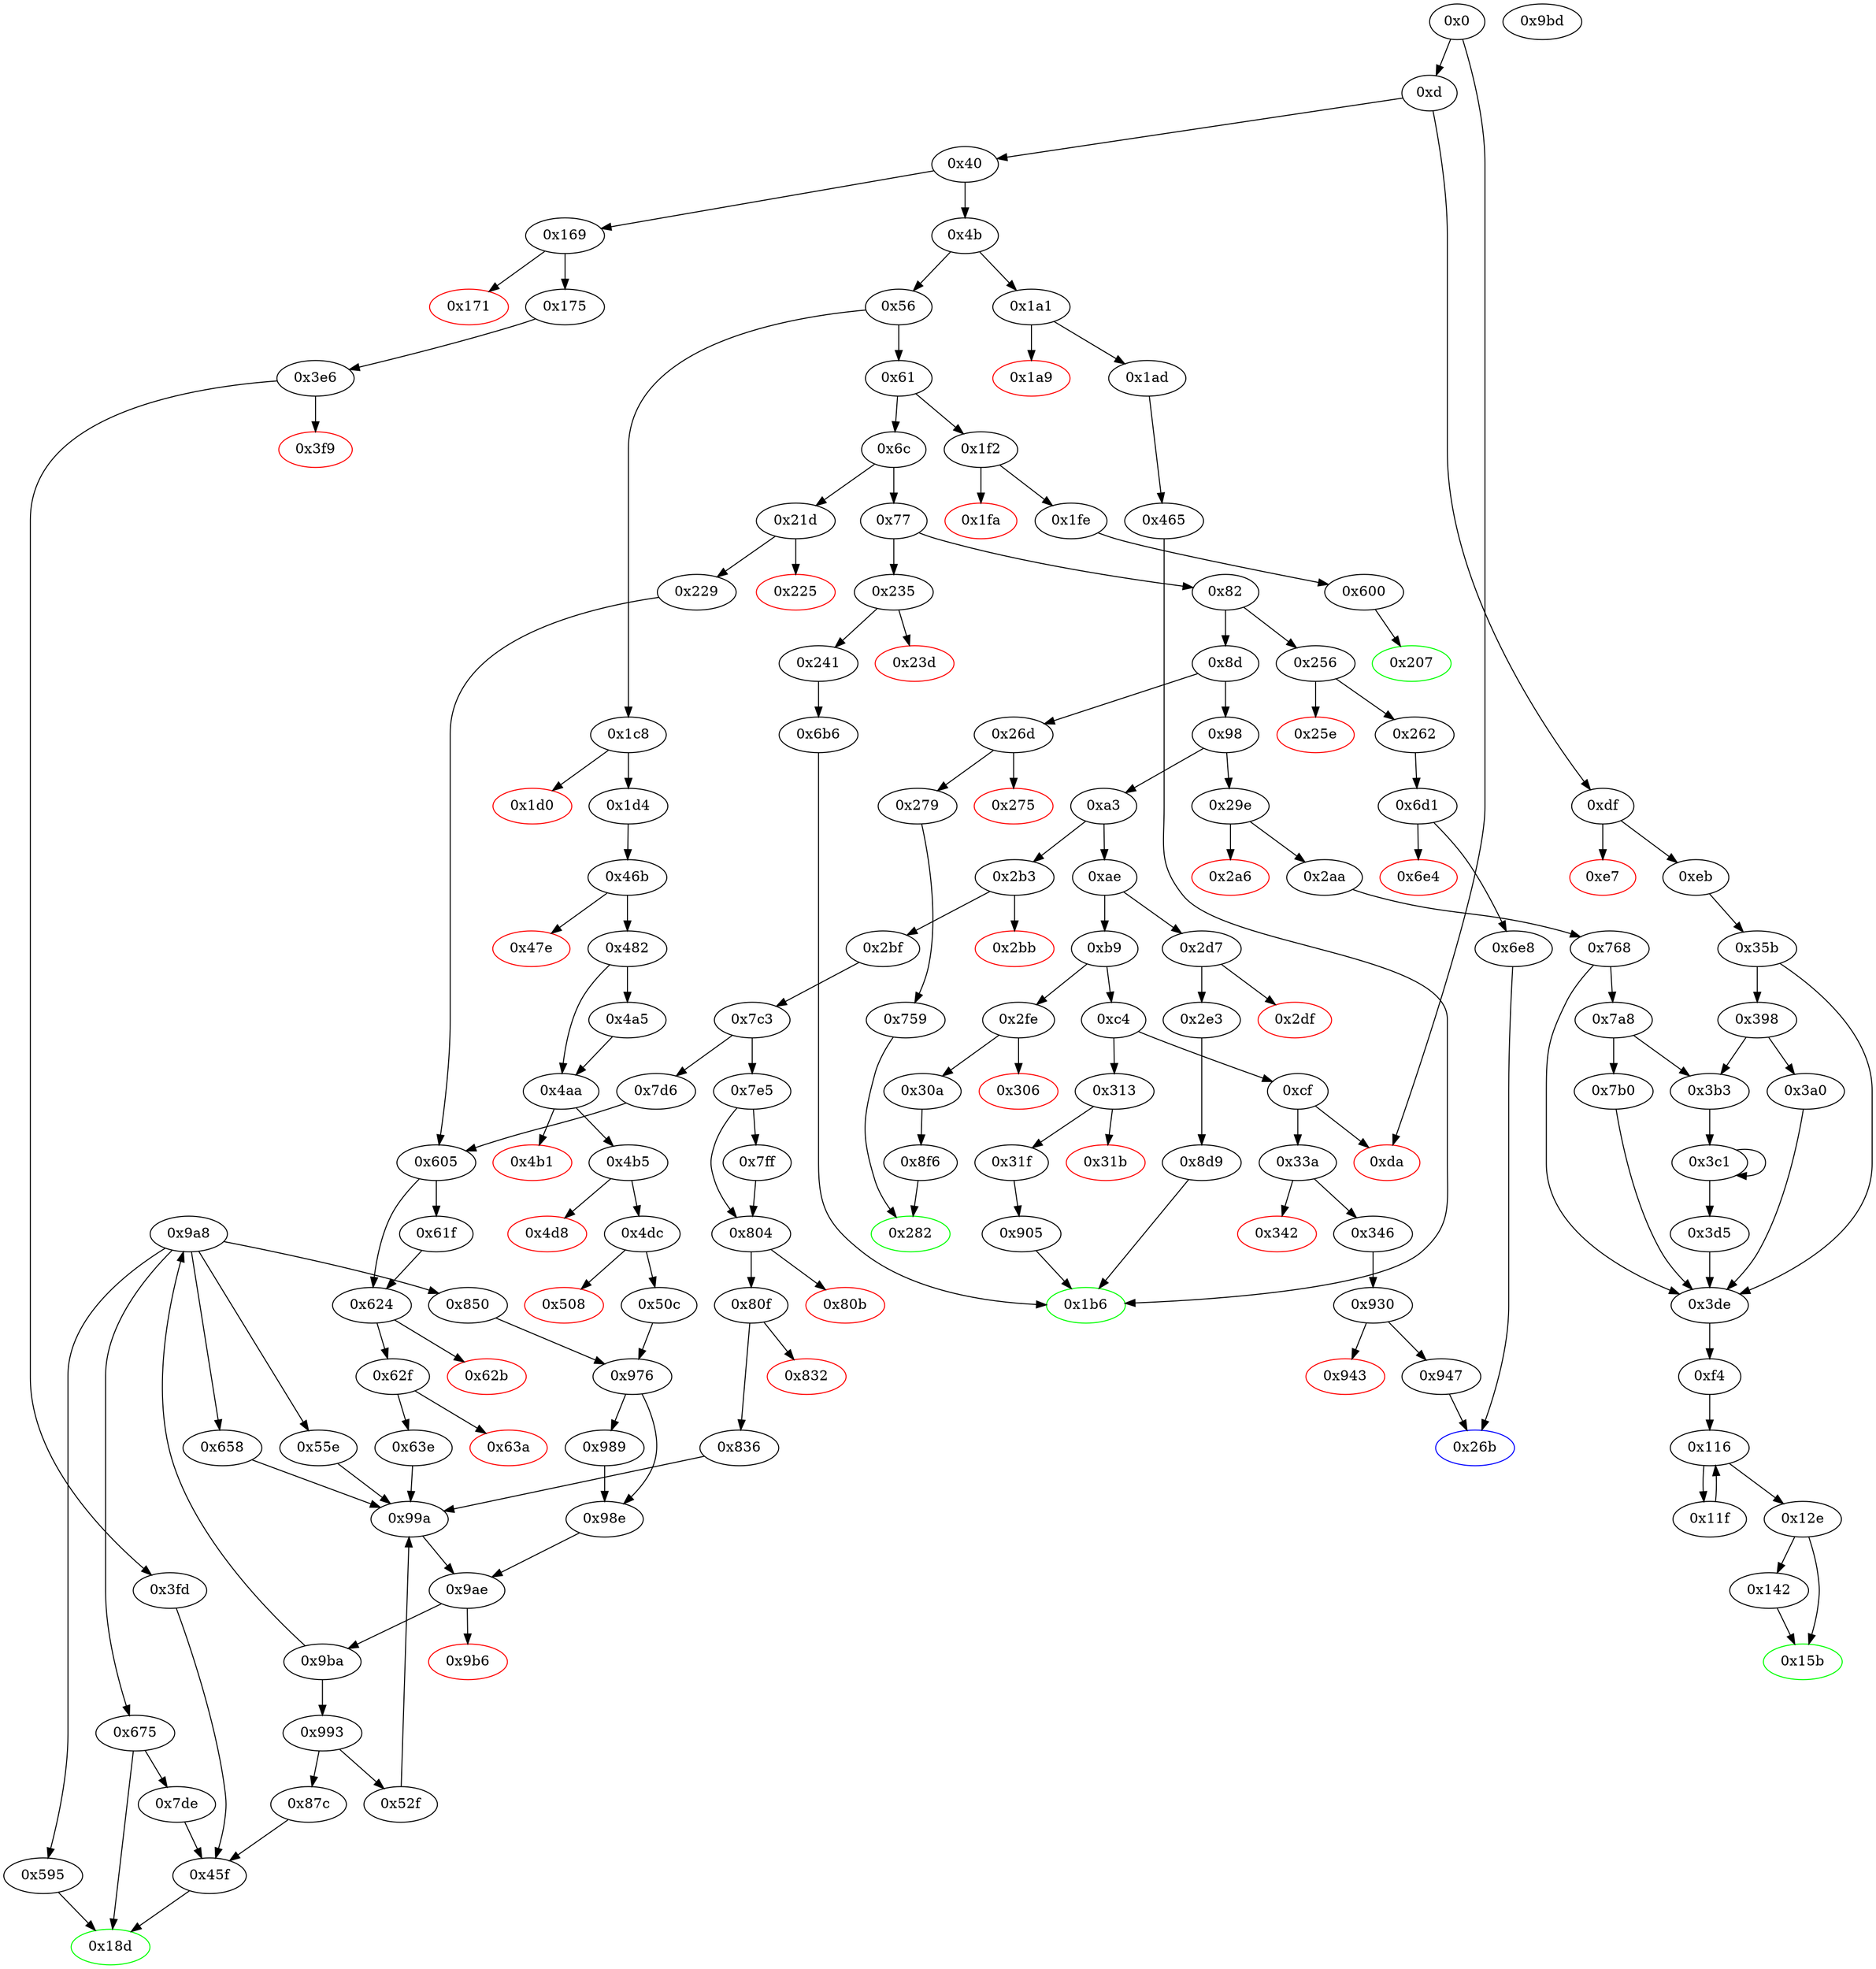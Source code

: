 digraph "" {
"0x7de" [fillcolor=white, id="0x7de", style=filled, tooltip="Block 0x7de\n[0x7de:0x7e4]\n---\nPredecessors: [0x675]\nSuccessors: [0x45f]\n---\n0x7de JUMPDEST\n0x7df SWAP1\n0x7e0 POP\n0x7e1 PUSH2 0x45f\n0x7e4 JUMP\n---\n0x7de: JUMPDEST \n0x7e1: V670 = 0x45f\n0x7e4: JUMP 0x45f\n---\nEntry stack: [V11, S4, S3, S2, S1, 0x1]\nStack pops: 2\nStack additions: [S0]\nExit stack: [V11, S4, S3, S2, 0x1]\n\nDef sites:\nV11: {0xd.0x34}\nS4: {0xd.0x34, 0x2bf.0x2c1}\nS3: {0xd.0x34, 0x1d4.0x1d6, 0x2bf.0x2cf}\nS2: {0x1d4.0x1e5, 0x2bf.0x2c1, 0xd.0x34, 0x1d4.0x1d6, 0x2bf.0x2d2}\nS1: {0xd.0x34, 0x1d4.0x1ea, 0x2bf.0x2c1, 0x2bf.0x2cf, 0x7c3.0x7c4, 0x1d4.0x1e5}\n0x1: {0x675.0x6b0}\n"];
"0x26d" [fillcolor=white, id="0x26d", style=filled, tooltip="Block 0x26d\n[0x26d:0x274]\n---\nPredecessors: [0x8d]\nSuccessors: [0x275, 0x279]\n---\n0x26d JUMPDEST\n0x26e CALLVALUE\n0x26f DUP1\n0x270 ISZERO\n0x271 PUSH2 0x279\n0x274 JUMPI\n---\n0x26d: JUMPDEST \n0x26e: V199 = CALLVALUE\n0x270: V200 = ISZERO V199\n0x271: V201 = 0x279\n0x274: JUMPI 0x279 V200\n---\nEntry stack: [V11]\nStack pops: 0\nStack additions: [V199]\nExit stack: [V11, V199]\n\nDef sites:\nV11: {0xd.0x34}\n"];
"0xd" [fillcolor=white, id="0xd", style=filled, tooltip="Block 0xd\n[0xd:0x3f]\n---\nPredecessors: [0x0]\nSuccessors: [0x40, 0xdf]\n---\n0xd PUSH4 0xffffffff\n0x12 PUSH29 0x100000000000000000000000000000000000000000000000000000000\n0x30 PUSH1 0x0\n0x32 CALLDATALOAD\n0x33 DIV\n0x34 AND\n0x35 PUSH4 0x6fdde03\n0x3a DUP2\n0x3b EQ\n0x3c PUSH2 0xdf\n0x3f JUMPI\n---\n0xd: V6 = 0xffffffff\n0x12: V7 = 0x100000000000000000000000000000000000000000000000000000000\n0x30: V8 = 0x0\n0x32: V9 = CALLDATALOAD 0x0\n0x33: V10 = DIV V9 0x100000000000000000000000000000000000000000000000000000000\n0x34: V11 = AND V10 0xffffffff\n0x35: V12 = 0x6fdde03\n0x3b: V13 = EQ V11 0x6fdde03\n0x3c: V14 = 0xdf\n0x3f: JUMPI 0xdf V13\n---\nEntry stack: []\nStack pops: 0\nStack additions: [V11]\nExit stack: [V11]\n\nDef sites:\n"];
"0x26b" [color=blue, fillcolor=white, id="0x26b", style=filled, tooltip="Block 0x26b\n[0x26b:0x26c]\n---\nPredecessors: [0x6e8, 0x947]\nSuccessors: []\n---\n0x26b JUMPDEST\n0x26c STOP\n---\n0x26b: JUMPDEST \n0x26c: STOP \n---\nEntry stack: [V11]\nStack pops: 0\nStack additions: []\nExit stack: [V11]\n\nDef sites:\nV11: {0xd.0x34}\n"];
"0x1b6" [color=green, fillcolor=white, id="0x1b6", style=filled, tooltip="Block 0x1b6\n[0x1b6:0x1c7]\n---\nPredecessors: [0x465, 0x6b6, 0x8d9, 0x905]\nSuccessors: []\n---\n0x1b6 JUMPDEST\n0x1b7 PUSH1 0x40\n0x1b9 DUP1\n0x1ba MLOAD\n0x1bb SWAP2\n0x1bc DUP3\n0x1bd MSTORE\n0x1be MLOAD\n0x1bf SWAP1\n0x1c0 DUP2\n0x1c1 SWAP1\n0x1c2 SUB\n0x1c3 PUSH1 0x20\n0x1c5 ADD\n0x1c6 SWAP1\n0x1c7 RETURN\n---\n0x1b6: JUMPDEST \n0x1b7: V132 = 0x40\n0x1ba: V133 = M[0x40]\n0x1bd: M[V133] = S0\n0x1be: V134 = M[0x40]\n0x1c2: V135 = SUB V133 V134\n0x1c3: V136 = 0x20\n0x1c5: V137 = ADD 0x20 V135\n0x1c7: RETURN V134 V137\n---\nEntry stack: [V11, S1, S0]\nStack pops: 1\nStack additions: []\nExit stack: [V11, S1]\n\nDef sites:\nV11: {0xd.0x34}\nS1: {0x2e3.0x2e5, 0xd.0x34, 0x1ad.0x1af}\nS0: {0x8d9.0x8f3, 0x905.0x92d, 0x465.0x468, 0x6b6.0x6ce}\n"];
"0xc4" [fillcolor=white, id="0xc4", style=filled, tooltip="Block 0xc4\n[0xc4:0xce]\n---\nPredecessors: [0xb9]\nSuccessors: [0xcf, 0x313]\n---\n0xc4 DUP1\n0xc5 PUSH4 0xdd62ed3e\n0xca EQ\n0xcb PUSH2 0x313\n0xce JUMPI\n---\n0xc5: V51 = 0xdd62ed3e\n0xca: V52 = EQ 0xdd62ed3e V11\n0xcb: V53 = 0x313\n0xce: JUMPI 0x313 V52\n---\nEntry stack: [V11]\nStack pops: 1\nStack additions: [S0]\nExit stack: [V11]\n\nDef sites:\nV11: {0xd.0x34}\n"];
"0x142" [fillcolor=white, id="0x142", style=filled, tooltip="Block 0x142\n[0x142:0x15a]\n---\nPredecessors: [0x12e]\nSuccessors: [0x15b]\n---\n0x142 DUP1\n0x143 DUP3\n0x144 SUB\n0x145 DUP1\n0x146 MLOAD\n0x147 PUSH1 0x1\n0x149 DUP4\n0x14a PUSH1 0x20\n0x14c SUB\n0x14d PUSH2 0x100\n0x150 EXP\n0x151 SUB\n0x152 NOT\n0x153 AND\n0x154 DUP2\n0x155 MSTORE\n0x156 PUSH1 0x20\n0x158 ADD\n0x159 SWAP2\n0x15a POP\n---\n0x144: V87 = SUB V82 V84\n0x146: V88 = M[V87]\n0x147: V89 = 0x1\n0x14a: V90 = 0x20\n0x14c: V91 = SUB 0x20 V84\n0x14d: V92 = 0x100\n0x150: V93 = EXP 0x100 V91\n0x151: V94 = SUB V93 0x1\n0x152: V95 = NOT V94\n0x153: V96 = AND V95 V88\n0x155: M[V87] = V96\n0x156: V97 = 0x20\n0x158: V98 = ADD 0x20 V87\n---\nEntry stack: [V11, 0xf4, S4, V65, V65, V82, V84]\nStack pops: 2\nStack additions: [V98, S0]\nExit stack: [V11, 0xf4, S4, V65, V65, V98, V84]\n\nDef sites:\nV11: {0xd.0x34}\n0xf4: {0xeb.0xed, 0x2aa.0x2ac}\nS4: {0x768.0x770, 0x35b.0x363}\nV65: {0xf4.0xf8}\nV65: {0xf4.0xf8}\nV82: {0x12e.0x137}\nV84: {0x12e.0x13b}\n"];
"0x56" [fillcolor=white, id="0x56", style=filled, tooltip="Block 0x56\n[0x56:0x60]\n---\nPredecessors: [0x4b]\nSuccessors: [0x61, 0x1c8]\n---\n0x56 DUP1\n0x57 PUSH4 0x23b872dd\n0x5c EQ\n0x5d PUSH2 0x1c8\n0x60 JUMPI\n---\n0x57: V21 = 0x23b872dd\n0x5c: V22 = EQ 0x23b872dd V11\n0x5d: V23 = 0x1c8\n0x60: JUMPI 0x1c8 V22\n---\nEntry stack: [V11]\nStack pops: 1\nStack additions: [S0]\nExit stack: [V11]\n\nDef sites:\nV11: {0xd.0x34}\n"];
"0x1ad" [fillcolor=white, id="0x1ad", style=filled, tooltip="Block 0x1ad\n[0x1ad:0x1b5]\n---\nPredecessors: [0x1a1]\nSuccessors: [0x465]\n---\n0x1ad JUMPDEST\n0x1ae POP\n0x1af PUSH2 0x1b6\n0x1b2 PUSH2 0x465\n0x1b5 JUMP\n---\n0x1ad: JUMPDEST \n0x1af: V130 = 0x1b6\n0x1b2: V131 = 0x465\n0x1b5: JUMP 0x465\n---\nEntry stack: [V11, V126]\nStack pops: 1\nStack additions: [0x1b6]\nExit stack: [V11, 0x1b6]\n\nDef sites:\nV11: {0xd.0x34}\nV126: {0x1a1.0x1a2}\n"];
"0x21d" [fillcolor=white, id="0x21d", style=filled, tooltip="Block 0x21d\n[0x21d:0x224]\n---\nPredecessors: [0x6c]\nSuccessors: [0x225, 0x229]\n---\n0x21d JUMPDEST\n0x21e CALLVALUE\n0x21f DUP1\n0x220 ISZERO\n0x221 PUSH2 0x229\n0x224 JUMPI\n---\n0x21d: JUMPDEST \n0x21e: V171 = CALLVALUE\n0x220: V172 = ISZERO V171\n0x221: V173 = 0x229\n0x224: JUMPI 0x229 V172\n---\nEntry stack: [V11]\nStack pops: 0\nStack additions: [V171]\nExit stack: [V11, V171]\n\nDef sites:\nV11: {0xd.0x34}\n"];
"0x2bf" [fillcolor=white, id="0x2bf", style=filled, tooltip="Block 0x2bf\n[0x2bf:0x2d6]\n---\nPredecessors: [0x2b3]\nSuccessors: [0x7c3]\n---\n0x2bf JUMPDEST\n0x2c0 POP\n0x2c1 PUSH2 0x18d\n0x2c4 PUSH1 0x1\n0x2c6 PUSH1 0xa0\n0x2c8 PUSH1 0x2\n0x2ca EXP\n0x2cb SUB\n0x2cc PUSH1 0x4\n0x2ce CALLDATALOAD\n0x2cf AND\n0x2d0 PUSH1 0x24\n0x2d2 CALLDATALOAD\n0x2d3 PUSH2 0x7c3\n0x2d6 JUMP\n---\n0x2bf: JUMPDEST \n0x2c1: V227 = 0x18d\n0x2c4: V228 = 0x1\n0x2c6: V229 = 0xa0\n0x2c8: V230 = 0x2\n0x2ca: V231 = EXP 0x2 0xa0\n0x2cb: V232 = SUB 0x10000000000000000000000000000000000000000 0x1\n0x2cc: V233 = 0x4\n0x2ce: V234 = CALLDATALOAD 0x4\n0x2cf: V235 = AND V234 0xffffffffffffffffffffffffffffffffffffffff\n0x2d0: V236 = 0x24\n0x2d2: V237 = CALLDATALOAD 0x24\n0x2d3: V238 = 0x7c3\n0x2d6: JUMP 0x7c3\n---\nEntry stack: [V11, V223]\nStack pops: 1\nStack additions: [0x18d, V235, V237]\nExit stack: [V11, 0x18d, V235, V237]\n\nDef sites:\nV11: {0xd.0x34}\nV223: {0x2b3.0x2b4}\n"];
"0x947" [fillcolor=white, id="0x947", style=filled, tooltip="Block 0x947\n[0x947:0x975]\n---\nPredecessors: [0x930]\nSuccessors: [0x26b]\n---\n0x947 JUMPDEST\n0x948 PUSH1 0x1\n0x94a DUP1\n0x94b SLOAD\n0x94c PUSH20 0xffffffffffffffffffffffffffffffffffffffff\n0x961 NOT\n0x962 AND\n0x963 PUSH1 0x1\n0x965 PUSH1 0xa0\n0x967 PUSH1 0x2\n0x969 EXP\n0x96a SUB\n0x96b SWAP3\n0x96c SWAP1\n0x96d SWAP3\n0x96e AND\n0x96f SWAP2\n0x970 SWAP1\n0x971 SWAP2\n0x972 OR\n0x973 SWAP1\n0x974 SSTORE\n0x975 JUMP\n---\n0x947: JUMPDEST \n0x948: V789 = 0x1\n0x94b: V790 = S[0x1]\n0x94c: V791 = 0xffffffffffffffffffffffffffffffffffffffff\n0x961: V792 = NOT 0xffffffffffffffffffffffffffffffffffffffff\n0x962: V793 = AND 0xffffffffffffffffffffffff0000000000000000000000000000000000000000 V790\n0x963: V794 = 0x1\n0x965: V795 = 0xa0\n0x967: V796 = 0x2\n0x969: V797 = EXP 0x2 0xa0\n0x96a: V798 = SUB 0x10000000000000000000000000000000000000000 0x1\n0x96e: V799 = AND 0xffffffffffffffffffffffffffffffffffffffff V291\n0x972: V800 = OR V799 V793\n0x974: S[0x1] = V800\n0x975: JUMP 0x26b\n---\nEntry stack: [V11, 0x26b, V291]\nStack pops: 2\nStack additions: []\nExit stack: [V11]\n\nDef sites:\nV11: {0xd.0x34}\n0x26b: {0x346.0x348}\nV291: {0x346.0x356}\n"];
"0x229" [fillcolor=white, id="0x229", style=filled, tooltip="Block 0x229\n[0x229:0x234]\n---\nPredecessors: [0x21d]\nSuccessors: [0x605]\n---\n0x229 JUMPDEST\n0x22a POP\n0x22b PUSH2 0x18d\n0x22e PUSH1 0x4\n0x230 CALLDATALOAD\n0x231 PUSH2 0x605\n0x234 JUMP\n---\n0x229: JUMPDEST \n0x22b: V175 = 0x18d\n0x22e: V176 = 0x4\n0x230: V177 = CALLDATALOAD 0x4\n0x231: V178 = 0x605\n0x234: JUMP 0x605\n---\nEntry stack: [V11, V171]\nStack pops: 1\nStack additions: [0x18d, V177]\nExit stack: [V11, 0x18d, V177]\n\nDef sites:\nV11: {0xd.0x34}\nV171: {0x21d.0x21e}\n"];
"0x9ae" [fillcolor=white, id="0x9ae", style=filled, tooltip="Block 0x9ae\n[0x9ae:0x9b5]\n---\nPredecessors: [0x98e, 0x99a]\nSuccessors: [0x9b6, 0x9ba]\n---\n0x9ae JUMPDEST\n0x9af DUP1\n0x9b0 ISZERO\n0x9b1 ISZERO\n0x9b2 PUSH2 0x9ba\n0x9b5 JUMPI\n---\n0x9ae: JUMPDEST \n0x9b0: V816 = ISZERO S0\n0x9b1: V817 = ISZERO V816\n0x9b2: V818 = 0x9ba\n0x9b5: JUMPI 0x9ba V817\n---\nEntry stack: [V11, S12, S11, S10, S9, S8, S7, {0x0, 0x52f, 0x87c}, S5, S4, S3, S2, {0x993, 0x9a8}, S0]\nStack pops: 1\nStack additions: [S0]\nExit stack: [V11, S12, S11, S10, S9, S8, S7, {0x0, 0x52f, 0x87c}, S5, S4, S3, S2, {0x993, 0x9a8}, S0]\n\nDef sites:\nV11: {0xd.0x34}\nS12: {0xd.0x34, 0x2bf.0x2c1}\nS11: {0xd.0x34, 0x1d4.0x1d6, 0x2bf.0x2cf}\nS10: {0x2bf.0x2d2, 0x1d4.0x1e5, 0xd.0x34, 0x1d4.0x1d6, 0x2bf.0x2c1}\nS9: {0xd.0x34, 0x1d4.0x1ea, 0x2bf.0x2c1, 0x2bf.0x2cf, 0x7c3.0x7c4, 0x1d4.0x1e5}\nS8: {0x229.0x22b, 0x2bf.0x2cf, 0x2bf.0x2d2, 0x1d4.0x1ed, 0x1d4.0x1ea, 0x7d6.0x7d6}\nS7: {0x229.0x230, 0x46b.0x46c, 0x7c3.0x7c4, 0x1d4.0x1ed, 0x2bf.0x2d2}\n{0x0, 0x52f, 0x87c}: {0x850.0x873, 0x46b.0x46c, 0x7c3.0x7c4, 0x605.0x607, 0x50c.0x526}\nS5: {0x658.0x66c, 0x52f_0x993_0x976.0x555, 0x52f_0x993_0x989.0x555, 0x850.0x872, 0x55e_0x993_0x989.0x58c, 0x63e_0x61f.0x64f, 0x55e_0x993_0x976.0x58c, 0x63e_0x605.0x64f, 0x836.0x847, 0x50c.0x525}\nS4: {0x52f_0x993_0x976.0x554, 0x658.0x66b, 0x52f_0x993_0x989.0x554, 0x2bf.0x2d2, 0x63e_0x605.0x64e, 0x63e_0x61f.0x64e, 0x55e_0x993_0x989.0x58b, 0x55e_0x993_0x976.0x58b, 0x836.0x846, 0x1d4.0x1ed}\nS3: {0x229.0x230, 0x46b.0x46c, 0x2bf.0x2d2, 0x976_0x50c.0x977, 0x7c3.0x7c4, 0x976_0x850.0x977, 0x1d4.0x1ed}\nS2: {0x976_0x50c.0x97b, 0x99a.0x99b, 0x976_0x850.0x97b}\n{0x993, 0x9a8}: {0x99a.0x99d, 0x976_0x850.0x97c, 0x976_0x50c.0x97c}\nS0: {0x989.0x98d, 0x976_0x850.0x983, 0x99a.0x9a3, 0x976_0x50c.0x983}\n"];
"0x3c1" [fillcolor=white, id="0x3c1", style=filled, tooltip="Block 0x3c1\n[0x3c1:0x3d4]\n---\nPredecessors: [0x3b3, 0x3c1]\nSuccessors: [0x3c1, 0x3d5]\n---\n0x3c1 JUMPDEST\n0x3c2 DUP2\n0x3c3 SLOAD\n0x3c4 DUP2\n0x3c5 MSTORE\n0x3c6 SWAP1\n0x3c7 PUSH1 0x1\n0x3c9 ADD\n0x3ca SWAP1\n0x3cb PUSH1 0x20\n0x3cd ADD\n0x3ce DUP1\n0x3cf DUP4\n0x3d0 GT\n0x3d1 PUSH2 0x3c1\n0x3d4 JUMPI\n---\n0x3c1: JUMPDEST \n0x3c3: V332 = S[S1]\n0x3c5: M[S0] = V332\n0x3c7: V333 = 0x1\n0x3c9: V334 = ADD 0x1 S1\n0x3cb: V335 = 0x20\n0x3cd: V336 = ADD 0x20 S0\n0x3d0: V337 = GT V327 V336\n0x3d1: V338 = 0x3c1\n0x3d4: JUMPI 0x3c1 V337\n---\nEntry stack: [V11, 0xf4, S5, {0x2, 0x3}, S3, V327, S1, S0]\nStack pops: 3\nStack additions: [S2, V334, V336]\nExit stack: [V11, 0xf4, S5, {0x2, 0x3}, S3, V327, V334, V336]\n\nDef sites:\nV11: {0xd.0x34}\n0xf4: {0xeb.0xed, 0x2aa.0x2ac}\nS5: {0x768.0x770, 0x35b.0x363}\n{0x2, 0x3}: {0x768.0x769, 0x35b.0x35c}\nS3: {0x768.0x788, 0x35b.0x378}\nV327: {0x3b3.0x3b5}\nS1: {0x3c1.0x3c9, 0x3b3.0x3bf}\nS0: {0x3c1.0x3cd, 0x768.0x79f, 0x35b.0x38f}\n"];
"0xf4" [fillcolor=white, id="0xf4", style=filled, tooltip="Block 0xf4\n[0xf4:0x115]\n---\nPredecessors: [0x3de]\nSuccessors: [0x116]\n---\n0xf4 JUMPDEST\n0xf5 PUSH1 0x40\n0xf7 DUP1\n0xf8 MLOAD\n0xf9 PUSH1 0x20\n0xfb DUP1\n0xfc DUP3\n0xfd MSTORE\n0xfe DUP4\n0xff MLOAD\n0x100 DUP2\n0x101 DUP4\n0x102 ADD\n0x103 MSTORE\n0x104 DUP4\n0x105 MLOAD\n0x106 SWAP2\n0x107 SWAP3\n0x108 DUP4\n0x109 SWAP3\n0x10a SWAP1\n0x10b DUP4\n0x10c ADD\n0x10d SWAP2\n0x10e DUP6\n0x10f ADD\n0x110 SWAP1\n0x111 DUP1\n0x112 DUP4\n0x113 DUP4\n0x114 PUSH1 0x0\n---\n0xf4: JUMPDEST \n0xf5: V64 = 0x40\n0xf8: V65 = M[0x40]\n0xf9: V66 = 0x20\n0xfd: M[V65] = 0x20\n0xff: V67 = M[S0]\n0x102: V68 = ADD V65 0x20\n0x103: M[V68] = V67\n0x105: V69 = M[S0]\n0x10c: V70 = ADD V65 0x40\n0x10f: V71 = ADD S0 0x20\n0x114: V72 = 0x0\n---\nEntry stack: [V11, 0xf4, S0]\nStack pops: 1\nStack additions: [S0, V65, V65, V70, V71, V69, V69, V70, V71, 0x0]\nExit stack: [V11, 0xf4, S0, V65, V65, V70, V71, V69, V69, V70, V71, 0x0]\n\nDef sites:\nV11: {0xd.0x34}\n0xf4: {0xeb.0xed, 0x2aa.0x2ac}\nS0: {0x768.0x770, 0x35b.0x363}\n"];
"0x3f9" [color=red, fillcolor=white, id="0x3f9", style=filled, tooltip="Block 0x3f9\n[0x3f9:0x3fc]\n---\nPredecessors: [0x3e6]\nSuccessors: []\n---\n0x3f9 PUSH1 0x0\n0x3fb DUP1\n0x3fc REVERT\n---\n0x3f9: V353 = 0x0\n0x3fc: REVERT 0x0 0x0\n---\nEntry stack: [V11, 0x18d, V114, V116, 0x0]\nStack pops: 0\nStack additions: []\nExit stack: [V11, 0x18d, V114, V116, 0x0]\n\nDef sites:\nV11: {0xd.0x34}\n0x18d: {0x175.0x177}\nV114: {0x175.0x185}\nV116: {0x175.0x188}\n0x0: {0x3e6.0x3e7}\n"];
"0x658" [fillcolor=white, id="0x658", style=filled, tooltip="Block 0x658\n[0x658:0x674]\n---\nPredecessors: [0x9a8]\nSuccessors: [0x99a]\n---\n0x658 JUMPDEST\n0x659 CALLER\n0x65a PUSH1 0x0\n0x65c SWAP1\n0x65d DUP2\n0x65e MSTORE\n0x65f PUSH1 0x4\n0x661 PUSH1 0x20\n0x663 MSTORE\n0x664 PUSH1 0x40\n0x666 SWAP1\n0x667 SHA3\n0x668 SSTORE\n0x669 PUSH1 0x6\n0x66b SLOAD\n0x66c PUSH2 0x675\n0x66f SWAP1\n0x670 DUP4\n0x671 PUSH2 0x99a\n0x674 JUMP\n---\n0x658: JUMPDEST \n0x659: V542 = CALLER\n0x65a: V543 = 0x0\n0x65e: M[0x0] = V542\n0x65f: V544 = 0x4\n0x661: V545 = 0x20\n0x663: M[0x20] = 0x4\n0x664: V546 = 0x40\n0x667: V547 = SHA3 0x0 0x40\n0x668: S[V547] = V815\n0x669: V548 = 0x6\n0x66b: V549 = S[0x6]\n0x66c: V550 = 0x675\n0x671: V551 = 0x99a\n0x674: JUMP 0x99a\n---\nEntry stack: [V11, S7, S6, S5, S4, S3, S2, {0x0, 0x52f, 0x87c}, V815]\nStack pops: 3\nStack additions: [S2, S1, 0x675, V549, S2]\nExit stack: [V11, S7, S6, S5, S4, S3, S2, {0x0, 0x52f, 0x87c}, 0x675, V549, S2]\n\nDef sites:\nV11: {0xd.0x34}\nS7: {0xd.0x34, 0x2bf.0x2c1}\nS6: {0xd.0x34, 0x1d4.0x1d6, 0x2bf.0x2cf}\nS5: {0x2bf.0x2c1, 0x1d4.0x1e5, 0xd.0x34, 0x1d4.0x1d6, 0x2bf.0x2d2}\nS4: {0xd.0x34, 0x1d4.0x1e5, 0x2bf.0x2cf, 0x2bf.0x2c1, 0x7c3.0x7c4, 0x1d4.0x1ea}\nS3: {0x229.0x22b, 0x2bf.0x2d2, 0x2bf.0x2cf, 0x1d4.0x1ea, 0x1d4.0x1ed, 0x7d6.0x7d6}\nS2: {0x229.0x230, 0x46b.0x46c, 0x7c3.0x7c4, 0x1d4.0x1ed, 0x2bf.0x2d2}\n{0x0, 0x52f, 0x87c}: {0x850.0x873, 0x46b.0x46c, 0x7c3.0x7c4, 0x605.0x607, 0x50c.0x526}\nV815: {0x9a8.0x9ab}\n"];
"0x7d6" [fillcolor=white, id="0x7d6", style=filled, tooltip="Block 0x7d6\n[0x7d6:0x7dd]\n---\nPredecessors: [0x7c3]\nSuccessors: [0x605]\n---\n0x7d6 PUSH2 0x7de\n0x7d9 DUP3\n0x7da PUSH2 0x605\n0x7dd JUMP\n---\n0x7d6: V668 = 0x7de\n0x7da: V669 = 0x605\n0x7dd: JUMP 0x605\n---\nEntry stack: [V11, 0x18d, V235, V237, 0x0]\nStack pops: 2\nStack additions: [S1, S0, 0x7de, S1]\nExit stack: [V11, 0x18d, V235, V237, 0x0, 0x7de, V237]\n\nDef sites:\nV11: {0xd.0x34}\n0x18d: {0x2bf.0x2c1}\nV235: {0x2bf.0x2cf}\nV237: {0x2bf.0x2d2}\n0x0: {0x7c3.0x7c4}\n"];
"0x282" [color=green, fillcolor=white, id="0x282", style=filled, tooltip="Block 0x282\n[0x282:0x29d]\n---\nPredecessors: [0x759, 0x8f6]\nSuccessors: []\n---\n0x282 JUMPDEST\n0x283 PUSH1 0x40\n0x285 DUP1\n0x286 MLOAD\n0x287 PUSH1 0x1\n0x289 PUSH1 0xa0\n0x28b PUSH1 0x2\n0x28d EXP\n0x28e SUB\n0x28f SWAP1\n0x290 SWAP3\n0x291 AND\n0x292 DUP3\n0x293 MSTORE\n0x294 MLOAD\n0x295 SWAP1\n0x296 DUP2\n0x297 SWAP1\n0x298 SUB\n0x299 PUSH1 0x20\n0x29b ADD\n0x29c SWAP1\n0x29d RETURN\n---\n0x282: JUMPDEST \n0x283: V205 = 0x40\n0x286: V206 = M[0x40]\n0x287: V207 = 0x1\n0x289: V208 = 0xa0\n0x28b: V209 = 0x2\n0x28d: V210 = EXP 0x2 0xa0\n0x28e: V211 = SUB 0x10000000000000000000000000000000000000000 0x1\n0x291: V212 = AND S0 0xffffffffffffffffffffffffffffffffffffffff\n0x293: M[V206] = V212\n0x294: V213 = M[0x40]\n0x298: V214 = SUB V206 V213\n0x299: V215 = 0x20\n0x29b: V216 = ADD 0x20 V214\n0x29d: RETURN V213 V216\n---\nEntry stack: [V11, 0x282, S0]\nStack pops: 1\nStack additions: []\nExit stack: [V11, 0x282]\n\nDef sites:\nV11: {0xd.0x34}\n0x282: {0x279.0x27b, 0x30a.0x30c}\nS0: {0x759.0x765, 0x8f6.0x902}\n"];
"0x262" [fillcolor=white, id="0x262", style=filled, tooltip="Block 0x262\n[0x262:0x26a]\n---\nPredecessors: [0x256]\nSuccessors: [0x6d1]\n---\n0x262 JUMPDEST\n0x263 POP\n0x264 PUSH2 0x26b\n0x267 PUSH2 0x6d1\n0x26a JUMP\n---\n0x262: JUMPDEST \n0x264: V197 = 0x26b\n0x267: V198 = 0x6d1\n0x26a: JUMP 0x6d1\n---\nEntry stack: [V11, V193]\nStack pops: 1\nStack additions: [0x26b]\nExit stack: [V11, 0x26b]\n\nDef sites:\nV11: {0xd.0x34}\nV193: {0x256.0x257}\n"];
"0x62f" [fillcolor=white, id="0x62f", style=filled, tooltip="Block 0x62f\n[0x62f:0x639]\n---\nPredecessors: [0x624]\nSuccessors: [0x63a, 0x63e]\n---\n0x62f JUMPDEST\n0x630 PUSH1 0x6\n0x632 SLOAD\n0x633 DUP3\n0x634 GT\n0x635 ISZERO\n0x636 PUSH2 0x63e\n0x639 JUMPI\n---\n0x62f: JUMPDEST \n0x630: V527 = 0x6\n0x632: V528 = S[0x6]\n0x634: V529 = GT S1 V528\n0x635: V530 = ISZERO V529\n0x636: V531 = 0x63e\n0x639: JUMPI 0x63e V530\n---\nEntry stack: [V11, 0x18d, V235, V237, S3, {0x18d, 0x7de}, S1, 0x0]\nStack pops: 2\nStack additions: [S1, S0]\nExit stack: [V11, 0x18d, V235, V237, S3, {0x18d, 0x7de}, S1, 0x0]\n\nDef sites:\nV11: {0xd.0x34}\n0x18d: {0x2bf.0x2c1}\nV235: {0x2bf.0x2cf}\nV237: {0x2bf.0x2d2}\nS3: {0x7c3.0x7c4, 0xd.0x34}\n{0x18d, 0x7de}: {0x229.0x22b, 0x7d6.0x7d6}\nS1: {0x229.0x230, 0x2bf.0x2d2}\n0x0: {0x605.0x607}\n"];
"0x256" [fillcolor=white, id="0x256", style=filled, tooltip="Block 0x256\n[0x256:0x25d]\n---\nPredecessors: [0x82]\nSuccessors: [0x25e, 0x262]\n---\n0x256 JUMPDEST\n0x257 CALLVALUE\n0x258 DUP1\n0x259 ISZERO\n0x25a PUSH2 0x262\n0x25d JUMPI\n---\n0x256: JUMPDEST \n0x257: V193 = CALLVALUE\n0x259: V194 = ISZERO V193\n0x25a: V195 = 0x262\n0x25d: JUMPI 0x262 V194\n---\nEntry stack: [V11]\nStack pops: 0\nStack additions: [V193]\nExit stack: [V11, V193]\n\nDef sites:\nV11: {0xd.0x34}\n"];
"0x87c" [fillcolor=white, id="0x87c", style=filled, tooltip="Block 0x87c\n[0x87c:0x8d8]\n---\nPredecessors: [0x993]\nSuccessors: [0x45f]\n---\n0x87c JUMPDEST\n0x87d PUSH1 0x1\n0x87f PUSH1 0xa0\n0x881 PUSH1 0x2\n0x883 EXP\n0x884 SUB\n0x885 DUP5\n0x886 AND\n0x887 PUSH1 0x0\n0x889 DUP2\n0x88a DUP2\n0x88b MSTORE\n0x88c PUSH1 0x4\n0x88e PUSH1 0x20\n0x890 SWAP1\n0x891 DUP2\n0x892 MSTORE\n0x893 PUSH1 0x40\n0x895 SWAP2\n0x896 DUP3\n0x897 SWAP1\n0x898 SHA3\n0x899 SWAP4\n0x89a SWAP1\n0x89b SWAP4\n0x89c SSTORE\n0x89d DUP1\n0x89e MLOAD\n0x89f DUP6\n0x8a0 DUP2\n0x8a1 MSTORE\n0x8a2 SWAP1\n0x8a3 MLOAD\n0x8a4 SWAP2\n0x8a5 SWAP3\n0x8a6 CALLER\n0x8a7 SWAP3\n0x8a8 PUSH32 0xddf252ad1be2c89b69c2b068fc378daa952ba7f163c4a11628f55a4df523b3ef\n0x8c9 SWAP3\n0x8ca DUP2\n0x8cb SWAP1\n0x8cc SUB\n0x8cd SWAP1\n0x8ce SWAP2\n0x8cf ADD\n0x8d0 SWAP1\n0x8d1 LOG3\n0x8d2 POP\n0x8d3 PUSH1 0x1\n0x8d5 PUSH2 0x45f\n0x8d8 JUMP\n---\n0x87c: JUMPDEST \n0x87d: V729 = 0x1\n0x87f: V730 = 0xa0\n0x881: V731 = 0x2\n0x883: V732 = EXP 0x2 0xa0\n0x884: V733 = SUB 0x10000000000000000000000000000000000000000 0x1\n0x886: V734 = AND S3 0xffffffffffffffffffffffffffffffffffffffff\n0x887: V735 = 0x0\n0x88b: M[0x0] = V734\n0x88c: V736 = 0x4\n0x88e: V737 = 0x20\n0x892: M[0x20] = 0x4\n0x893: V738 = 0x40\n0x898: V739 = SHA3 0x0 0x40\n0x89c: S[V739] = S0\n0x89e: V740 = M[0x40]\n0x8a1: M[V740] = S2\n0x8a3: V741 = M[0x40]\n0x8a6: V742 = CALLER\n0x8a8: V743 = 0xddf252ad1be2c89b69c2b068fc378daa952ba7f163c4a11628f55a4df523b3ef\n0x8cc: V744 = SUB V740 V741\n0x8cf: V745 = ADD 0x20 V744\n0x8d1: LOG V741 V745 0xddf252ad1be2c89b69c2b068fc378daa952ba7f163c4a11628f55a4df523b3ef V742 V734\n0x8d3: V746 = 0x1\n0x8d5: V747 = 0x45f\n0x8d8: JUMP 0x45f\n---\nEntry stack: [V11, S6, S5, S4, S3, S2, S1, S0]\nStack pops: 4\nStack additions: [S3, S2, 0x1]\nExit stack: [V11, S6, S5, S4, S3, S2, 0x1]\n\nDef sites:\nV11: {0xd.0x34}\nS6: {0xd.0x34, 0x2bf.0x2c1}\nS5: {0xd.0x34, 0x1d4.0x1d6, 0x2bf.0x2cf}\nS4: {0x2bf.0x2c1, 0x1d4.0x1e5, 0xd.0x34, 0x1d4.0x1d6, 0x2bf.0x2d2}\nS3: {0xd.0x34, 0x1d4.0x1e5, 0x2bf.0x2cf, 0x2bf.0x2c1, 0x7c3.0x7c4, 0x1d4.0x1ea}\nS2: {0x229.0x22b, 0x2bf.0x2d2, 0x2bf.0x2cf, 0x1d4.0x1ea, 0x1d4.0x1ed, 0x7d6.0x7d6}\nS1: {0x229.0x230, 0x46b.0x46c, 0x7c3.0x7c4, 0x1d4.0x1ed, 0x2bf.0x2d2}\nS0: {0x99a_0x63e_0x605.0x99b, 0x99a_0x63e_0x61f.0x99b, 0x99a_0x836.0x99b, 0x99a_0x658.0x99b, 0x976_0x50c.0x97b, 0x976_0x850.0x97b, 0x99a_0x55e_0x993_0x989.0x99b, 0x99a_0x52f_0x993_0x989.0x99b, 0x99a_0x55e_0x993_0x976.0x99b, 0x99a_0x52f_0x993_0x976.0x99b}\n"];
"0x29e" [fillcolor=white, id="0x29e", style=filled, tooltip="Block 0x29e\n[0x29e:0x2a5]\n---\nPredecessors: [0x98]\nSuccessors: [0x2a6, 0x2aa]\n---\n0x29e JUMPDEST\n0x29f CALLVALUE\n0x2a0 DUP1\n0x2a1 ISZERO\n0x2a2 PUSH2 0x2aa\n0x2a5 JUMPI\n---\n0x29e: JUMPDEST \n0x29f: V217 = CALLVALUE\n0x2a1: V218 = ISZERO V217\n0x2a2: V219 = 0x2aa\n0x2a5: JUMPI 0x2aa V218\n---\nEntry stack: [V11]\nStack pops: 0\nStack additions: [V217]\nExit stack: [V11, V217]\n\nDef sites:\nV11: {0xd.0x34}\n"];
"0x6b6" [fillcolor=white, id="0x6b6", style=filled, tooltip="Block 0x6b6\n[0x6b6:0x6d0]\n---\nPredecessors: [0x241]\nSuccessors: [0x1b6]\n---\n0x6b6 JUMPDEST\n0x6b7 PUSH1 0x1\n0x6b9 PUSH1 0xa0\n0x6bb PUSH1 0x2\n0x6bd EXP\n0x6be SUB\n0x6bf AND\n0x6c0 PUSH1 0x0\n0x6c2 SWAP1\n0x6c3 DUP2\n0x6c4 MSTORE\n0x6c5 PUSH1 0x4\n0x6c7 PUSH1 0x20\n0x6c9 MSTORE\n0x6ca PUSH1 0x40\n0x6cc SWAP1\n0x6cd SHA3\n0x6ce SLOAD\n0x6cf SWAP1\n0x6d0 JUMP\n---\n0x6b6: JUMPDEST \n0x6b7: V562 = 0x1\n0x6b9: V563 = 0xa0\n0x6bb: V564 = 0x2\n0x6bd: V565 = EXP 0x2 0xa0\n0x6be: V566 = SUB 0x10000000000000000000000000000000000000000 0x1\n0x6bf: V567 = AND 0xffffffffffffffffffffffffffffffffffffffff V191\n0x6c0: V568 = 0x0\n0x6c4: M[0x0] = V567\n0x6c5: V569 = 0x4\n0x6c7: V570 = 0x20\n0x6c9: M[0x20] = 0x4\n0x6ca: V571 = 0x40\n0x6cd: V572 = SHA3 0x0 0x40\n0x6ce: V573 = S[V572]\n0x6d0: JUMP 0x1b6\n---\nEntry stack: [V11, 0x1b6, V191]\nStack pops: 2\nStack additions: [V573]\nExit stack: [V11, V573]\n\nDef sites:\nV11: {0xd.0x34}\n0x1b6: {0x241.0x243}\nV191: {0x241.0x251}\n"];
"0x2a6" [color=red, fillcolor=white, id="0x2a6", style=filled, tooltip="Block 0x2a6\n[0x2a6:0x2a9]\n---\nPredecessors: [0x29e]\nSuccessors: []\n---\n0x2a6 PUSH1 0x0\n0x2a8 DUP1\n0x2a9 REVERT\n---\n0x2a6: V220 = 0x0\n0x2a9: REVERT 0x0 0x0\n---\nEntry stack: [V11, V217]\nStack pops: 0\nStack additions: []\nExit stack: [V11, V217]\n\nDef sites:\nV11: {0xd.0x34}\nV217: {0x29e.0x29f}\n"];
"0x63a" [color=red, fillcolor=white, id="0x63a", style=filled, tooltip="Block 0x63a\n[0x63a:0x63d]\n---\nPredecessors: [0x62f]\nSuccessors: []\n---\n0x63a PUSH1 0x0\n0x63c DUP1\n0x63d REVERT\n---\n0x63a: V532 = 0x0\n0x63d: REVERT 0x0 0x0\n---\nEntry stack: [V11, 0x18d, V235, V237, S3, {0x18d, 0x7de}, S1, 0x0]\nStack pops: 0\nStack additions: []\nExit stack: [V11, 0x18d, V235, V237, S3, {0x18d, 0x7de}, S1, 0x0]\n\nDef sites:\nV11: {0xd.0x34}\n0x18d: {0x2bf.0x2c1}\nV235: {0x2bf.0x2cf}\nV237: {0x2bf.0x2d2}\nS3: {0x7c3.0x7c4, 0xd.0x34}\n{0x18d, 0x7de}: {0x229.0x22b, 0x7d6.0x7d6}\nS1: {0x229.0x230, 0x2bf.0x2d2}\n0x0: {0x605.0x607}\n"];
"0x80f" [fillcolor=white, id="0x80f", style=filled, tooltip="Block 0x80f\n[0x80f:0x831]\n---\nPredecessors: [0x804]\nSuccessors: [0x832, 0x836]\n---\n0x80f JUMPDEST\n0x810 PUSH1 0x1\n0x812 PUSH1 0xa0\n0x814 PUSH1 0x2\n0x816 EXP\n0x817 SUB\n0x818 DUP4\n0x819 AND\n0x81a PUSH1 0x0\n0x81c SWAP1\n0x81d DUP2\n0x81e MSTORE\n0x81f PUSH1 0x4\n0x821 PUSH1 0x20\n0x823 MSTORE\n0x824 PUSH1 0x40\n0x826 SWAP1\n0x827 SHA3\n0x828 SLOAD\n0x829 DUP3\n0x82a DUP2\n0x82b ADD\n0x82c LT\n0x82d ISZERO\n0x82e PUSH2 0x836\n0x831 JUMPI\n---\n0x80f: JUMPDEST \n0x810: V687 = 0x1\n0x812: V688 = 0xa0\n0x814: V689 = 0x2\n0x816: V690 = EXP 0x2 0xa0\n0x817: V691 = SUB 0x10000000000000000000000000000000000000000 0x1\n0x819: V692 = AND V235 0xffffffffffffffffffffffffffffffffffffffff\n0x81a: V693 = 0x0\n0x81e: M[0x0] = V692\n0x81f: V694 = 0x4\n0x821: V695 = 0x20\n0x823: M[0x20] = 0x4\n0x824: V696 = 0x40\n0x827: V697 = SHA3 0x0 0x40\n0x828: V698 = S[V697]\n0x82b: V699 = ADD V698 V237\n0x82c: V700 = LT V699 V698\n0x82d: V701 = ISZERO V700\n0x82e: V702 = 0x836\n0x831: JUMPI 0x836 V701\n---\nEntry stack: [V11, 0x18d, V235, V237, 0x0]\nStack pops: 3\nStack additions: [S2, S1, S0]\nExit stack: [V11, 0x18d, V235, V237, 0x0]\n\nDef sites:\nV11: {0xd.0x34}\n0x18d: {0x2bf.0x2c1}\nV235: {0x2bf.0x2cf}\nV237: {0x2bf.0x2d2}\n0x0: {0x7c3.0x7c4}\n"];
"0x15b" [color=green, fillcolor=white, id="0x15b", style=filled, tooltip="Block 0x15b\n[0x15b:0x168]\n---\nPredecessors: [0x12e, 0x142]\nSuccessors: []\n---\n0x15b JUMPDEST\n0x15c POP\n0x15d SWAP3\n0x15e POP\n0x15f POP\n0x160 POP\n0x161 PUSH1 0x40\n0x163 MLOAD\n0x164 DUP1\n0x165 SWAP2\n0x166 SUB\n0x167 SWAP1\n0x168 RETURN\n---\n0x15b: JUMPDEST \n0x161: V99 = 0x40\n0x163: V100 = M[0x40]\n0x166: V101 = SUB S1 V100\n0x168: RETURN V100 V101\n---\nEntry stack: [V11, 0xf4, S4, V65, V65, S1, V84]\nStack pops: 5\nStack additions: []\nExit stack: [V11, 0xf4]\n\nDef sites:\nV11: {0xd.0x34}\n0xf4: {0xeb.0xed, 0x2aa.0x2ac}\nS4: {0x768.0x770, 0x35b.0x363}\nV65: {0xf4.0xf8}\nV65: {0xf4.0xf8}\nS1: {0x142.0x158, 0x12e.0x137}\nV84: {0x12e.0x13b}\n"];
"0x4b5" [fillcolor=white, id="0x4b5", style=filled, tooltip="Block 0x4b5\n[0x4b5:0x4d7]\n---\nPredecessors: [0x4aa]\nSuccessors: [0x4d8, 0x4dc]\n---\n0x4b5 JUMPDEST\n0x4b6 PUSH1 0x1\n0x4b8 PUSH1 0xa0\n0x4ba PUSH1 0x2\n0x4bc EXP\n0x4bd SUB\n0x4be DUP4\n0x4bf AND\n0x4c0 PUSH1 0x0\n0x4c2 SWAP1\n0x4c3 DUP2\n0x4c4 MSTORE\n0x4c5 PUSH1 0x4\n0x4c7 PUSH1 0x20\n0x4c9 MSTORE\n0x4ca PUSH1 0x40\n0x4cc SWAP1\n0x4cd SHA3\n0x4ce SLOAD\n0x4cf DUP3\n0x4d0 DUP2\n0x4d1 ADD\n0x4d2 LT\n0x4d3 ISZERO\n0x4d4 PUSH2 0x4dc\n0x4d7 JUMPI\n---\n0x4b5: JUMPDEST \n0x4b6: V407 = 0x1\n0x4b8: V408 = 0xa0\n0x4ba: V409 = 0x2\n0x4bc: V410 = EXP 0x2 0xa0\n0x4bd: V411 = SUB 0x10000000000000000000000000000000000000000 0x1\n0x4bf: V412 = AND V153 0xffffffffffffffffffffffffffffffffffffffff\n0x4c0: V413 = 0x0\n0x4c4: M[0x0] = V412\n0x4c5: V414 = 0x4\n0x4c7: V415 = 0x20\n0x4c9: M[0x20] = 0x4\n0x4ca: V416 = 0x40\n0x4cd: V417 = SHA3 0x0 0x40\n0x4ce: V418 = S[V417]\n0x4d1: V419 = ADD V418 V155\n0x4d2: V420 = LT V419 V418\n0x4d3: V421 = ISZERO V420\n0x4d4: V422 = 0x4dc\n0x4d7: JUMPI 0x4dc V421\n---\nEntry stack: [V11, 0x18d, V150, V153, V155, 0x0]\nStack pops: 3\nStack additions: [S2, S1, S0]\nExit stack: [V11, 0x18d, V150, V153, V155, 0x0]\n\nDef sites:\nV11: {0xd.0x34}\n0x18d: {0x1d4.0x1d6}\nV150: {0x1d4.0x1e5}\nV153: {0x1d4.0x1ea}\nV155: {0x1d4.0x1ed}\n0x0: {0x46b.0x46c}\n"];
"0x11f" [fillcolor=white, id="0x11f", style=filled, tooltip="Block 0x11f\n[0x11f:0x12d]\n---\nPredecessors: [0x116]\nSuccessors: [0x116]\n---\n0x11f DUP2\n0x120 DUP2\n0x121 ADD\n0x122 MLOAD\n0x123 DUP4\n0x124 DUP3\n0x125 ADD\n0x126 MSTORE\n0x127 PUSH1 0x20\n0x129 ADD\n0x12a PUSH2 0x116\n0x12d JUMP\n---\n0x121: V76 = ADD S0 V71\n0x122: V77 = M[V76]\n0x125: V78 = ADD S0 V70\n0x126: M[V78] = V77\n0x127: V79 = 0x20\n0x129: V80 = ADD 0x20 S0\n0x12a: V81 = 0x116\n0x12d: JUMP 0x116\n---\nEntry stack: [V11, 0xf4, S9, V65, V65, V70, V71, V69, V69, V70, V71, S0]\nStack pops: 3\nStack additions: [S2, S1, V80]\nExit stack: [V11, 0xf4, S9, V65, V65, V70, V71, V69, V69, V70, V71, V80]\n\nDef sites:\nV11: {0xd.0x34}\n0xf4: {0xeb.0xed, 0x2aa.0x2ac}\nS9: {0x768.0x770, 0x35b.0x363}\nV65: {0xf4.0xf8}\nV65: {0xf4.0xf8}\nV70: {0xf4.0x10c}\nV71: {0xf4.0x10f}\nV69: {0xf4.0x105}\nV69: {0xf4.0x105}\nV70: {0xf4.0x10c}\nV71: {0xf4.0x10f}\nS0: {0xf4.0x114, 0x11f.0x129}\n"];
"0x4b1" [color=red, fillcolor=white, id="0x4b1", style=filled, tooltip="Block 0x4b1\n[0x4b1:0x4b4]\n---\nPredecessors: [0x4aa]\nSuccessors: []\n---\n0x4b1 PUSH1 0x0\n0x4b3 DUP1\n0x4b4 REVERT\n---\n0x4b1: V406 = 0x0\n0x4b4: REVERT 0x0 0x0\n---\nEntry stack: [V11, 0x18d, V150, V153, V155, 0x0]\nStack pops: 0\nStack additions: []\nExit stack: [V11, 0x18d, V150, V153, V155, 0x0]\n\nDef sites:\nV11: {0xd.0x34}\n0x18d: {0x1d4.0x1d6}\nV150: {0x1d4.0x1e5}\nV153: {0x1d4.0x1ea}\nV155: {0x1d4.0x1ed}\n0x0: {0x46b.0x46c}\n"];
"0xe7" [color=red, fillcolor=white, id="0xe7", style=filled, tooltip="Block 0xe7\n[0xe7:0xea]\n---\nPredecessors: [0xdf]\nSuccessors: []\n---\n0xe7 PUSH1 0x0\n0xe9 DUP1\n0xea REVERT\n---\n0xe7: V61 = 0x0\n0xea: REVERT 0x0 0x0\n---\nEntry stack: [V11, V58]\nStack pops: 0\nStack additions: []\nExit stack: [V11, V58]\n\nDef sites:\nV11: {0xd.0x34}\nV58: {0xdf.0xe0}\n"];
"0x1c8" [fillcolor=white, id="0x1c8", style=filled, tooltip="Block 0x1c8\n[0x1c8:0x1cf]\n---\nPredecessors: [0x56]\nSuccessors: [0x1d0, 0x1d4]\n---\n0x1c8 JUMPDEST\n0x1c9 CALLVALUE\n0x1ca DUP1\n0x1cb ISZERO\n0x1cc PUSH2 0x1d4\n0x1cf JUMPI\n---\n0x1c8: JUMPDEST \n0x1c9: V138 = CALLVALUE\n0x1cb: V139 = ISZERO V138\n0x1cc: V140 = 0x1d4\n0x1cf: JUMPI 0x1d4 V139\n---\nEntry stack: [V11]\nStack pops: 0\nStack additions: [V138]\nExit stack: [V11, V138]\n\nDef sites:\nV11: {0xd.0x34}\n"];
"0x33a" [fillcolor=white, id="0x33a", style=filled, tooltip="Block 0x33a\n[0x33a:0x341]\n---\nPredecessors: [0xcf]\nSuccessors: [0x342, 0x346]\n---\n0x33a JUMPDEST\n0x33b CALLVALUE\n0x33c DUP1\n0x33d ISZERO\n0x33e PUSH2 0x346\n0x341 JUMPI\n---\n0x33a: JUMPDEST \n0x33b: V279 = CALLVALUE\n0x33d: V280 = ISZERO V279\n0x33e: V281 = 0x346\n0x341: JUMPI 0x346 V280\n---\nEntry stack: [V11]\nStack pops: 0\nStack additions: [V279]\nExit stack: [V11, V279]\n\nDef sites:\nV11: {0xd.0x34}\n"];
"0x7ff" [fillcolor=white, id="0x7ff", style=filled, tooltip="Block 0x7ff\n[0x7ff:0x803]\n---\nPredecessors: [0x7e5]\nSuccessors: [0x804]\n---\n0x7ff POP\n0x800 PUSH1 0x0\n0x802 DUP3\n0x803 GT\n---\n0x800: V681 = 0x0\n0x803: V682 = GT V237 0x0\n---\nEntry stack: [V11, 0x18d, V235, V237, 0x0, V679]\nStack pops: 3\nStack additions: [S2, S1, V682]\nExit stack: [V11, 0x18d, V235, V237, 0x0, V682]\n\nDef sites:\nV11: {0xd.0x34}\n0x18d: {0x2bf.0x2c1}\nV235: {0x2bf.0x2cf}\nV237: {0x2bf.0x2d2}\n0x0: {0x7c3.0x7c4}\nV679: {0x7e5.0x7f9}\n"];
"0x4d8" [color=red, fillcolor=white, id="0x4d8", style=filled, tooltip="Block 0x4d8\n[0x4d8:0x4db]\n---\nPredecessors: [0x4b5]\nSuccessors: []\n---\n0x4d8 PUSH1 0x0\n0x4da DUP1\n0x4db REVERT\n---\n0x4d8: V423 = 0x0\n0x4db: REVERT 0x0 0x0\n---\nEntry stack: [V11, 0x18d, V150, V153, V155, 0x0]\nStack pops: 0\nStack additions: []\nExit stack: [V11, 0x18d, V150, V153, V155, 0x0]\n\nDef sites:\nV11: {0xd.0x34}\n0x18d: {0x1d4.0x1d6}\nV150: {0x1d4.0x1e5}\nV153: {0x1d4.0x1ea}\nV155: {0x1d4.0x1ed}\n0x0: {0x46b.0x46c}\n"];
"0x905" [fillcolor=white, id="0x905", style=filled, tooltip="Block 0x905\n[0x905:0x92f]\n---\nPredecessors: [0x31f]\nSuccessors: [0x1b6]\n---\n0x905 JUMPDEST\n0x906 PUSH1 0x1\n0x908 PUSH1 0xa0\n0x90a PUSH1 0x2\n0x90c EXP\n0x90d SUB\n0x90e SWAP2\n0x90f DUP3\n0x910 AND\n0x911 PUSH1 0x0\n0x913 SWAP1\n0x914 DUP2\n0x915 MSTORE\n0x916 PUSH1 0x5\n0x918 PUSH1 0x20\n0x91a SWAP1\n0x91b DUP2\n0x91c MSTORE\n0x91d PUSH1 0x40\n0x91f DUP1\n0x920 DUP4\n0x921 SHA3\n0x922 SWAP4\n0x923 SWAP1\n0x924 SWAP5\n0x925 AND\n0x926 DUP3\n0x927 MSTORE\n0x928 SWAP2\n0x929 SWAP1\n0x92a SWAP2\n0x92b MSTORE\n0x92c SHA3\n0x92d SLOAD\n0x92e SWAP1\n0x92f JUMP\n---\n0x905: JUMPDEST \n0x906: V763 = 0x1\n0x908: V764 = 0xa0\n0x90a: V765 = 0x2\n0x90c: V766 = EXP 0x2 0xa0\n0x90d: V767 = SUB 0x10000000000000000000000000000000000000000 0x1\n0x910: V768 = AND 0xffffffffffffffffffffffffffffffffffffffff V274\n0x911: V769 = 0x0\n0x915: M[0x0] = V768\n0x916: V770 = 0x5\n0x918: V771 = 0x20\n0x91c: M[0x20] = 0x5\n0x91d: V772 = 0x40\n0x921: V773 = SHA3 0x0 0x40\n0x925: V774 = AND 0xffffffffffffffffffffffffffffffffffffffff V277\n0x927: M[0x0] = V774\n0x92b: M[0x20] = V773\n0x92c: V775 = SHA3 0x0 0x40\n0x92d: V776 = S[V775]\n0x92f: JUMP 0x1b6\n---\nEntry stack: [V11, 0x1b6, V274, V277]\nStack pops: 3\nStack additions: [V776]\nExit stack: [V11, V776]\n\nDef sites:\nV11: {0xd.0x34}\n0x1b6: {0x31f.0x321}\nV274: {0x31f.0x330}\nV277: {0x31f.0x335}\n"];
"0x675" [fillcolor=white, id="0x675", style=filled, tooltip="Block 0x675\n[0x675:0x6b5]\n---\nPredecessors: [0x9a8]\nSuccessors: [0x18d, 0x7de]\n---\n0x675 JUMPDEST\n0x676 PUSH1 0x6\n0x678 SSTORE\n0x679 PUSH1 0x40\n0x67b DUP1\n0x67c MLOAD\n0x67d DUP4\n0x67e DUP2\n0x67f MSTORE\n0x680 SWAP1\n0x681 MLOAD\n0x682 CALLER\n0x683 SWAP2\n0x684 PUSH32 0xcc16f5dbb4873280815c1ee09dbd06736cffcc184412cf7a71a0fdb75d397ca5\n0x6a5 SWAP2\n0x6a6 SWAP1\n0x6a7 DUP2\n0x6a8 SWAP1\n0x6a9 SUB\n0x6aa PUSH1 0x20\n0x6ac ADD\n0x6ad SWAP1\n0x6ae LOG2\n0x6af POP\n0x6b0 PUSH1 0x1\n0x6b2 SWAP2\n0x6b3 SWAP1\n0x6b4 POP\n0x6b5 JUMP\n---\n0x675: JUMPDEST \n0x676: V552 = 0x6\n0x678: S[0x6] = V815\n0x679: V553 = 0x40\n0x67c: V554 = M[0x40]\n0x67f: M[V554] = S2\n0x681: V555 = M[0x40]\n0x682: V556 = CALLER\n0x684: V557 = 0xcc16f5dbb4873280815c1ee09dbd06736cffcc184412cf7a71a0fdb75d397ca5\n0x6a9: V558 = SUB V554 V555\n0x6aa: V559 = 0x20\n0x6ac: V560 = ADD 0x20 V558\n0x6ae: LOG V555 V560 0xcc16f5dbb4873280815c1ee09dbd06736cffcc184412cf7a71a0fdb75d397ca5 V556\n0x6b0: V561 = 0x1\n0x6b5: JUMP S3\n---\nEntry stack: [V11, S7, S6, S5, S4, S3, S2, {0x0, 0x52f, 0x87c}, V815]\nStack pops: 4\nStack additions: [0x1]\nExit stack: [V11, S7, S6, S5, S4, 0x1]\n\nDef sites:\nV11: {0xd.0x34}\nS7: {0xd.0x34, 0x2bf.0x2c1}\nS6: {0xd.0x34, 0x1d4.0x1d6, 0x2bf.0x2cf}\nS5: {0x2bf.0x2c1, 0x1d4.0x1e5, 0xd.0x34, 0x1d4.0x1d6, 0x2bf.0x2d2}\nS4: {0xd.0x34, 0x1d4.0x1e5, 0x2bf.0x2cf, 0x2bf.0x2c1, 0x7c3.0x7c4, 0x1d4.0x1ea}\nS3: {0x229.0x22b, 0x2bf.0x2d2, 0x2bf.0x2cf, 0x1d4.0x1ea, 0x1d4.0x1ed, 0x7d6.0x7d6}\nS2: {0x229.0x230, 0x46b.0x46c, 0x7c3.0x7c4, 0x1d4.0x1ed, 0x2bf.0x2d2}\n{0x0, 0x52f, 0x87c}: {0x850.0x873, 0x46b.0x46c, 0x7c3.0x7c4, 0x605.0x607, 0x50c.0x526}\nV815: {0x9a8.0x9ab}\n"];
"0x98e" [fillcolor=white, id="0x98e", style=filled, tooltip="Block 0x98e\n[0x98e:0x992]\n---\nPredecessors: [0x976, 0x989]\nSuccessors: [0x9ae]\n---\n0x98e JUMPDEST\n0x98f PUSH2 0x9ae\n0x992 JUMP\n---\n0x98e: JUMPDEST \n0x98f: V809 = 0x9ae\n0x992: JUMP 0x9ae\n---\nEntry stack: [V11, S13, S12, S11, S10, S9, S8, {0x0, 0x52f, 0x87c}, {0x52f, 0x87c}, S5, S4, 0x0, V802, 0x993, S0]\nStack pops: 0\nStack additions: []\nExit stack: [V11, S13, S12, S11, S10, S9, S8, {0x0, 0x52f, 0x87c}, {0x52f, 0x87c}, S5, S4, 0x0, V802, 0x993, S0]\n\nDef sites:\nV11: {0xd.0x34}\nS13: {0xd.0x34, 0x2bf.0x2c1}\nS12: {0xd.0x34, 0x1d4.0x1d6, 0x2bf.0x2cf}\nS11: {0x2bf.0x2c1, 0x1d4.0x1e5, 0xd.0x34, 0x1d4.0x1d6, 0x2bf.0x2d2}\nS10: {0xd.0x34, 0x2bf.0x2c1, 0x2bf.0x2cf, 0x1d4.0x1e5, 0x7c3.0x7c4, 0x1d4.0x1ea}\nS9: {0x229.0x22b, 0x2bf.0x2cf, 0x2bf.0x2d2, 0x1d4.0x1ea, 0x1d4.0x1ed, 0x7d6.0x7d6}\nS8: {0x229.0x230, 0x46b.0x46c, 0x7c3.0x7c4, 0x1d4.0x1ed, 0x2bf.0x2d2}\n{0x0, 0x52f, 0x87c}: {0x850.0x873, 0x46b.0x46c, 0x7c3.0x7c4, 0x605.0x607, 0x50c.0x526}\n{0x52f, 0x87c}: {0x850.0x873, 0x50c.0x526}\nS5: {0x850.0x872, 0x50c.0x525}\nS4: {0x229.0x230, 0x46b.0x46c, 0x7c3.0x7c4, 0x1d4.0x1ed, 0x2bf.0x2d2}\n0x0: {0x976.0x977}\nV802: {0x976.0x97b}\n0x993: {0x976.0x97c}\nS0: {0x989.0x98d, 0x976.0x983}\n"];
"0x175" [fillcolor=white, id="0x175", style=filled, tooltip="Block 0x175\n[0x175:0x18c]\n---\nPredecessors: [0x169]\nSuccessors: [0x3e6]\n---\n0x175 JUMPDEST\n0x176 POP\n0x177 PUSH2 0x18d\n0x17a PUSH1 0x1\n0x17c PUSH1 0xa0\n0x17e PUSH1 0x2\n0x180 EXP\n0x181 SUB\n0x182 PUSH1 0x4\n0x184 CALLDATALOAD\n0x185 AND\n0x186 PUSH1 0x24\n0x188 CALLDATALOAD\n0x189 PUSH2 0x3e6\n0x18c JUMP\n---\n0x175: JUMPDEST \n0x177: V106 = 0x18d\n0x17a: V107 = 0x1\n0x17c: V108 = 0xa0\n0x17e: V109 = 0x2\n0x180: V110 = EXP 0x2 0xa0\n0x181: V111 = SUB 0x10000000000000000000000000000000000000000 0x1\n0x182: V112 = 0x4\n0x184: V113 = CALLDATALOAD 0x4\n0x185: V114 = AND V113 0xffffffffffffffffffffffffffffffffffffffff\n0x186: V115 = 0x24\n0x188: V116 = CALLDATALOAD 0x24\n0x189: V117 = 0x3e6\n0x18c: JUMP 0x3e6\n---\nEntry stack: [V11, V102]\nStack pops: 1\nStack additions: [0x18d, V114, V116]\nExit stack: [V11, 0x18d, V114, V116]\n\nDef sites:\nV11: {0xd.0x34}\nV102: {0x169.0x16a}\n"];
"0x8f6" [fillcolor=white, id="0x8f6", style=filled, tooltip="Block 0x8f6\n[0x8f6:0x904]\n---\nPredecessors: [0x30a]\nSuccessors: [0x282]\n---\n0x8f6 JUMPDEST\n0x8f7 PUSH1 0x1\n0x8f9 SLOAD\n0x8fa PUSH1 0x1\n0x8fc PUSH1 0xa0\n0x8fe PUSH1 0x2\n0x900 EXP\n0x901 SUB\n0x902 AND\n0x903 DUP2\n0x904 JUMP\n---\n0x8f6: JUMPDEST \n0x8f7: V755 = 0x1\n0x8f9: V756 = S[0x1]\n0x8fa: V757 = 0x1\n0x8fc: V758 = 0xa0\n0x8fe: V759 = 0x2\n0x900: V760 = EXP 0x2 0xa0\n0x901: V761 = SUB 0x10000000000000000000000000000000000000000 0x1\n0x902: V762 = AND 0xffffffffffffffffffffffffffffffffffffffff V756\n0x904: JUMP 0x282\n---\nEntry stack: [V11, 0x282]\nStack pops: 1\nStack additions: [S0, V762]\nExit stack: [V11, 0x282, V762]\n\nDef sites:\nV11: {0xd.0x34}\n0x282: {0x30a.0x30c}\n"];
"0x46b" [fillcolor=white, id="0x46b", style=filled, tooltip="Block 0x46b\n[0x46b:0x47d]\n---\nPredecessors: [0x1d4]\nSuccessors: [0x47e, 0x482]\n---\n0x46b JUMPDEST\n0x46c PUSH1 0x0\n0x46e PUSH1 0x1\n0x470 PUSH1 0xa0\n0x472 PUSH1 0x2\n0x474 EXP\n0x475 SUB\n0x476 DUP4\n0x477 AND\n0x478 ISZERO\n0x479 ISZERO\n0x47a PUSH2 0x482\n0x47d JUMPI\n---\n0x46b: JUMPDEST \n0x46c: V375 = 0x0\n0x46e: V376 = 0x1\n0x470: V377 = 0xa0\n0x472: V378 = 0x2\n0x474: V379 = EXP 0x2 0xa0\n0x475: V380 = SUB 0x10000000000000000000000000000000000000000 0x1\n0x477: V381 = AND V153 0xffffffffffffffffffffffffffffffffffffffff\n0x478: V382 = ISZERO V381\n0x479: V383 = ISZERO V382\n0x47a: V384 = 0x482\n0x47d: JUMPI 0x482 V383\n---\nEntry stack: [V11, 0x18d, V150, V153, V155]\nStack pops: 2\nStack additions: [S1, S0, 0x0]\nExit stack: [V11, 0x18d, V150, V153, V155, 0x0]\n\nDef sites:\nV11: {0xd.0x34}\n0x18d: {0x1d4.0x1d6}\nV150: {0x1d4.0x1e5}\nV153: {0x1d4.0x1ea}\nV155: {0x1d4.0x1ed}\n"];
"0x832" [color=red, fillcolor=white, id="0x832", style=filled, tooltip="Block 0x832\n[0x832:0x835]\n---\nPredecessors: [0x80f]\nSuccessors: []\n---\n0x832 PUSH1 0x0\n0x834 DUP1\n0x835 REVERT\n---\n0x832: V703 = 0x0\n0x835: REVERT 0x0 0x0\n---\nEntry stack: [V11, 0x18d, V235, V237, 0x0]\nStack pops: 0\nStack additions: []\nExit stack: [V11, 0x18d, V235, V237, 0x0]\n\nDef sites:\nV11: {0xd.0x34}\n0x18d: {0x2bf.0x2c1}\nV235: {0x2bf.0x2cf}\nV237: {0x2bf.0x2d2}\n0x0: {0x7c3.0x7c4}\n"];
"0x3a0" [fillcolor=white, id="0x3a0", style=filled, tooltip="Block 0x3a0\n[0x3a0:0x3b2]\n---\nPredecessors: [0x398]\nSuccessors: [0x3de]\n---\n0x3a0 PUSH2 0x100\n0x3a3 DUP1\n0x3a4 DUP4\n0x3a5 SLOAD\n0x3a6 DIV\n0x3a7 MUL\n0x3a8 DUP4\n0x3a9 MSTORE\n0x3aa SWAP2\n0x3ab PUSH1 0x20\n0x3ad ADD\n0x3ae SWAP2\n0x3af PUSH2 0x3de\n0x3b2 JUMP\n---\n0x3a0: V320 = 0x100\n0x3a5: V321 = S[0x2]\n0x3a6: V322 = DIV V321 0x100\n0x3a7: V323 = MUL V322 0x100\n0x3a9: M[V314] = V323\n0x3ab: V324 = 0x20\n0x3ad: V325 = ADD 0x20 V314\n0x3af: V326 = 0x3de\n0x3b2: JUMP 0x3de\n---\nEntry stack: [V11, 0xf4, V296, 0x2, V307, V314, 0x2, V307]\nStack pops: 3\nStack additions: [V325, S1, S0]\nExit stack: [V11, 0xf4, V296, 0x2, V307, V325, 0x2, V307]\n\nDef sites:\nV11: {0xd.0x34}\n0xf4: {0xeb.0xed}\nV296: {0x35b.0x363}\n0x2: {0x35b.0x35c}\nV307: {0x35b.0x378}\nV314: {0x35b.0x38f}\n0x2: {0x35b.0x35c}\nV307: {0x35b.0x378}\n"];
"0x943" [color=red, fillcolor=white, id="0x943", style=filled, tooltip="Block 0x943\n[0x943:0x946]\n---\nPredecessors: [0x930]\nSuccessors: []\n---\n0x943 PUSH1 0x0\n0x945 DUP1\n0x946 REVERT\n---\n0x943: V788 = 0x0\n0x946: REVERT 0x0 0x0\n---\nEntry stack: [V11, 0x26b, V291]\nStack pops: 0\nStack additions: []\nExit stack: [V11, 0x26b, V291]\n\nDef sites:\nV11: {0xd.0x34}\n0x26b: {0x346.0x348}\nV291: {0x346.0x356}\n"];
"0x2df" [color=red, fillcolor=white, id="0x2df", style=filled, tooltip="Block 0x2df\n[0x2df:0x2e2]\n---\nPredecessors: [0x2d7]\nSuccessors: []\n---\n0x2df PUSH1 0x0\n0x2e1 DUP1\n0x2e2 REVERT\n---\n0x2df: V242 = 0x0\n0x2e2: REVERT 0x0 0x0\n---\nEntry stack: [V11, V239]\nStack pops: 0\nStack additions: []\nExit stack: [V11, V239]\n\nDef sites:\nV11: {0xd.0x34}\nV239: {0x2d7.0x2d8}\n"];
"0x31f" [fillcolor=white, id="0x31f", style=filled, tooltip="Block 0x31f\n[0x31f:0x339]\n---\nPredecessors: [0x313]\nSuccessors: [0x905]\n---\n0x31f JUMPDEST\n0x320 POP\n0x321 PUSH2 0x1b6\n0x324 PUSH1 0x1\n0x326 PUSH1 0xa0\n0x328 PUSH1 0x2\n0x32a EXP\n0x32b SUB\n0x32c PUSH1 0x4\n0x32e CALLDATALOAD\n0x32f DUP2\n0x330 AND\n0x331 SWAP1\n0x332 PUSH1 0x24\n0x334 CALLDATALOAD\n0x335 AND\n0x336 PUSH2 0x905\n0x339 JUMP\n---\n0x31f: JUMPDEST \n0x321: V266 = 0x1b6\n0x324: V267 = 0x1\n0x326: V268 = 0xa0\n0x328: V269 = 0x2\n0x32a: V270 = EXP 0x2 0xa0\n0x32b: V271 = SUB 0x10000000000000000000000000000000000000000 0x1\n0x32c: V272 = 0x4\n0x32e: V273 = CALLDATALOAD 0x4\n0x330: V274 = AND 0xffffffffffffffffffffffffffffffffffffffff V273\n0x332: V275 = 0x24\n0x334: V276 = CALLDATALOAD 0x24\n0x335: V277 = AND V276 0xffffffffffffffffffffffffffffffffffffffff\n0x336: V278 = 0x905\n0x339: JUMP 0x905\n---\nEntry stack: [V11, V262]\nStack pops: 1\nStack additions: [0x1b6, V274, V277]\nExit stack: [V11, 0x1b6, V274, V277]\n\nDef sites:\nV11: {0xd.0x34}\nV262: {0x313.0x314}\n"];
"0x98" [fillcolor=white, id="0x98", style=filled, tooltip="Block 0x98\n[0x98:0xa2]\n---\nPredecessors: [0x8d]\nSuccessors: [0xa3, 0x29e]\n---\n0x98 DUP1\n0x99 PUSH4 0x95d89b41\n0x9e EQ\n0x9f PUSH2 0x29e\n0xa2 JUMPI\n---\n0x99: V39 = 0x95d89b41\n0x9e: V40 = EQ 0x95d89b41 V11\n0x9f: V41 = 0x29e\n0xa2: JUMPI 0x29e V40\n---\nEntry stack: [V11]\nStack pops: 1\nStack additions: [S0]\nExit stack: [V11]\n\nDef sites:\nV11: {0xd.0x34}\n"];
"0x241" [fillcolor=white, id="0x241", style=filled, tooltip="Block 0x241\n[0x241:0x255]\n---\nPredecessors: [0x235]\nSuccessors: [0x6b6]\n---\n0x241 JUMPDEST\n0x242 POP\n0x243 PUSH2 0x1b6\n0x246 PUSH1 0x1\n0x248 PUSH1 0xa0\n0x24a PUSH1 0x2\n0x24c EXP\n0x24d SUB\n0x24e PUSH1 0x4\n0x250 CALLDATALOAD\n0x251 AND\n0x252 PUSH2 0x6b6\n0x255 JUMP\n---\n0x241: JUMPDEST \n0x243: V183 = 0x1b6\n0x246: V184 = 0x1\n0x248: V185 = 0xa0\n0x24a: V186 = 0x2\n0x24c: V187 = EXP 0x2 0xa0\n0x24d: V188 = SUB 0x10000000000000000000000000000000000000000 0x1\n0x24e: V189 = 0x4\n0x250: V190 = CALLDATALOAD 0x4\n0x251: V191 = AND V190 0xffffffffffffffffffffffffffffffffffffffff\n0x252: V192 = 0x6b6\n0x255: JUMP 0x6b6\n---\nEntry stack: [V11, V179]\nStack pops: 1\nStack additions: [0x1b6, V191]\nExit stack: [V11, 0x1b6, V191]\n\nDef sites:\nV11: {0xd.0x34}\nV179: {0x235.0x236}\n"];
"0x4b" [fillcolor=white, id="0x4b", style=filled, tooltip="Block 0x4b\n[0x4b:0x55]\n---\nPredecessors: [0x40]\nSuccessors: [0x56, 0x1a1]\n---\n0x4b DUP1\n0x4c PUSH4 0x18160ddd\n0x51 EQ\n0x52 PUSH2 0x1a1\n0x55 JUMPI\n---\n0x4c: V18 = 0x18160ddd\n0x51: V19 = EQ 0x18160ddd V11\n0x52: V20 = 0x1a1\n0x55: JUMPI 0x1a1 V19\n---\nEntry stack: [V11]\nStack pops: 1\nStack additions: [S0]\nExit stack: [V11]\n\nDef sites:\nV11: {0xd.0x34}\n"];
"0x50c" [fillcolor=white, id="0x50c", style=filled, tooltip="Block 0x50c\n[0x50c:0x52e]\n---\nPredecessors: [0x4dc]\nSuccessors: [0x976]\n---\n0x50c JUMPDEST\n0x50d PUSH1 0x1\n0x50f PUSH1 0xa0\n0x511 PUSH1 0x2\n0x513 EXP\n0x514 SUB\n0x515 DUP4\n0x516 AND\n0x517 PUSH1 0x0\n0x519 SWAP1\n0x51a DUP2\n0x51b MSTORE\n0x51c PUSH1 0x4\n0x51e PUSH1 0x20\n0x520 MSTORE\n0x521 PUSH1 0x40\n0x523 SWAP1\n0x524 SHA3\n0x525 SLOAD\n0x526 PUSH2 0x52f\n0x529 SWAP1\n0x52a DUP4\n0x52b PUSH2 0x976\n0x52e JUMP\n---\n0x50c: JUMPDEST \n0x50d: V442 = 0x1\n0x50f: V443 = 0xa0\n0x511: V444 = 0x2\n0x513: V445 = EXP 0x2 0xa0\n0x514: V446 = SUB 0x10000000000000000000000000000000000000000 0x1\n0x516: V447 = AND V153 0xffffffffffffffffffffffffffffffffffffffff\n0x517: V448 = 0x0\n0x51b: M[0x0] = V447\n0x51c: V449 = 0x4\n0x51e: V450 = 0x20\n0x520: M[0x20] = 0x4\n0x521: V451 = 0x40\n0x524: V452 = SHA3 0x0 0x40\n0x525: V453 = S[V452]\n0x526: V454 = 0x52f\n0x52b: V455 = 0x976\n0x52e: JUMP 0x976\n---\nEntry stack: [V11, 0x18d, V150, V153, V155, 0x0]\nStack pops: 3\nStack additions: [S2, S1, S0, 0x52f, V453, S1]\nExit stack: [V11, 0x18d, V150, V153, V155, 0x0, 0x52f, V453, V155]\n\nDef sites:\nV11: {0xd.0x34}\n0x18d: {0x1d4.0x1d6}\nV150: {0x1d4.0x1e5}\nV153: {0x1d4.0x1ea}\nV155: {0x1d4.0x1ed}\n0x0: {0x46b.0x46c}\n"];
"0x275" [color=red, fillcolor=white, id="0x275", style=filled, tooltip="Block 0x275\n[0x275:0x278]\n---\nPredecessors: [0x26d]\nSuccessors: []\n---\n0x275 PUSH1 0x0\n0x277 DUP1\n0x278 REVERT\n---\n0x275: V202 = 0x0\n0x278: REVERT 0x0 0x0\n---\nEntry stack: [V11, V199]\nStack pops: 0\nStack additions: []\nExit stack: [V11, V199]\n\nDef sites:\nV11: {0xd.0x34}\nV199: {0x26d.0x26e}\n"];
"0x61" [fillcolor=white, id="0x61", style=filled, tooltip="Block 0x61\n[0x61:0x6b]\n---\nPredecessors: [0x56]\nSuccessors: [0x6c, 0x1f2]\n---\n0x61 DUP1\n0x62 PUSH4 0x313ce567\n0x67 EQ\n0x68 PUSH2 0x1f2\n0x6b JUMPI\n---\n0x62: V24 = 0x313ce567\n0x67: V25 = EQ 0x313ce567 V11\n0x68: V26 = 0x1f2\n0x6b: JUMPI 0x1f2 V25\n---\nEntry stack: [V11]\nStack pops: 1\nStack additions: [S0]\nExit stack: [V11]\n\nDef sites:\nV11: {0xd.0x34}\n"];
"0x31b" [color=red, fillcolor=white, id="0x31b", style=filled, tooltip="Block 0x31b\n[0x31b:0x31e]\n---\nPredecessors: [0x313]\nSuccessors: []\n---\n0x31b PUSH1 0x0\n0x31d DUP1\n0x31e REVERT\n---\n0x31b: V265 = 0x0\n0x31e: REVERT 0x0 0x0\n---\nEntry stack: [V11, V262]\nStack pops: 0\nStack additions: []\nExit stack: [V11, V262]\n\nDef sites:\nV11: {0xd.0x34}\nV262: {0x313.0x314}\n"];
"0x169" [fillcolor=white, id="0x169", style=filled, tooltip="Block 0x169\n[0x169:0x170]\n---\nPredecessors: [0x40]\nSuccessors: [0x171, 0x175]\n---\n0x169 JUMPDEST\n0x16a CALLVALUE\n0x16b DUP1\n0x16c ISZERO\n0x16d PUSH2 0x175\n0x170 JUMPI\n---\n0x169: JUMPDEST \n0x16a: V102 = CALLVALUE\n0x16c: V103 = ISZERO V102\n0x16d: V104 = 0x175\n0x170: JUMPI 0x175 V103\n---\nEntry stack: [V11]\nStack pops: 0\nStack additions: [V102]\nExit stack: [V11, V102]\n\nDef sites:\nV11: {0xd.0x34}\n"];
"0x6e8" [fillcolor=white, id="0x6e8", style=filled, tooltip="Block 0x6e8\n[0x6e8:0x758]\n---\nPredecessors: [0x6d1]\nSuccessors: [0x26b]\n---\n0x6e8 JUMPDEST\n0x6e9 PUSH1 0x1\n0x6eb SLOAD\n0x6ec PUSH1 0x0\n0x6ee DUP1\n0x6ef SLOAD\n0x6f0 PUSH1 0x40\n0x6f2 MLOAD\n0x6f3 PUSH1 0x1\n0x6f5 PUSH1 0xa0\n0x6f7 PUSH1 0x2\n0x6f9 EXP\n0x6fa SUB\n0x6fb SWAP4\n0x6fc DUP5\n0x6fd AND\n0x6fe SWAP4\n0x6ff SWAP1\n0x700 SWAP2\n0x701 AND\n0x702 SWAP2\n0x703 PUSH32 0x8be0079c531659141344cd1fd0a4f28419497f9722a3daafe3b4186f6b6457e0\n0x724 SWAP2\n0x725 LOG3\n0x726 PUSH1 0x1\n0x728 DUP1\n0x729 SLOAD\n0x72a PUSH1 0x0\n0x72c DUP1\n0x72d SLOAD\n0x72e PUSH20 0xffffffffffffffffffffffffffffffffffffffff\n0x743 NOT\n0x744 SWAP1\n0x745 DUP2\n0x746 AND\n0x747 PUSH1 0x1\n0x749 PUSH1 0xa0\n0x74b PUSH1 0x2\n0x74d EXP\n0x74e SUB\n0x74f DUP5\n0x750 AND\n0x751 OR\n0x752 SWAP1\n0x753 SWAP2\n0x754 SSTORE\n0x755 AND\n0x756 SWAP1\n0x757 SSTORE\n0x758 JUMP\n---\n0x6e8: JUMPDEST \n0x6e9: V586 = 0x1\n0x6eb: V587 = S[0x1]\n0x6ec: V588 = 0x0\n0x6ef: V589 = S[0x0]\n0x6f0: V590 = 0x40\n0x6f2: V591 = M[0x40]\n0x6f3: V592 = 0x1\n0x6f5: V593 = 0xa0\n0x6f7: V594 = 0x2\n0x6f9: V595 = EXP 0x2 0xa0\n0x6fa: V596 = SUB 0x10000000000000000000000000000000000000000 0x1\n0x6fd: V597 = AND 0xffffffffffffffffffffffffffffffffffffffff V587\n0x701: V598 = AND V589 0xffffffffffffffffffffffffffffffffffffffff\n0x703: V599 = 0x8be0079c531659141344cd1fd0a4f28419497f9722a3daafe3b4186f6b6457e0\n0x725: LOG V591 0x0 0x8be0079c531659141344cd1fd0a4f28419497f9722a3daafe3b4186f6b6457e0 V598 V597\n0x726: V600 = 0x1\n0x729: V601 = S[0x1]\n0x72a: V602 = 0x0\n0x72d: V603 = S[0x0]\n0x72e: V604 = 0xffffffffffffffffffffffffffffffffffffffff\n0x743: V605 = NOT 0xffffffffffffffffffffffffffffffffffffffff\n0x746: V606 = AND 0xffffffffffffffffffffffff0000000000000000000000000000000000000000 V603\n0x747: V607 = 0x1\n0x749: V608 = 0xa0\n0x74b: V609 = 0x2\n0x74d: V610 = EXP 0x2 0xa0\n0x74e: V611 = SUB 0x10000000000000000000000000000000000000000 0x1\n0x750: V612 = AND V601 0xffffffffffffffffffffffffffffffffffffffff\n0x751: V613 = OR V612 V606\n0x754: S[0x0] = V613\n0x755: V614 = AND 0xffffffffffffffffffffffff0000000000000000000000000000000000000000 V601\n0x757: S[0x1] = V614\n0x758: JUMP 0x26b\n---\nEntry stack: [V11, 0x26b]\nStack pops: 1\nStack additions: []\nExit stack: [V11]\n\nDef sites:\nV11: {0xd.0x34}\n0x26b: {0x262.0x264}\n"];
"0x2e3" [fillcolor=white, id="0x2e3", style=filled, tooltip="Block 0x2e3\n[0x2e3:0x2fd]\n---\nPredecessors: [0x2d7]\nSuccessors: [0x8d9]\n---\n0x2e3 JUMPDEST\n0x2e4 POP\n0x2e5 PUSH2 0x1b6\n0x2e8 PUSH1 0x1\n0x2ea PUSH1 0xa0\n0x2ec PUSH1 0x2\n0x2ee EXP\n0x2ef SUB\n0x2f0 PUSH1 0x4\n0x2f2 CALLDATALOAD\n0x2f3 DUP2\n0x2f4 AND\n0x2f5 SWAP1\n0x2f6 PUSH1 0x24\n0x2f8 CALLDATALOAD\n0x2f9 AND\n0x2fa PUSH2 0x8d9\n0x2fd JUMP\n---\n0x2e3: JUMPDEST \n0x2e5: V243 = 0x1b6\n0x2e8: V244 = 0x1\n0x2ea: V245 = 0xa0\n0x2ec: V246 = 0x2\n0x2ee: V247 = EXP 0x2 0xa0\n0x2ef: V248 = SUB 0x10000000000000000000000000000000000000000 0x1\n0x2f0: V249 = 0x4\n0x2f2: V250 = CALLDATALOAD 0x4\n0x2f4: V251 = AND 0xffffffffffffffffffffffffffffffffffffffff V250\n0x2f6: V252 = 0x24\n0x2f8: V253 = CALLDATALOAD 0x24\n0x2f9: V254 = AND V253 0xffffffffffffffffffffffffffffffffffffffff\n0x2fa: V255 = 0x8d9\n0x2fd: JUMP 0x8d9\n---\nEntry stack: [V11, V239]\nStack pops: 1\nStack additions: [0x1b6, V251, V254]\nExit stack: [V11, 0x1b6, V251, V254]\n\nDef sites:\nV11: {0xd.0x34}\nV239: {0x2d7.0x2d8}\n"];
"0x8d9" [fillcolor=white, id="0x8d9", style=filled, tooltip="Block 0x8d9\n[0x8d9:0x8f5]\n---\nPredecessors: [0x2e3]\nSuccessors: [0x1b6]\n---\n0x8d9 JUMPDEST\n0x8da PUSH1 0x5\n0x8dc PUSH1 0x20\n0x8de SWAP1\n0x8df DUP2\n0x8e0 MSTORE\n0x8e1 PUSH1 0x0\n0x8e3 SWAP3\n0x8e4 DUP4\n0x8e5 MSTORE\n0x8e6 PUSH1 0x40\n0x8e8 DUP1\n0x8e9 DUP5\n0x8ea SHA3\n0x8eb SWAP1\n0x8ec SWAP2\n0x8ed MSTORE\n0x8ee SWAP1\n0x8ef DUP3\n0x8f0 MSTORE\n0x8f1 SWAP1\n0x8f2 SHA3\n0x8f3 SLOAD\n0x8f4 DUP2\n0x8f5 JUMP\n---\n0x8d9: JUMPDEST \n0x8da: V748 = 0x5\n0x8dc: V749 = 0x20\n0x8e0: M[0x20] = 0x5\n0x8e1: V750 = 0x0\n0x8e5: M[0x0] = V251\n0x8e6: V751 = 0x40\n0x8ea: V752 = SHA3 0x0 0x40\n0x8ed: M[0x20] = V752\n0x8f0: M[0x0] = V254\n0x8f2: V753 = SHA3 0x0 0x40\n0x8f3: V754 = S[V753]\n0x8f5: JUMP 0x1b6\n---\nEntry stack: [V11, 0x1b6, V251, V254]\nStack pops: 3\nStack additions: [S2, V754]\nExit stack: [V11, 0x1b6, V754]\n\nDef sites:\nV11: {0xd.0x34}\n0x1b6: {0x2e3.0x2e5}\nV251: {0x2e3.0x2f4}\nV254: {0x2e3.0x2f9}\n"];
"0x1f2" [fillcolor=white, id="0x1f2", style=filled, tooltip="Block 0x1f2\n[0x1f2:0x1f9]\n---\nPredecessors: [0x61]\nSuccessors: [0x1fa, 0x1fe]\n---\n0x1f2 JUMPDEST\n0x1f3 CALLVALUE\n0x1f4 DUP1\n0x1f5 ISZERO\n0x1f6 PUSH2 0x1fe\n0x1f9 JUMPI\n---\n0x1f2: JUMPDEST \n0x1f3: V157 = CALLVALUE\n0x1f5: V158 = ISZERO V157\n0x1f6: V159 = 0x1fe\n0x1f9: JUMPI 0x1fe V158\n---\nEntry stack: [V11]\nStack pops: 0\nStack additions: [V157]\nExit stack: [V11, V157]\n\nDef sites:\nV11: {0xd.0x34}\n"];
"0x2aa" [fillcolor=white, id="0x2aa", style=filled, tooltip="Block 0x2aa\n[0x2aa:0x2b2]\n---\nPredecessors: [0x29e]\nSuccessors: [0x768]\n---\n0x2aa JUMPDEST\n0x2ab POP\n0x2ac PUSH2 0xf4\n0x2af PUSH2 0x768\n0x2b2 JUMP\n---\n0x2aa: JUMPDEST \n0x2ac: V221 = 0xf4\n0x2af: V222 = 0x768\n0x2b2: JUMP 0x768\n---\nEntry stack: [V11, V217]\nStack pops: 1\nStack additions: [0xf4]\nExit stack: [V11, 0xf4]\n\nDef sites:\nV11: {0xd.0x34}\nV217: {0x29e.0x29f}\n"];
"0x18d" [color=green, fillcolor=white, id="0x18d", style=filled, tooltip="Block 0x18d\n[0x18d:0x1a0]\n---\nPredecessors: [0x45f, 0x595, 0x675]\nSuccessors: []\n---\n0x18d JUMPDEST\n0x18e PUSH1 0x40\n0x190 DUP1\n0x191 MLOAD\n0x192 SWAP2\n0x193 ISZERO\n0x194 ISZERO\n0x195 DUP3\n0x196 MSTORE\n0x197 MLOAD\n0x198 SWAP1\n0x199 DUP2\n0x19a SWAP1\n0x19b SUB\n0x19c PUSH1 0x20\n0x19e ADD\n0x19f SWAP1\n0x1a0 RETURN\n---\n0x18d: JUMPDEST \n0x18e: V118 = 0x40\n0x191: V119 = M[0x40]\n0x193: V120 = ISZERO 0x1\n0x194: V121 = ISZERO 0x0\n0x196: M[V119] = 0x1\n0x197: V122 = M[0x40]\n0x19b: V123 = SUB V119 V122\n0x19c: V124 = 0x20\n0x19e: V125 = ADD 0x20 V123\n0x1a0: RETURN V122 V125\n---\nEntry stack: [V11, S4, S3, S2, S1, 0x1]\nStack pops: 1\nStack additions: []\nExit stack: [V11, S4, S3, S2, S1]\n\nDef sites:\nV11: {0xd.0x34}\nS4: {0xd.0x34, 0x2bf.0x2c1}\nS3: {0xd.0x34, 0x1d4.0x1d6, 0x2bf.0x2cf}\nS2: {0x2bf.0x2c1, 0x1d4.0x1e5, 0xd.0x34, 0x1d4.0x1d6, 0x2bf.0x2d2}\nS1: {0xd.0x34, 0x1d4.0x1e5, 0x2bf.0x2c1, 0x2bf.0x2cf, 0x1d4.0x1ea, 0x7c3.0x7c4, 0x1d4.0x1d6}\n0x1: {0x675_0x52f.0x6b0, 0x675_0x55e.0x6b0, 0x675_0x658.0x6b0, 0x3fd.0x45d, 0x675_0x836.0x6b0, 0x87c.0x8d3, 0x675_0x63e_0x605.0x6b0, 0x675_0x63e_0x61f.0x6b0, 0x675.0x6b0, 0x595.0x5f8}\n"];
"0x850" [fillcolor=white, id="0x850", style=filled, tooltip="Block 0x850\n[0x850:0x87b]\n---\nPredecessors: [0x9a8]\nSuccessors: [0x976]\n---\n0x850 JUMPDEST\n0x851 CALLER\n0x852 PUSH1 0x0\n0x854 SWAP1\n0x855 DUP2\n0x856 MSTORE\n0x857 PUSH1 0x4\n0x859 PUSH1 0x20\n0x85b MSTORE\n0x85c PUSH1 0x40\n0x85e DUP1\n0x85f DUP3\n0x860 SHA3\n0x861 SWAP3\n0x862 SWAP1\n0x863 SWAP3\n0x864 SSTORE\n0x865 PUSH1 0x1\n0x867 PUSH1 0xa0\n0x869 PUSH1 0x2\n0x86b EXP\n0x86c SUB\n0x86d DUP6\n0x86e AND\n0x86f DUP2\n0x870 MSTORE\n0x871 SHA3\n0x872 SLOAD\n0x873 PUSH2 0x87c\n0x876 SWAP1\n0x877 DUP4\n0x878 PUSH2 0x976\n0x87b JUMP\n---\n0x850: JUMPDEST \n0x851: V713 = CALLER\n0x852: V714 = 0x0\n0x856: M[0x0] = V713\n0x857: V715 = 0x4\n0x859: V716 = 0x20\n0x85b: M[0x20] = 0x4\n0x85c: V717 = 0x40\n0x860: V718 = SHA3 0x0 0x40\n0x864: S[V718] = V815\n0x865: V719 = 0x1\n0x867: V720 = 0xa0\n0x869: V721 = 0x2\n0x86b: V722 = EXP 0x2 0xa0\n0x86c: V723 = SUB 0x10000000000000000000000000000000000000000 0x1\n0x86e: V724 = AND S3 0xffffffffffffffffffffffffffffffffffffffff\n0x870: M[0x0] = V724\n0x871: V725 = SHA3 0x0 0x40\n0x872: V726 = S[V725]\n0x873: V727 = 0x87c\n0x878: V728 = 0x976\n0x87b: JUMP 0x976\n---\nEntry stack: [V11, S7, S6, S5, S4, S3, S2, {0x0, 0x52f, 0x87c}, V815]\nStack pops: 4\nStack additions: [S3, S2, S1, 0x87c, V726, S2]\nExit stack: [V11, S7, S6, S5, S4, S3, S2, {0x0, 0x52f, 0x87c}, 0x87c, V726, S2]\n\nDef sites:\nV11: {0xd.0x34}\nS7: {0xd.0x34, 0x2bf.0x2c1}\nS6: {0xd.0x34, 0x1d4.0x1d6, 0x2bf.0x2cf}\nS5: {0x2bf.0x2c1, 0x1d4.0x1e5, 0xd.0x34, 0x1d4.0x1d6, 0x2bf.0x2d2}\nS4: {0xd.0x34, 0x1d4.0x1e5, 0x2bf.0x2cf, 0x2bf.0x2c1, 0x7c3.0x7c4, 0x1d4.0x1ea}\nS3: {0x229.0x22b, 0x2bf.0x2d2, 0x2bf.0x2cf, 0x1d4.0x1ea, 0x1d4.0x1ed, 0x7d6.0x7d6}\nS2: {0x229.0x230, 0x46b.0x46c, 0x7c3.0x7c4, 0x1d4.0x1ed, 0x2bf.0x2d2}\n{0x0, 0x52f, 0x87c}: {0x850.0x873, 0x46b.0x46c, 0x7c3.0x7c4, 0x605.0x607, 0x50c.0x526}\nV815: {0x9a8.0x9ab}\n"];
"0x993" [fillcolor=white, id="0x993", style=filled, tooltip="Block 0x993\n[0x993:0x999]\n---\nPredecessors: [0x9ba]\nSuccessors: [0x52f, 0x87c]\n---\n0x993 JUMPDEST\n0x994 SWAP4\n0x995 SWAP3\n0x996 POP\n0x997 POP\n0x998 POP\n0x999 JUMP\n---\n0x993: JUMPDEST \n0x999: JUMP {0x0, 0x52f, 0x87c}\n---\nEntry stack: [V11, S10, S9, S8, S7, S6, S5, {0x0, 0x52f, 0x87c}, S3, S2, S1, S0]\nStack pops: 5\nStack additions: [S0]\nExit stack: [V11, S10, S9, S8, S7, S6, S5, S0]\n\nDef sites:\nV11: {0xd.0x34}\nS10: {0xd.0x34, 0x2bf.0x2c1}\nS9: {0xd.0x34, 0x1d4.0x1d6, 0x2bf.0x2cf}\nS8: {0x1d4.0x1e5, 0x2bf.0x2c1, 0xd.0x34, 0x1d4.0x1d6, 0x2bf.0x2d2}\nS7: {0xd.0x34, 0x1d4.0x1ea, 0x2bf.0x2c1, 0x2bf.0x2cf, 0x7c3.0x7c4, 0x1d4.0x1e5}\nS6: {0x229.0x22b, 0x2bf.0x2cf, 0x2bf.0x2d2, 0x1d4.0x1ed, 0x1d4.0x1ea, 0x7d6.0x7d6}\nS5: {0x229.0x230, 0x46b.0x46c, 0x7c3.0x7c4, 0x1d4.0x1ed, 0x2bf.0x2d2}\n{0x0, 0x52f, 0x87c}: {0x46b.0x46c, 0x850.0x873, 0x7c3.0x7c4, 0x605.0x607, 0x50c.0x526}\nS3: {0x658.0x66c, 0x52f_0x993_0x976.0x555, 0x52f_0x993_0x989.0x555, 0x850.0x872, 0x55e_0x993_0x989.0x58c, 0x63e_0x61f.0x64f, 0x55e_0x993_0x976.0x58c, 0x63e_0x605.0x64f, 0x836.0x847, 0x50c.0x525}\nS2: {0x52f_0x993_0x976.0x554, 0x658.0x66b, 0x52f_0x993_0x989.0x554, 0x2bf.0x2d2, 0x63e_0x605.0x64e, 0x63e_0x61f.0x64e, 0x55e_0x993_0x976.0x58b, 0x55e_0x993_0x989.0x58b, 0x836.0x846, 0x1d4.0x1ed}\nS1: {0x229.0x230, 0x976_0x50c.0x977, 0x976_0x850.0x977, 0x1d4.0x1ed, 0x2bf.0x2d2}\nS0: {0x99a_0x63e_0x605.0x99b, 0x99a_0x63e_0x61f.0x99b, 0x99a_0x836.0x99b, 0x99a_0x658.0x99b, 0x976_0x850.0x97b, 0x976_0x50c.0x97b, 0x99a_0x55e_0x993_0x976.0x99b, 0x99a_0x52f_0x993_0x989.0x99b, 0x99a_0x55e_0x993_0x989.0x99b, 0x99a_0x52f_0x993_0x976.0x99b}\n"];
"0x9bd" [fillcolor=white, id="0x9bd", style=filled, tooltip="Block 0x9bd\n[0x9bd:0x9f1]\n---\nPredecessors: []\nSuccessors: []\n---\n0x9bd STOP\n0x9be LOG1\n0x9bf PUSH6 0x627a7a723058\n0x9c6 SHA3\n0x9c7 MISSING 0xeb\n0x9c8 EXTCODECOPY\n0x9c9 MISSING 0xa6\n0x9ca SWAP14\n0x9cb MISSING 0xe8\n0x9cc MISSING 0xd0\n0x9cd SWAP15\n0x9ce REVERT\n0x9cf MISSING 0x5c\n0x9d0 MISSING 0xe1\n0x9d1 OR\n0x9d2 PUSH31 0x9578e9403d12936e170d59121e2c02a3921a823b0029\n---\n0x9bd: STOP \n0x9be: LOG S0 S1 S2\n0x9bf: V820 = 0x627a7a723058\n0x9c6: V821 = SHA3 0x627a7a723058 S3\n0x9c7: MISSING 0xeb\n0x9c8: EXTCODECOPY S0 S1 S2 S3\n0x9c9: MISSING 0xa6\n0x9cb: MISSING 0xe8\n0x9cc: MISSING 0xd0\n0x9ce: REVERT S15 S1\n0x9cf: MISSING 0x5c\n0x9d0: MISSING 0xe1\n0x9d1: V822 = OR S0 S1\n0x9d2: V823 = 0x9578e9403d12936e170d59121e2c02a3921a823b0029\n---\nEntry stack: []\nStack pops: 0\nStack additions: [V821, S14, S1, S2, S3, S4, S5, S6, S7, S8, S9, S10, S11, S12, S13, S0, S2, S3, S4, S5, S6, S7, S8, S9, S10, S11, S12, S13, S14, S0, 0x9578e9403d12936e170d59121e2c02a3921a823b0029, V822]\nExit stack: []\n\nDef sites:\n"];
"0x2d7" [fillcolor=white, id="0x2d7", style=filled, tooltip="Block 0x2d7\n[0x2d7:0x2de]\n---\nPredecessors: [0xae]\nSuccessors: [0x2df, 0x2e3]\n---\n0x2d7 JUMPDEST\n0x2d8 CALLVALUE\n0x2d9 DUP1\n0x2da ISZERO\n0x2db PUSH2 0x2e3\n0x2de JUMPI\n---\n0x2d7: JUMPDEST \n0x2d8: V239 = CALLVALUE\n0x2da: V240 = ISZERO V239\n0x2db: V241 = 0x2e3\n0x2de: JUMPI 0x2e3 V240\n---\nEntry stack: [V11]\nStack pops: 0\nStack additions: [V239]\nExit stack: [V11, V239]\n\nDef sites:\nV11: {0xd.0x34}\n"];
"0xda" [color=red, fillcolor=white, id="0xda", style=filled, tooltip="Block 0xda\n[0xda:0xde]\n---\nPredecessors: [0x0, 0xcf]\nSuccessors: []\n---\n0xda JUMPDEST\n0xdb PUSH1 0x0\n0xdd DUP1\n0xde REVERT\n---\n0xda: JUMPDEST \n0xdb: V57 = 0x0\n0xde: REVERT 0x0 0x0\n---\nEntry stack: [V11]\nStack pops: 0\nStack additions: []\nExit stack: [V11]\n\nDef sites:\nV11: {0xd.0x34}\n"];
"0xb9" [fillcolor=white, id="0xb9", style=filled, tooltip="Block 0xb9\n[0xb9:0xc3]\n---\nPredecessors: [0xae]\nSuccessors: [0xc4, 0x2fe]\n---\n0xb9 DUP1\n0xba PUSH4 0xd4ee1d90\n0xbf EQ\n0xc0 PUSH2 0x2fe\n0xc3 JUMPI\n---\n0xba: V48 = 0xd4ee1d90\n0xbf: V49 = EQ 0xd4ee1d90 V11\n0xc0: V50 = 0x2fe\n0xc3: JUMPI 0x2fe V49\n---\nEntry stack: [V11]\nStack pops: 1\nStack additions: [S0]\nExit stack: [V11]\n\nDef sites:\nV11: {0xd.0x34}\n"];
"0x63e" [fillcolor=white, id="0x63e", style=filled, tooltip="Block 0x63e\n[0x63e:0x657]\n---\nPredecessors: [0x62f]\nSuccessors: [0x99a]\n---\n0x63e JUMPDEST\n0x63f CALLER\n0x640 PUSH1 0x0\n0x642 SWAP1\n0x643 DUP2\n0x644 MSTORE\n0x645 PUSH1 0x4\n0x647 PUSH1 0x20\n0x649 MSTORE\n0x64a PUSH1 0x40\n0x64c SWAP1\n0x64d SHA3\n0x64e SLOAD\n0x64f PUSH2 0x658\n0x652 SWAP1\n0x653 DUP4\n0x654 PUSH2 0x99a\n0x657 JUMP\n---\n0x63e: JUMPDEST \n0x63f: V533 = CALLER\n0x640: V534 = 0x0\n0x644: M[0x0] = V533\n0x645: V535 = 0x4\n0x647: V536 = 0x20\n0x649: M[0x20] = 0x4\n0x64a: V537 = 0x40\n0x64d: V538 = SHA3 0x0 0x40\n0x64e: V539 = S[V538]\n0x64f: V540 = 0x658\n0x654: V541 = 0x99a\n0x657: JUMP 0x99a\n---\nEntry stack: [V11, 0x18d, V235, V237, S3, {0x18d, 0x7de}, S1, 0x0]\nStack pops: 2\nStack additions: [S1, S0, 0x658, V539, S1]\nExit stack: [V11, 0x18d, V235, V237, S3, {0x18d, 0x7de}, S1, 0x0, 0x658, V539, S1]\n\nDef sites:\nV11: {0xd.0x34}\n0x18d: {0x2bf.0x2c1}\nV235: {0x2bf.0x2cf}\nV237: {0x2bf.0x2d2}\nS3: {0x7c3.0x7c4, 0xd.0x34}\n{0x18d, 0x7de}: {0x229.0x22b, 0x7d6.0x7d6}\nS1: {0x229.0x230, 0x2bf.0x2d2}\n0x0: {0x605.0x607}\n"];
"0x171" [color=red, fillcolor=white, id="0x171", style=filled, tooltip="Block 0x171\n[0x171:0x174]\n---\nPredecessors: [0x169]\nSuccessors: []\n---\n0x171 PUSH1 0x0\n0x173 DUP1\n0x174 REVERT\n---\n0x171: V105 = 0x0\n0x174: REVERT 0x0 0x0\n---\nEntry stack: [V11, V102]\nStack pops: 0\nStack additions: []\nExit stack: [V11, V102]\n\nDef sites:\nV11: {0xd.0x34}\nV102: {0x169.0x16a}\n"];
"0x47e" [color=red, fillcolor=white, id="0x47e", style=filled, tooltip="Block 0x47e\n[0x47e:0x481]\n---\nPredecessors: [0x46b]\nSuccessors: []\n---\n0x47e PUSH1 0x0\n0x480 DUP1\n0x481 REVERT\n---\n0x47e: V385 = 0x0\n0x481: REVERT 0x0 0x0\n---\nEntry stack: [V11, 0x18d, V150, V153, V155, 0x0]\nStack pops: 0\nStack additions: []\nExit stack: [V11, 0x18d, V150, V153, V155, 0x0]\n\nDef sites:\nV11: {0xd.0x34}\n0x18d: {0x1d4.0x1d6}\nV150: {0x1d4.0x1e5}\nV153: {0x1d4.0x1ea}\nV155: {0x1d4.0x1ed}\n0x0: {0x46b.0x46c}\n"];
"0x0" [fillcolor=white, id="0x0", style=filled, tooltip="Block 0x0\n[0x0:0xc]\n---\nPredecessors: []\nSuccessors: [0xd, 0xda]\n---\n0x0 PUSH1 0x80\n0x2 PUSH1 0x40\n0x4 MSTORE\n0x5 PUSH1 0x4\n0x7 CALLDATASIZE\n0x8 LT\n0x9 PUSH2 0xda\n0xc JUMPI\n---\n0x0: V0 = 0x80\n0x2: V1 = 0x40\n0x4: M[0x40] = 0x80\n0x5: V2 = 0x4\n0x7: V3 = CALLDATASIZE\n0x8: V4 = LT V3 0x4\n0x9: V5 = 0xda\n0xc: JUMPI 0xda V4\n---\nEntry stack: []\nStack pops: 0\nStack additions: []\nExit stack: []\n\nDef sites:\n"];
"0x3fd" [fillcolor=white, id="0x3fd", style=filled, tooltip="Block 0x3fd\n[0x3fd:0x45e]\n---\nPredecessors: [0x3e6]\nSuccessors: [0x45f]\n---\n0x3fd JUMPDEST\n0x3fe CALLER\n0x3ff PUSH1 0x0\n0x401 DUP2\n0x402 DUP2\n0x403 MSTORE\n0x404 PUSH1 0x5\n0x406 PUSH1 0x20\n0x408 SWAP1\n0x409 DUP2\n0x40a MSTORE\n0x40b PUSH1 0x40\n0x40d DUP1\n0x40e DUP4\n0x40f SHA3\n0x410 PUSH1 0x1\n0x412 PUSH1 0xa0\n0x414 PUSH1 0x2\n0x416 EXP\n0x417 SUB\n0x418 DUP9\n0x419 AND\n0x41a DUP1\n0x41b DUP6\n0x41c MSTORE\n0x41d SWAP1\n0x41e DUP4\n0x41f MSTORE\n0x420 SWAP3\n0x421 DUP2\n0x422 SWAP1\n0x423 SHA3\n0x424 DUP7\n0x425 SWAP1\n0x426 SSTORE\n0x427 DUP1\n0x428 MLOAD\n0x429 DUP7\n0x42a DUP2\n0x42b MSTORE\n0x42c SWAP1\n0x42d MLOAD\n0x42e SWAP3\n0x42f SWAP4\n0x430 SWAP3\n0x431 PUSH32 0x8c5be1e5ebec7d5bd14f71427d1e84f3dd0314c0f7b2291e5b200ac8c7c3b925\n0x452 SWAP3\n0x453 SWAP2\n0x454 DUP2\n0x455 SWAP1\n0x456 SUB\n0x457 SWAP1\n0x458 SWAP2\n0x459 ADD\n0x45a SWAP1\n0x45b LOG3\n0x45c POP\n0x45d PUSH1 0x1\n---\n0x3fd: JUMPDEST \n0x3fe: V354 = CALLER\n0x3ff: V355 = 0x0\n0x403: M[0x0] = V354\n0x404: V356 = 0x5\n0x406: V357 = 0x20\n0x40a: M[0x20] = 0x5\n0x40b: V358 = 0x40\n0x40f: V359 = SHA3 0x0 0x40\n0x410: V360 = 0x1\n0x412: V361 = 0xa0\n0x414: V362 = 0x2\n0x416: V363 = EXP 0x2 0xa0\n0x417: V364 = SUB 0x10000000000000000000000000000000000000000 0x1\n0x419: V365 = AND V114 0xffffffffffffffffffffffffffffffffffffffff\n0x41c: M[0x0] = V365\n0x41f: M[0x20] = V359\n0x423: V366 = SHA3 0x0 0x40\n0x426: S[V366] = V116\n0x428: V367 = M[0x40]\n0x42b: M[V367] = V116\n0x42d: V368 = M[0x40]\n0x431: V369 = 0x8c5be1e5ebec7d5bd14f71427d1e84f3dd0314c0f7b2291e5b200ac8c7c3b925\n0x456: V370 = SUB V367 V368\n0x459: V371 = ADD 0x20 V370\n0x45b: LOG V368 V371 0x8c5be1e5ebec7d5bd14f71427d1e84f3dd0314c0f7b2291e5b200ac8c7c3b925 V354 V365\n0x45d: V372 = 0x1\n---\nEntry stack: [V11, 0x18d, V114, V116, 0x0]\nStack pops: 3\nStack additions: [S2, S1, 0x1]\nExit stack: [V11, 0x18d, V114, V116, 0x1]\n\nDef sites:\nV11: {0xd.0x34}\n0x18d: {0x175.0x177}\nV114: {0x175.0x185}\nV116: {0x175.0x188}\n0x0: {0x3e6.0x3e7}\n"];
"0xcf" [fillcolor=white, id="0xcf", style=filled, tooltip="Block 0xcf\n[0xcf:0xd9]\n---\nPredecessors: [0xc4]\nSuccessors: [0xda, 0x33a]\n---\n0xcf DUP1\n0xd0 PUSH4 0xf2fde38b\n0xd5 EQ\n0xd6 PUSH2 0x33a\n0xd9 JUMPI\n---\n0xd0: V54 = 0xf2fde38b\n0xd5: V55 = EQ 0xf2fde38b V11\n0xd6: V56 = 0x33a\n0xd9: JUMPI 0x33a V55\n---\nEntry stack: [V11]\nStack pops: 1\nStack additions: [S0]\nExit stack: [V11]\n\nDef sites:\nV11: {0xd.0x34}\n"];
"0x82" [fillcolor=white, id="0x82", style=filled, tooltip="Block 0x82\n[0x82:0x8c]\n---\nPredecessors: [0x77]\nSuccessors: [0x8d, 0x256]\n---\n0x82 DUP1\n0x83 PUSH4 0x79ba5097\n0x88 EQ\n0x89 PUSH2 0x256\n0x8c JUMPI\n---\n0x83: V33 = 0x79ba5097\n0x88: V34 = EQ 0x79ba5097 V11\n0x89: V35 = 0x256\n0x8c: JUMPI 0x256 V34\n---\nEntry stack: [V11]\nStack pops: 1\nStack additions: [S0]\nExit stack: [V11]\n\nDef sites:\nV11: {0xd.0x34}\n"];
"0x7c3" [fillcolor=white, id="0x7c3", style=filled, tooltip="Block 0x7c3\n[0x7c3:0x7d5]\n---\nPredecessors: [0x2bf]\nSuccessors: [0x7d6, 0x7e5]\n---\n0x7c3 JUMPDEST\n0x7c4 PUSH1 0x0\n0x7c6 PUSH1 0x1\n0x7c8 PUSH1 0xa0\n0x7ca PUSH1 0x2\n0x7cc EXP\n0x7cd SUB\n0x7ce DUP4\n0x7cf AND\n0x7d0 ISZERO\n0x7d1 ISZERO\n0x7d2 PUSH2 0x7e5\n0x7d5 JUMPI\n---\n0x7c3: JUMPDEST \n0x7c4: V658 = 0x0\n0x7c6: V659 = 0x1\n0x7c8: V660 = 0xa0\n0x7ca: V661 = 0x2\n0x7cc: V662 = EXP 0x2 0xa0\n0x7cd: V663 = SUB 0x10000000000000000000000000000000000000000 0x1\n0x7cf: V664 = AND V235 0xffffffffffffffffffffffffffffffffffffffff\n0x7d0: V665 = ISZERO V664\n0x7d1: V666 = ISZERO V665\n0x7d2: V667 = 0x7e5\n0x7d5: JUMPI 0x7e5 V666\n---\nEntry stack: [V11, 0x18d, V235, V237]\nStack pops: 2\nStack additions: [S1, S0, 0x0]\nExit stack: [V11, 0x18d, V235, V237, 0x0]\n\nDef sites:\nV11: {0xd.0x34}\n0x18d: {0x2bf.0x2c1}\nV235: {0x2bf.0x2cf}\nV237: {0x2bf.0x2d2}\n"];
"0x6d1" [fillcolor=white, id="0x6d1", style=filled, tooltip="Block 0x6d1\n[0x6d1:0x6e3]\n---\nPredecessors: [0x262]\nSuccessors: [0x6e4, 0x6e8]\n---\n0x6d1 JUMPDEST\n0x6d2 PUSH1 0x1\n0x6d4 SLOAD\n0x6d5 PUSH1 0x1\n0x6d7 PUSH1 0xa0\n0x6d9 PUSH1 0x2\n0x6db EXP\n0x6dc SUB\n0x6dd AND\n0x6de CALLER\n0x6df EQ\n0x6e0 PUSH2 0x6e8\n0x6e3 JUMPI\n---\n0x6d1: JUMPDEST \n0x6d2: V574 = 0x1\n0x6d4: V575 = S[0x1]\n0x6d5: V576 = 0x1\n0x6d7: V577 = 0xa0\n0x6d9: V578 = 0x2\n0x6db: V579 = EXP 0x2 0xa0\n0x6dc: V580 = SUB 0x10000000000000000000000000000000000000000 0x1\n0x6dd: V581 = AND 0xffffffffffffffffffffffffffffffffffffffff V575\n0x6de: V582 = CALLER\n0x6df: V583 = EQ V582 V581\n0x6e0: V584 = 0x6e8\n0x6e3: JUMPI 0x6e8 V583\n---\nEntry stack: [V11, 0x26b]\nStack pops: 0\nStack additions: []\nExit stack: [V11, 0x26b]\n\nDef sites:\nV11: {0xd.0x34}\n0x26b: {0x262.0x264}\n"];
"0x12e" [fillcolor=white, id="0x12e", style=filled, tooltip="Block 0x12e\n[0x12e:0x141]\n---\nPredecessors: [0x116]\nSuccessors: [0x142, 0x15b]\n---\n0x12e JUMPDEST\n0x12f POP\n0x130 POP\n0x131 POP\n0x132 POP\n0x133 SWAP1\n0x134 POP\n0x135 SWAP1\n0x136 DUP2\n0x137 ADD\n0x138 SWAP1\n0x139 PUSH1 0x1f\n0x13b AND\n0x13c DUP1\n0x13d ISZERO\n0x13e PUSH2 0x15b\n0x141 JUMPI\n---\n0x12e: JUMPDEST \n0x137: V82 = ADD V69 V70\n0x139: V83 = 0x1f\n0x13b: V84 = AND 0x1f V69\n0x13d: V85 = ISZERO V84\n0x13e: V86 = 0x15b\n0x141: JUMPI 0x15b V85\n---\nEntry stack: [V11, 0xf4, S9, V65, V65, V70, V71, V69, V69, V70, V71, S0]\nStack pops: 7\nStack additions: [V82, V84]\nExit stack: [V11, 0xf4, S9, V65, V65, V82, V84]\n\nDef sites:\nV11: {0xd.0x34}\n0xf4: {0xeb.0xed, 0x2aa.0x2ac}\nS9: {0x768.0x770, 0x35b.0x363}\nV65: {0xf4.0xf8}\nV65: {0xf4.0xf8}\nV70: {0xf4.0x10c}\nV71: {0xf4.0x10f}\nV69: {0xf4.0x105}\nV69: {0xf4.0x105}\nV70: {0xf4.0x10c}\nV71: {0xf4.0x10f}\nS0: {0xf4.0x114, 0x11f.0x129}\n"];
"0x6c" [fillcolor=white, id="0x6c", style=filled, tooltip="Block 0x6c\n[0x6c:0x76]\n---\nPredecessors: [0x61]\nSuccessors: [0x77, 0x21d]\n---\n0x6c DUP1\n0x6d PUSH4 0x42966c68\n0x72 EQ\n0x73 PUSH2 0x21d\n0x76 JUMPI\n---\n0x6d: V27 = 0x42966c68\n0x72: V28 = EQ 0x42966c68 V11\n0x73: V29 = 0x21d\n0x76: JUMPI 0x21d V28\n---\nEntry stack: [V11]\nStack pops: 1\nStack additions: [S0]\nExit stack: [V11]\n\nDef sites:\nV11: {0xd.0x34}\n"];
"0x624" [fillcolor=white, id="0x624", style=filled, tooltip="Block 0x624\n[0x624:0x62a]\n---\nPredecessors: [0x605, 0x61f]\nSuccessors: [0x62b, 0x62f]\n---\n0x624 JUMPDEST\n0x625 ISZERO\n0x626 ISZERO\n0x627 PUSH2 0x62f\n0x62a JUMPI\n---\n0x624: JUMPDEST \n0x625: V523 = ISZERO S0\n0x626: V524 = ISZERO V523\n0x627: V525 = 0x62f\n0x62a: JUMPI 0x62f V524\n---\nEntry stack: [V11, 0x18d, V235, V237, S4, {0x18d, 0x7de}, S2, 0x0, S0]\nStack pops: 1\nStack additions: []\nExit stack: [V11, 0x18d, V235, V237, S4, {0x18d, 0x7de}, S2, 0x0]\n\nDef sites:\nV11: {0xd.0x34}\n0x18d: {0x2bf.0x2c1}\nV235: {0x2bf.0x2cf}\nV237: {0x2bf.0x2d2}\nS4: {0x7c3.0x7c4, 0xd.0x34}\n{0x18d, 0x7de}: {0x229.0x22b, 0x7d6.0x7d6}\nS2: {0x229.0x230, 0x2bf.0x2d2}\n0x0: {0x605.0x607}\nS0: {0x605.0x619, 0x61f.0x623}\n"];
"0x77" [fillcolor=white, id="0x77", style=filled, tooltip="Block 0x77\n[0x77:0x81]\n---\nPredecessors: [0x6c]\nSuccessors: [0x82, 0x235]\n---\n0x77 DUP1\n0x78 PUSH4 0x70a08231\n0x7d EQ\n0x7e PUSH2 0x235\n0x81 JUMPI\n---\n0x78: V30 = 0x70a08231\n0x7d: V31 = EQ 0x70a08231 V11\n0x7e: V32 = 0x235\n0x81: JUMPI 0x235 V31\n---\nEntry stack: [V11]\nStack pops: 1\nStack additions: [S0]\nExit stack: [V11]\n\nDef sites:\nV11: {0xd.0x34}\n"];
"0x2fe" [fillcolor=white, id="0x2fe", style=filled, tooltip="Block 0x2fe\n[0x2fe:0x305]\n---\nPredecessors: [0xb9]\nSuccessors: [0x306, 0x30a]\n---\n0x2fe JUMPDEST\n0x2ff CALLVALUE\n0x300 DUP1\n0x301 ISZERO\n0x302 PUSH2 0x30a\n0x305 JUMPI\n---\n0x2fe: JUMPDEST \n0x2ff: V256 = CALLVALUE\n0x301: V257 = ISZERO V256\n0x302: V258 = 0x30a\n0x305: JUMPI 0x30a V257\n---\nEntry stack: [V11]\nStack pops: 0\nStack additions: [V256]\nExit stack: [V11, V256]\n\nDef sites:\nV11: {0xd.0x34}\n"];
"0x8d" [fillcolor=white, id="0x8d", style=filled, tooltip="Block 0x8d\n[0x8d:0x97]\n---\nPredecessors: [0x82]\nSuccessors: [0x98, 0x26d]\n---\n0x8d DUP1\n0x8e PUSH4 0x8da5cb5b\n0x93 EQ\n0x94 PUSH2 0x26d\n0x97 JUMPI\n---\n0x8e: V36 = 0x8da5cb5b\n0x93: V37 = EQ 0x8da5cb5b V11\n0x94: V38 = 0x26d\n0x97: JUMPI 0x26d V37\n---\nEntry stack: [V11]\nStack pops: 1\nStack additions: [S0]\nExit stack: [V11]\n\nDef sites:\nV11: {0xd.0x34}\n"];
"0x279" [fillcolor=white, id="0x279", style=filled, tooltip="Block 0x279\n[0x279:0x281]\n---\nPredecessors: [0x26d]\nSuccessors: [0x759]\n---\n0x279 JUMPDEST\n0x27a POP\n0x27b PUSH2 0x282\n0x27e PUSH2 0x759\n0x281 JUMP\n---\n0x279: JUMPDEST \n0x27b: V203 = 0x282\n0x27e: V204 = 0x759\n0x281: JUMP 0x759\n---\nEntry stack: [V11, V199]\nStack pops: 1\nStack additions: [0x282]\nExit stack: [V11, 0x282]\n\nDef sites:\nV11: {0xd.0x34}\nV199: {0x26d.0x26e}\n"];
"0x595" [fillcolor=white, id="0x595", style=filled, tooltip="Block 0x595\n[0x595:0x5ff]\n---\nPredecessors: [0x9a8]\nSuccessors: [0x18d]\n---\n0x595 JUMPDEST\n0x596 PUSH1 0x1\n0x598 PUSH1 0xa0\n0x59a PUSH1 0x2\n0x59c EXP\n0x59d SUB\n0x59e DUP1\n0x59f DUP7\n0x5a0 AND\n0x5a1 PUSH1 0x0\n0x5a3 DUP2\n0x5a4 DUP2\n0x5a5 MSTORE\n0x5a6 PUSH1 0x5\n0x5a8 PUSH1 0x20\n0x5aa SWAP1\n0x5ab DUP2\n0x5ac MSTORE\n0x5ad PUSH1 0x40\n0x5af DUP1\n0x5b0 DUP4\n0x5b1 SHA3\n0x5b2 CALLER\n0x5b3 DUP5\n0x5b4 MSTORE\n0x5b5 DUP3\n0x5b6 MSTORE\n0x5b7 SWAP2\n0x5b8 DUP3\n0x5b9 SWAP1\n0x5ba SHA3\n0x5bb SWAP5\n0x5bc SWAP1\n0x5bd SWAP5\n0x5be SSTORE\n0x5bf DUP1\n0x5c0 MLOAD\n0x5c1 DUP7\n0x5c2 DUP2\n0x5c3 MSTORE\n0x5c4 SWAP1\n0x5c5 MLOAD\n0x5c6 SWAP3\n0x5c7 DUP8\n0x5c8 AND\n0x5c9 SWAP4\n0x5ca SWAP2\n0x5cb SWAP3\n0x5cc PUSH32 0xddf252ad1be2c89b69c2b068fc378daa952ba7f163c4a11628f55a4df523b3ef\n0x5ed SWAP3\n0x5ee SWAP2\n0x5ef DUP2\n0x5f0 SWAP1\n0x5f1 SUB\n0x5f2 SWAP1\n0x5f3 SWAP2\n0x5f4 ADD\n0x5f5 SWAP1\n0x5f6 LOG3\n0x5f7 POP\n0x5f8 PUSH1 0x1\n0x5fa SWAP4\n0x5fb SWAP3\n0x5fc POP\n0x5fd POP\n0x5fe POP\n0x5ff JUMP\n---\n0x595: JUMPDEST \n0x596: V490 = 0x1\n0x598: V491 = 0xa0\n0x59a: V492 = 0x2\n0x59c: V493 = EXP 0x2 0xa0\n0x59d: V494 = SUB 0x10000000000000000000000000000000000000000 0x1\n0x5a0: V495 = AND S4 0xffffffffffffffffffffffffffffffffffffffff\n0x5a1: V496 = 0x0\n0x5a5: M[0x0] = V495\n0x5a6: V497 = 0x5\n0x5a8: V498 = 0x20\n0x5ac: M[0x20] = 0x5\n0x5ad: V499 = 0x40\n0x5b1: V500 = SHA3 0x0 0x40\n0x5b2: V501 = CALLER\n0x5b4: M[0x0] = V501\n0x5b6: M[0x20] = V500\n0x5ba: V502 = SHA3 0x0 0x40\n0x5be: S[V502] = V815\n0x5c0: V503 = M[0x40]\n0x5c3: M[V503] = S2\n0x5c5: V504 = M[0x40]\n0x5c8: V505 = AND S3 0xffffffffffffffffffffffffffffffffffffffff\n0x5cc: V506 = 0xddf252ad1be2c89b69c2b068fc378daa952ba7f163c4a11628f55a4df523b3ef\n0x5f1: V507 = SUB V503 V504\n0x5f4: V508 = ADD 0x20 V507\n0x5f6: LOG V504 V508 0xddf252ad1be2c89b69c2b068fc378daa952ba7f163c4a11628f55a4df523b3ef V495 V505\n0x5f8: V509 = 0x1\n0x5ff: JUMP S5\n---\nEntry stack: [V11, S7, S6, S5, S4, S3, S2, {0x0, 0x52f, 0x87c}, V815]\nStack pops: 6\nStack additions: [0x1]\nExit stack: [V11, S7, S6, 0x1]\n\nDef sites:\nV11: {0xd.0x34}\nS7: {0xd.0x34, 0x2bf.0x2c1}\nS6: {0xd.0x34, 0x1d4.0x1d6, 0x2bf.0x2cf}\nS5: {0x2bf.0x2c1, 0x1d4.0x1e5, 0xd.0x34, 0x1d4.0x1d6, 0x2bf.0x2d2}\nS4: {0xd.0x34, 0x1d4.0x1e5, 0x2bf.0x2cf, 0x2bf.0x2c1, 0x7c3.0x7c4, 0x1d4.0x1ea}\nS3: {0x229.0x22b, 0x2bf.0x2d2, 0x2bf.0x2cf, 0x1d4.0x1ea, 0x1d4.0x1ed, 0x7d6.0x7d6}\nS2: {0x229.0x230, 0x46b.0x46c, 0x7c3.0x7c4, 0x1d4.0x1ed, 0x2bf.0x2d2}\n{0x0, 0x52f, 0x87c}: {0x850.0x873, 0x46b.0x46c, 0x7c3.0x7c4, 0x605.0x607, 0x50c.0x526}\nV815: {0x9a8.0x9ab}\n"];
"0xa3" [fillcolor=white, id="0xa3", style=filled, tooltip="Block 0xa3\n[0xa3:0xad]\n---\nPredecessors: [0x98]\nSuccessors: [0xae, 0x2b3]\n---\n0xa3 DUP1\n0xa4 PUSH4 0xa9059cbb\n0xa9 EQ\n0xaa PUSH2 0x2b3\n0xad JUMPI\n---\n0xa4: V42 = 0xa9059cbb\n0xa9: V43 = EQ 0xa9059cbb V11\n0xaa: V44 = 0x2b3\n0xad: JUMPI 0x2b3 V43\n---\nEntry stack: [V11]\nStack pops: 1\nStack additions: [S0]\nExit stack: [V11]\n\nDef sites:\nV11: {0xd.0x34}\n"];
"0x1a9" [color=red, fillcolor=white, id="0x1a9", style=filled, tooltip="Block 0x1a9\n[0x1a9:0x1ac]\n---\nPredecessors: [0x1a1]\nSuccessors: []\n---\n0x1a9 PUSH1 0x0\n0x1ab DUP1\n0x1ac REVERT\n---\n0x1a9: V129 = 0x0\n0x1ac: REVERT 0x0 0x0\n---\nEntry stack: [V11, V126]\nStack pops: 0\nStack additions: []\nExit stack: [V11, V126]\n\nDef sites:\nV11: {0xd.0x34}\nV126: {0x1a1.0x1a2}\n"];
"0x235" [fillcolor=white, id="0x235", style=filled, tooltip="Block 0x235\n[0x235:0x23c]\n---\nPredecessors: [0x77]\nSuccessors: [0x23d, 0x241]\n---\n0x235 JUMPDEST\n0x236 CALLVALUE\n0x237 DUP1\n0x238 ISZERO\n0x239 PUSH2 0x241\n0x23c JUMPI\n---\n0x235: JUMPDEST \n0x236: V179 = CALLVALUE\n0x238: V180 = ISZERO V179\n0x239: V181 = 0x241\n0x23c: JUMPI 0x241 V180\n---\nEntry stack: [V11]\nStack pops: 0\nStack additions: [V179]\nExit stack: [V11, V179]\n\nDef sites:\nV11: {0xd.0x34}\n"];
"0xae" [fillcolor=white, id="0xae", style=filled, tooltip="Block 0xae\n[0xae:0xb8]\n---\nPredecessors: [0xa3]\nSuccessors: [0xb9, 0x2d7]\n---\n0xae DUP1\n0xaf PUSH4 0xba0fb861\n0xb4 EQ\n0xb5 PUSH2 0x2d7\n0xb8 JUMPI\n---\n0xaf: V45 = 0xba0fb861\n0xb4: V46 = EQ 0xba0fb861 V11\n0xb5: V47 = 0x2d7\n0xb8: JUMPI 0x2d7 V46\n---\nEntry stack: [V11]\nStack pops: 1\nStack additions: [S0]\nExit stack: [V11]\n\nDef sites:\nV11: {0xd.0x34}\n"];
"0xdf" [fillcolor=white, id="0xdf", style=filled, tooltip="Block 0xdf\n[0xdf:0xe6]\n---\nPredecessors: [0xd]\nSuccessors: [0xe7, 0xeb]\n---\n0xdf JUMPDEST\n0xe0 CALLVALUE\n0xe1 DUP1\n0xe2 ISZERO\n0xe3 PUSH2 0xeb\n0xe6 JUMPI\n---\n0xdf: JUMPDEST \n0xe0: V58 = CALLVALUE\n0xe2: V59 = ISZERO V58\n0xe3: V60 = 0xeb\n0xe6: JUMPI 0xeb V59\n---\nEntry stack: [V11]\nStack pops: 0\nStack additions: [V58]\nExit stack: [V11, V58]\n\nDef sites:\nV11: {0xd.0x34}\n"];
"0x207" [color=green, fillcolor=white, id="0x207", style=filled, tooltip="Block 0x207\n[0x207:0x21c]\n---\nPredecessors: [0x600]\nSuccessors: []\n---\n0x207 JUMPDEST\n0x208 PUSH1 0x40\n0x20a DUP1\n0x20b MLOAD\n0x20c PUSH1 0xff\n0x20e SWAP1\n0x20f SWAP3\n0x210 AND\n0x211 DUP3\n0x212 MSTORE\n0x213 MLOAD\n0x214 SWAP1\n0x215 DUP2\n0x216 SWAP1\n0x217 SUB\n0x218 PUSH1 0x20\n0x21a ADD\n0x21b SWAP1\n0x21c RETURN\n---\n0x207: JUMPDEST \n0x208: V163 = 0x40\n0x20b: V164 = M[0x40]\n0x20c: V165 = 0xff\n0x210: V166 = AND 0x12 0xff\n0x212: M[V164] = 0x12\n0x213: V167 = M[0x40]\n0x217: V168 = SUB V164 V167\n0x218: V169 = 0x20\n0x21a: V170 = ADD 0x20 V168\n0x21c: RETURN V167 V170\n---\nEntry stack: [V11, 0x207, 0x12]\nStack pops: 1\nStack additions: []\nExit stack: [V11, 0x207]\n\nDef sites:\nV11: {0xd.0x34}\n0x207: {0x1fe.0x200}\n0x12: {0x600.0x601}\n"];
"0x398" [fillcolor=white, id="0x398", style=filled, tooltip="Block 0x398\n[0x398:0x39f]\n---\nPredecessors: [0x35b]\nSuccessors: [0x3a0, 0x3b3]\n---\n0x398 DUP1\n0x399 PUSH1 0x1f\n0x39b LT\n0x39c PUSH2 0x3b3\n0x39f JUMPI\n---\n0x399: V317 = 0x1f\n0x39b: V318 = LT 0x1f V307\n0x39c: V319 = 0x3b3\n0x39f: JUMPI 0x3b3 V318\n---\nEntry stack: [V11, 0xf4, V296, 0x2, V307, V314, 0x2, V307]\nStack pops: 1\nStack additions: [S0]\nExit stack: [V11, 0xf4, V296, 0x2, V307, V314, 0x2, V307]\n\nDef sites:\nV11: {0xd.0x34}\n0xf4: {0xeb.0xed}\nV296: {0x35b.0x363}\n0x2: {0x35b.0x35c}\nV307: {0x35b.0x378}\nV314: {0x35b.0x38f}\n0x2: {0x35b.0x35c}\nV307: {0x35b.0x378}\n"];
"0x225" [color=red, fillcolor=white, id="0x225", style=filled, tooltip="Block 0x225\n[0x225:0x228]\n---\nPredecessors: [0x21d]\nSuccessors: []\n---\n0x225 PUSH1 0x0\n0x227 DUP1\n0x228 REVERT\n---\n0x225: V174 = 0x0\n0x228: REVERT 0x0 0x0\n---\nEntry stack: [V11, V171]\nStack pops: 0\nStack additions: []\nExit stack: [V11, V171]\n\nDef sites:\nV11: {0xd.0x34}\nV171: {0x21d.0x21e}\n"];
"0x1fa" [color=red, fillcolor=white, id="0x1fa", style=filled, tooltip="Block 0x1fa\n[0x1fa:0x1fd]\n---\nPredecessors: [0x1f2]\nSuccessors: []\n---\n0x1fa PUSH1 0x0\n0x1fc DUP1\n0x1fd REVERT\n---\n0x1fa: V160 = 0x0\n0x1fd: REVERT 0x0 0x0\n---\nEntry stack: [V11, V157]\nStack pops: 0\nStack additions: []\nExit stack: [V11, V157]\n\nDef sites:\nV11: {0xd.0x34}\nV157: {0x1f2.0x1f3}\n"];
"0x61f" [fillcolor=white, id="0x61f", style=filled, tooltip="Block 0x61f\n[0x61f:0x623]\n---\nPredecessors: [0x605]\nSuccessors: [0x624]\n---\n0x61f POP\n0x620 PUSH1 0x0\n0x622 DUP3\n0x623 GT\n---\n0x620: V521 = 0x0\n0x623: V522 = GT S2 0x0\n---\nEntry stack: [V11, 0x18d, V235, V237, S4, {0x18d, 0x7de}, S2, 0x0, V519]\nStack pops: 3\nStack additions: [S2, S1, V522]\nExit stack: [V11, 0x18d, V235, V237, S4, {0x18d, 0x7de}, S2, 0x0, V522]\n\nDef sites:\nV11: {0xd.0x34}\n0x18d: {0x2bf.0x2c1}\nV235: {0x2bf.0x2cf}\nV237: {0x2bf.0x2d2}\nS4: {0x7c3.0x7c4, 0xd.0x34}\n{0x18d, 0x7de}: {0x229.0x22b, 0x7d6.0x7d6}\nS2: {0x229.0x230, 0x2bf.0x2d2}\n0x0: {0x605.0x607}\nV519: {0x605.0x619}\n"];
"0x2bb" [color=red, fillcolor=white, id="0x2bb", style=filled, tooltip="Block 0x2bb\n[0x2bb:0x2be]\n---\nPredecessors: [0x2b3]\nSuccessors: []\n---\n0x2bb PUSH1 0x0\n0x2bd DUP1\n0x2be REVERT\n---\n0x2bb: V226 = 0x0\n0x2be: REVERT 0x0 0x0\n---\nEntry stack: [V11, V223]\nStack pops: 0\nStack additions: []\nExit stack: [V11, V223]\n\nDef sites:\nV11: {0xd.0x34}\nV223: {0x2b3.0x2b4}\n"];
"0x804" [fillcolor=white, id="0x804", style=filled, tooltip="Block 0x804\n[0x804:0x80a]\n---\nPredecessors: [0x7e5, 0x7ff]\nSuccessors: [0x80b, 0x80f]\n---\n0x804 JUMPDEST\n0x805 ISZERO\n0x806 ISZERO\n0x807 PUSH2 0x80f\n0x80a JUMPI\n---\n0x804: JUMPDEST \n0x805: V683 = ISZERO S0\n0x806: V684 = ISZERO V683\n0x807: V685 = 0x80f\n0x80a: JUMPI 0x80f V684\n---\nEntry stack: [V11, 0x18d, V235, V237, 0x0, S0]\nStack pops: 1\nStack additions: []\nExit stack: [V11, 0x18d, V235, V237, 0x0]\n\nDef sites:\nV11: {0xd.0x34}\n0x18d: {0x2bf.0x2c1}\nV235: {0x2bf.0x2cf}\nV237: {0x2bf.0x2d2}\n0x0: {0x7c3.0x7c4}\nS0: {0x7e5.0x7f9, 0x7ff.0x803}\n"];
"0x2b3" [fillcolor=white, id="0x2b3", style=filled, tooltip="Block 0x2b3\n[0x2b3:0x2ba]\n---\nPredecessors: [0xa3]\nSuccessors: [0x2bb, 0x2bf]\n---\n0x2b3 JUMPDEST\n0x2b4 CALLVALUE\n0x2b5 DUP1\n0x2b6 ISZERO\n0x2b7 PUSH2 0x2bf\n0x2ba JUMPI\n---\n0x2b3: JUMPDEST \n0x2b4: V223 = CALLVALUE\n0x2b6: V224 = ISZERO V223\n0x2b7: V225 = 0x2bf\n0x2ba: JUMPI 0x2bf V224\n---\nEntry stack: [V11]\nStack pops: 0\nStack additions: [V223]\nExit stack: [V11, V223]\n\nDef sites:\nV11: {0xd.0x34}\n"];
"0x7b0" [fillcolor=white, id="0x7b0", style=filled, tooltip="Block 0x7b0\n[0x7b0:0x7c2]\n---\nPredecessors: [0x7a8]\nSuccessors: [0x3de]\n---\n0x7b0 PUSH2 0x100\n0x7b3 DUP1\n0x7b4 DUP4\n0x7b5 SLOAD\n0x7b6 DIV\n0x7b7 MUL\n0x7b8 DUP4\n0x7b9 MSTORE\n0x7ba SWAP2\n0x7bb PUSH1 0x20\n0x7bd ADD\n0x7be SWAP2\n0x7bf PUSH2 0x3de\n0x7c2 JUMP\n---\n0x7b0: V651 = 0x100\n0x7b5: V652 = S[0x3]\n0x7b6: V653 = DIV V652 0x100\n0x7b7: V654 = MUL V653 0x100\n0x7b9: M[V645] = V654\n0x7bb: V655 = 0x20\n0x7bd: V656 = ADD 0x20 V645\n0x7bf: V657 = 0x3de\n0x7c2: JUMP 0x3de\n---\nEntry stack: [V11, 0xf4, V626, 0x3, V638, V645, 0x3, V638]\nStack pops: 3\nStack additions: [V656, S1, S0]\nExit stack: [V11, 0xf4, V626, 0x3, V638, V656, 0x3, V638]\n\nDef sites:\nV11: {0xd.0x34}\n0xf4: {0x2aa.0x2ac}\nV626: {0x768.0x770}\n0x3: {0x768.0x769}\nV638: {0x768.0x788}\nV645: {0x768.0x79f}\n0x3: {0x768.0x769}\nV638: {0x768.0x788}\n"];
"0x9a8" [fillcolor=white, id="0x9a8", style=filled, tooltip="Block 0x9a8\n[0x9a8:0x9ad]\n---\nPredecessors: [0x9ba]\nSuccessors: [0x55e, 0x595, 0x658, 0x675, 0x850]\n---\n0x9a8 JUMPDEST\n0x9a9 POP\n0x9aa SWAP1\n0x9ab SUB\n0x9ac SWAP1\n0x9ad JUMP\n---\n0x9a8: JUMPDEST \n0x9ab: V815 = SUB S2 S1\n0x9ad: JUMP S3\n---\nEntry stack: [V11, S10, S9, S8, S7, S6, S5, {0x0, 0x52f, 0x87c}, S3, S2, S1, S0]\nStack pops: 4\nStack additions: [V815]\nExit stack: [V11, S10, S9, S8, S7, S6, S5, {0x0, 0x52f, 0x87c}, V815]\n\nDef sites:\nV11: {0xd.0x34}\nS10: {0xd.0x34, 0x2bf.0x2c1}\nS9: {0xd.0x34, 0x1d4.0x1d6, 0x2bf.0x2cf}\nS8: {0x2bf.0x2c1, 0x1d4.0x1e5, 0xd.0x34, 0x1d4.0x1d6, 0x2bf.0x2d2}\nS7: {0xd.0x34, 0x1d4.0x1e5, 0x2bf.0x2cf, 0x2bf.0x2c1, 0x7c3.0x7c4, 0x1d4.0x1ea}\nS6: {0x229.0x22b, 0x2bf.0x2d2, 0x2bf.0x2cf, 0x1d4.0x1ea, 0x1d4.0x1ed, 0x7d6.0x7d6}\nS5: {0x229.0x230, 0x46b.0x46c, 0x7c3.0x7c4, 0x1d4.0x1ed, 0x2bf.0x2d2}\n{0x0, 0x52f, 0x87c}: {0x850.0x873, 0x46b.0x46c, 0x7c3.0x7c4, 0x605.0x607, 0x50c.0x526}\nS3: {0x658.0x66c, 0x52f_0x993_0x976.0x555, 0x52f_0x993_0x989.0x555, 0x850.0x872, 0x55e_0x993_0x989.0x58c, 0x55e_0x993_0x976.0x58c, 0x63e_0x605.0x64f, 0x63e_0x61f.0x64f, 0x836.0x847, 0x50c.0x525}\nS2: {0x52f_0x993_0x976.0x554, 0x658.0x66b, 0x52f_0x993_0x989.0x554, 0x2bf.0x2d2, 0x63e_0x605.0x64e, 0x63e_0x61f.0x64e, 0x55e_0x993_0x989.0x58b, 0x1d4.0x1ed, 0x55e_0x993_0x976.0x58b, 0x836.0x846}\nS1: {0x229.0x230, 0x976_0x50c.0x977, 0x976_0x850.0x977, 0x1d4.0x1ed, 0x2bf.0x2d2}\nS0: {0x99a_0x63e_0x605.0x99b, 0x99a_0x63e_0x61f.0x99b, 0x99a_0x836.0x99b, 0x99a_0x658.0x99b, 0x976_0x50c.0x97b, 0x976_0x850.0x97b, 0x99a_0x55e_0x993_0x989.0x99b, 0x99a_0x52f_0x993_0x989.0x99b, 0x99a_0x55e_0x993_0x976.0x99b, 0x99a_0x52f_0x993_0x976.0x99b}\n"];
"0x7e5" [fillcolor=white, id="0x7e5", style=filled, tooltip="Block 0x7e5\n[0x7e5:0x7fe]\n---\nPredecessors: [0x7c3]\nSuccessors: [0x7ff, 0x804]\n---\n0x7e5 JUMPDEST\n0x7e6 CALLER\n0x7e7 PUSH1 0x0\n0x7e9 SWAP1\n0x7ea DUP2\n0x7eb MSTORE\n0x7ec PUSH1 0x4\n0x7ee PUSH1 0x20\n0x7f0 MSTORE\n0x7f1 PUSH1 0x40\n0x7f3 SWAP1\n0x7f4 SHA3\n0x7f5 SLOAD\n0x7f6 DUP3\n0x7f7 GT\n0x7f8 DUP1\n0x7f9 ISZERO\n0x7fa SWAP1\n0x7fb PUSH2 0x804\n0x7fe JUMPI\n---\n0x7e5: JUMPDEST \n0x7e6: V671 = CALLER\n0x7e7: V672 = 0x0\n0x7eb: M[0x0] = V671\n0x7ec: V673 = 0x4\n0x7ee: V674 = 0x20\n0x7f0: M[0x20] = 0x4\n0x7f1: V675 = 0x40\n0x7f4: V676 = SHA3 0x0 0x40\n0x7f5: V677 = S[V676]\n0x7f7: V678 = GT V237 V677\n0x7f9: V679 = ISZERO V678\n0x7fb: V680 = 0x804\n0x7fe: JUMPI 0x804 V678\n---\nEntry stack: [V11, 0x18d, V235, V237, 0x0]\nStack pops: 2\nStack additions: [S1, S0, V679]\nExit stack: [V11, 0x18d, V235, V237, 0x0, V679]\n\nDef sites:\nV11: {0xd.0x34}\n0x18d: {0x2bf.0x2c1}\nV235: {0x2bf.0x2cf}\nV237: {0x2bf.0x2d2}\n0x0: {0x7c3.0x7c4}\n"];
"0x40" [fillcolor=white, id="0x40", style=filled, tooltip="Block 0x40\n[0x40:0x4a]\n---\nPredecessors: [0xd]\nSuccessors: [0x4b, 0x169]\n---\n0x40 DUP1\n0x41 PUSH4 0x95ea7b3\n0x46 EQ\n0x47 PUSH2 0x169\n0x4a JUMPI\n---\n0x41: V15 = 0x95ea7b3\n0x46: V16 = EQ 0x95ea7b3 V11\n0x47: V17 = 0x169\n0x4a: JUMPI 0x169 V16\n---\nEntry stack: [V11]\nStack pops: 1\nStack additions: [S0]\nExit stack: [V11]\n\nDef sites:\nV11: {0xd.0x34}\n"];
"0x605" [fillcolor=white, id="0x605", style=filled, tooltip="Block 0x605\n[0x605:0x61e]\n---\nPredecessors: [0x229, 0x7d6]\nSuccessors: [0x61f, 0x624]\n---\n0x605 JUMPDEST\n0x606 CALLER\n0x607 PUSH1 0x0\n0x609 SWAP1\n0x60a DUP2\n0x60b MSTORE\n0x60c PUSH1 0x4\n0x60e PUSH1 0x20\n0x610 MSTORE\n0x611 PUSH1 0x40\n0x613 DUP2\n0x614 SHA3\n0x615 SLOAD\n0x616 DUP3\n0x617 GT\n0x618 DUP1\n0x619 ISZERO\n0x61a SWAP1\n0x61b PUSH2 0x624\n0x61e JUMPI\n---\n0x605: JUMPDEST \n0x606: V511 = CALLER\n0x607: V512 = 0x0\n0x60b: M[0x0] = V511\n0x60c: V513 = 0x4\n0x60e: V514 = 0x20\n0x610: M[0x20] = 0x4\n0x611: V515 = 0x40\n0x614: V516 = SHA3 0x0 0x40\n0x615: V517 = S[V516]\n0x617: V518 = GT S0 V517\n0x619: V519 = ISZERO V518\n0x61b: V520 = 0x624\n0x61e: JUMPI 0x624 V518\n---\nEntry stack: [V11, 0x18d, V235, V237, S2, {0x18d, 0x7de}, S0]\nStack pops: 1\nStack additions: [S0, 0x0, V519]\nExit stack: [V11, 0x18d, V235, V237, S2, {0x18d, 0x7de}, S0, 0x0, V519]\n\nDef sites:\nV11: {0xd.0x34}\n0x18d: {0x2bf.0x2c1}\nV235: {0x2bf.0x2cf}\nV237: {0x2bf.0x2d2}\nS2: {0x7c3.0x7c4, 0xd.0x34}\n{0x18d, 0x7de}: {0x229.0x22b, 0x7d6.0x7d6}\nS0: {0x229.0x230, 0x2bf.0x2d2}\n"];
"0x3d5" [fillcolor=white, id="0x3d5", style=filled, tooltip="Block 0x3d5\n[0x3d5:0x3dd]\n---\nPredecessors: [0x3c1]\nSuccessors: [0x3de]\n---\n0x3d5 DUP3\n0x3d6 SWAP1\n0x3d7 SUB\n0x3d8 PUSH1 0x1f\n0x3da AND\n0x3db DUP3\n0x3dc ADD\n0x3dd SWAP2\n---\n0x3d7: V339 = SUB V336 V327\n0x3d8: V340 = 0x1f\n0x3da: V341 = AND 0x1f V339\n0x3dc: V342 = ADD V327 V341\n---\nEntry stack: [V11, 0xf4, S5, {0x2, 0x3}, S3, V327, V334, V336]\nStack pops: 3\nStack additions: [V342, S1, S2]\nExit stack: [V11, 0xf4, S5, {0x2, 0x3}, S3, V342, V334, V327]\n\nDef sites:\nV11: {0xd.0x34}\n0xf4: {0xeb.0xed, 0x2aa.0x2ac}\nS5: {0x768.0x770, 0x35b.0x363}\n{0x2, 0x3}: {0x768.0x769, 0x35b.0x35c}\nS3: {0x768.0x788, 0x35b.0x378}\nV327: {0x3b3.0x3b5}\nV334: {0x3c1.0x3c9}\nV336: {0x3c1.0x3cd}\n"];
"0x7a8" [fillcolor=white, id="0x7a8", style=filled, tooltip="Block 0x7a8\n[0x7a8:0x7af]\n---\nPredecessors: [0x768]\nSuccessors: [0x3b3, 0x7b0]\n---\n0x7a8 DUP1\n0x7a9 PUSH1 0x1f\n0x7ab LT\n0x7ac PUSH2 0x3b3\n0x7af JUMPI\n---\n0x7a9: V648 = 0x1f\n0x7ab: V649 = LT 0x1f V638\n0x7ac: V650 = 0x3b3\n0x7af: JUMPI 0x3b3 V649\n---\nEntry stack: [V11, 0xf4, V626, 0x3, V638, V645, 0x3, V638]\nStack pops: 1\nStack additions: [S0]\nExit stack: [V11, 0xf4, V626, 0x3, V638, V645, 0x3, V638]\n\nDef sites:\nV11: {0xd.0x34}\n0xf4: {0x2aa.0x2ac}\nV626: {0x768.0x770}\n0x3: {0x768.0x769}\nV638: {0x768.0x788}\nV645: {0x768.0x79f}\n0x3: {0x768.0x769}\nV638: {0x768.0x788}\n"];
"0x1a1" [fillcolor=white, id="0x1a1", style=filled, tooltip="Block 0x1a1\n[0x1a1:0x1a8]\n---\nPredecessors: [0x4b]\nSuccessors: [0x1a9, 0x1ad]\n---\n0x1a1 JUMPDEST\n0x1a2 CALLVALUE\n0x1a3 DUP1\n0x1a4 ISZERO\n0x1a5 PUSH2 0x1ad\n0x1a8 JUMPI\n---\n0x1a1: JUMPDEST \n0x1a2: V126 = CALLVALUE\n0x1a4: V127 = ISZERO V126\n0x1a5: V128 = 0x1ad\n0x1a8: JUMPI 0x1ad V127\n---\nEntry stack: [V11]\nStack pops: 0\nStack additions: [V126]\nExit stack: [V11, V126]\n\nDef sites:\nV11: {0xd.0x34}\n"];
"0x45f" [fillcolor=white, id="0x45f", style=filled, tooltip="Block 0x45f\n[0x45f:0x464]\n---\nPredecessors: [0x3fd, 0x7de, 0x87c]\nSuccessors: [0x18d]\n---\n0x45f JUMPDEST\n0x460 SWAP3\n0x461 SWAP2\n0x462 POP\n0x463 POP\n0x464 JUMP\n---\n0x45f: JUMPDEST \n0x464: JUMP S3\n---\nEntry stack: [V11, S5, S4, S3, S2, S1, 0x1]\nStack pops: 4\nStack additions: [S0]\nExit stack: [V11, S5, S4, 0x1]\n\nDef sites:\nV11: {0xd.0x34}\nS5: {0xd.0x34, 0x2bf.0x2c1}\nS4: {0xd.0x34, 0x1d4.0x1d6, 0x2bf.0x2cf}\nS3: {0xd.0x34, 0x2bf.0x2c1, 0x2bf.0x2d2, 0x1d4.0x1d6, 0x175.0x177, 0x1d4.0x1e5}\nS2: {0x2bf.0x2cf, 0x2bf.0x2c1, 0x175.0x185, 0x1d4.0x1d6, 0x1d4.0x1e5, 0x1d4.0x1ea, 0xd.0x34, 0x7c3.0x7c4}\nS1: {0x2bf.0x2c1, 0x2bf.0x2d2, 0x2bf.0x2cf, 0x175.0x188, 0x1d4.0x1d6, 0x1d4.0x1e5, 0x1d4.0x1ea, 0x229.0x22b, 0x1d4.0x1ed, 0x7d6.0x7d6, 0xd.0x34}\n0x1: {0x675.0x6b0, 0x3fd.0x45d, 0x87c.0x8d3}\n"];
"0x976" [fillcolor=white, id="0x976", style=filled, tooltip="Block 0x976\n[0x976:0x988]\n---\nPredecessors: [0x50c, 0x850]\nSuccessors: [0x989, 0x98e]\n---\n0x976 JUMPDEST\n0x977 PUSH1 0x0\n0x979 DUP3\n0x97a DUP3\n0x97b ADD\n0x97c PUSH2 0x993\n0x97f DUP5\n0x980 DUP3\n0x981 LT\n0x982 DUP1\n0x983 ISZERO\n0x984 SWAP1\n0x985 PUSH2 0x98e\n0x988 JUMPI\n---\n0x976: JUMPDEST \n0x977: V801 = 0x0\n0x97b: V802 = ADD S0 S1\n0x97c: V803 = 0x993\n0x981: V804 = LT V802 S1\n0x983: V805 = ISZERO V804\n0x985: V806 = 0x98e\n0x988: JUMPI 0x98e V804\n---\nEntry stack: [V11, S9, S8, S7, S6, S5, S4, {0x0, 0x52f, 0x87c}, {0x52f, 0x87c}, S1, S0]\nStack pops: 2\nStack additions: [S1, S0, 0x0, V802, 0x993, V805]\nExit stack: [V11, S9, S8, S7, S6, S5, S4, {0x0, 0x52f, 0x87c}, {0x52f, 0x87c}, S1, S0, 0x0, V802, 0x993, V805]\n\nDef sites:\nV11: {0xd.0x34}\nS9: {0xd.0x34, 0x2bf.0x2c1}\nS8: {0xd.0x34, 0x1d4.0x1d6, 0x2bf.0x2cf}\nS7: {0x2bf.0x2d2, 0x1d4.0x1d6, 0xd.0x34, 0x1d4.0x1e5, 0x2bf.0x2c1}\nS6: {0xd.0x34, 0x1d4.0x1ea, 0x2bf.0x2cf, 0x2bf.0x2c1, 0x7c3.0x7c4, 0x1d4.0x1e5}\nS5: {0x229.0x22b, 0x2bf.0x2d2, 0x2bf.0x2cf, 0x1d4.0x1ed, 0x1d4.0x1ea, 0x7d6.0x7d6}\nS4: {0x229.0x230, 0x46b.0x46c, 0x7c3.0x7c4, 0x1d4.0x1ed, 0x2bf.0x2d2}\n{0x0, 0x52f, 0x87c}: {0x850.0x873, 0x46b.0x46c, 0x7c3.0x7c4, 0x605.0x607, 0x50c.0x526}\n{0x52f, 0x87c}: {0x850.0x873, 0x50c.0x526}\nS1: {0x850.0x872, 0x50c.0x525}\nS0: {0x229.0x230, 0x46b.0x46c, 0x7c3.0x7c4, 0x1d4.0x1ed, 0x2bf.0x2d2}\n"];
"0x23d" [color=red, fillcolor=white, id="0x23d", style=filled, tooltip="Block 0x23d\n[0x23d:0x240]\n---\nPredecessors: [0x235]\nSuccessors: []\n---\n0x23d PUSH1 0x0\n0x23f DUP1\n0x240 REVERT\n---\n0x23d: V182 = 0x0\n0x240: REVERT 0x0 0x0\n---\nEntry stack: [V11, V179]\nStack pops: 0\nStack additions: []\nExit stack: [V11, V179]\n\nDef sites:\nV11: {0xd.0x34}\nV179: {0x235.0x236}\n"];
"0x35b" [fillcolor=white, id="0x35b", style=filled, tooltip="Block 0x35b\n[0x35b:0x397]\n---\nPredecessors: [0xeb]\nSuccessors: [0x398, 0x3de]\n---\n0x35b JUMPDEST\n0x35c PUSH1 0x2\n0x35e DUP1\n0x35f SLOAD\n0x360 PUSH1 0x40\n0x362 DUP1\n0x363 MLOAD\n0x364 PUSH1 0x20\n0x366 PUSH1 0x1\n0x368 DUP5\n0x369 AND\n0x36a ISZERO\n0x36b PUSH2 0x100\n0x36e MUL\n0x36f PUSH1 0x0\n0x371 NOT\n0x372 ADD\n0x373 SWAP1\n0x374 SWAP4\n0x375 AND\n0x376 DUP5\n0x377 SWAP1\n0x378 DIV\n0x379 PUSH1 0x1f\n0x37b DUP2\n0x37c ADD\n0x37d DUP5\n0x37e SWAP1\n0x37f DIV\n0x380 DUP5\n0x381 MUL\n0x382 DUP3\n0x383 ADD\n0x384 DUP5\n0x385 ADD\n0x386 SWAP1\n0x387 SWAP3\n0x388 MSTORE\n0x389 DUP2\n0x38a DUP2\n0x38b MSTORE\n0x38c SWAP3\n0x38d SWAP2\n0x38e DUP4\n0x38f ADD\n0x390 DUP3\n0x391 DUP3\n0x392 DUP1\n0x393 ISZERO\n0x394 PUSH2 0x3de\n0x397 JUMPI\n---\n0x35b: JUMPDEST \n0x35c: V293 = 0x2\n0x35f: V294 = S[0x2]\n0x360: V295 = 0x40\n0x363: V296 = M[0x40]\n0x364: V297 = 0x20\n0x366: V298 = 0x1\n0x369: V299 = AND V294 0x1\n0x36a: V300 = ISZERO V299\n0x36b: V301 = 0x100\n0x36e: V302 = MUL 0x100 V300\n0x36f: V303 = 0x0\n0x371: V304 = NOT 0x0\n0x372: V305 = ADD 0xffffffffffffffffffffffffffffffffffffffffffffffffffffffffffffffff V302\n0x375: V306 = AND V294 V305\n0x378: V307 = DIV V306 0x2\n0x379: V308 = 0x1f\n0x37c: V309 = ADD V307 0x1f\n0x37f: V310 = DIV V309 0x20\n0x381: V311 = MUL 0x20 V310\n0x383: V312 = ADD V296 V311\n0x385: V313 = ADD 0x20 V312\n0x388: M[0x40] = V313\n0x38b: M[V296] = V307\n0x38f: V314 = ADD V296 0x20\n0x393: V315 = ISZERO V307\n0x394: V316 = 0x3de\n0x397: JUMPI 0x3de V315\n---\nEntry stack: [V11, 0xf4]\nStack pops: 0\nStack additions: [V296, 0x2, V307, V314, 0x2, V307]\nExit stack: [V11, 0xf4, V296, 0x2, V307, V314, 0x2, V307]\n\nDef sites:\nV11: {0xd.0x34}\n0xf4: {0xeb.0xed}\n"];
"0xeb" [fillcolor=white, id="0xeb", style=filled, tooltip="Block 0xeb\n[0xeb:0xf3]\n---\nPredecessors: [0xdf]\nSuccessors: [0x35b]\n---\n0xeb JUMPDEST\n0xec POP\n0xed PUSH2 0xf4\n0xf0 PUSH2 0x35b\n0xf3 JUMP\n---\n0xeb: JUMPDEST \n0xed: V62 = 0xf4\n0xf0: V63 = 0x35b\n0xf3: JUMP 0x35b\n---\nEntry stack: [V11, V58]\nStack pops: 1\nStack additions: [0xf4]\nExit stack: [V11, 0xf4]\n\nDef sites:\nV11: {0xd.0x34}\nV58: {0xdf.0xe0}\n"];
"0x465" [fillcolor=white, id="0x465", style=filled, tooltip="Block 0x465\n[0x465:0x46a]\n---\nPredecessors: [0x1ad]\nSuccessors: [0x1b6]\n---\n0x465 JUMPDEST\n0x466 PUSH1 0x6\n0x468 SLOAD\n0x469 DUP2\n0x46a JUMP\n---\n0x465: JUMPDEST \n0x466: V373 = 0x6\n0x468: V374 = S[0x6]\n0x46a: JUMP 0x1b6\n---\nEntry stack: [V11, 0x1b6]\nStack pops: 1\nStack additions: [S0, V374]\nExit stack: [V11, 0x1b6, V374]\n\nDef sites:\nV11: {0xd.0x34}\n0x1b6: {0x1ad.0x1af}\n"];
"0x55e" [fillcolor=white, id="0x55e", style=filled, tooltip="Block 0x55e\n[0x55e:0x594]\n---\nPredecessors: [0x9a8]\nSuccessors: [0x99a]\n---\n0x55e JUMPDEST\n0x55f PUSH1 0x1\n0x561 PUSH1 0xa0\n0x563 PUSH1 0x2\n0x565 EXP\n0x566 SUB\n0x567 DUP6\n0x568 AND\n0x569 PUSH1 0x0\n0x56b SWAP1\n0x56c DUP2\n0x56d MSTORE\n0x56e PUSH1 0x4\n0x570 PUSH1 0x20\n0x572 SWAP1\n0x573 DUP2\n0x574 MSTORE\n0x575 PUSH1 0x40\n0x577 DUP1\n0x578 DUP4\n0x579 SHA3\n0x57a SWAP4\n0x57b SWAP1\n0x57c SWAP4\n0x57d SSTORE\n0x57e PUSH1 0x5\n0x580 DUP2\n0x581 MSTORE\n0x582 DUP3\n0x583 DUP3\n0x584 SHA3\n0x585 CALLER\n0x586 DUP4\n0x587 MSTORE\n0x588 SWAP1\n0x589 MSTORE\n0x58a SHA3\n0x58b SLOAD\n0x58c PUSH2 0x595\n0x58f SWAP1\n0x590 DUP4\n0x591 PUSH2 0x99a\n0x594 JUMP\n---\n0x55e: JUMPDEST \n0x55f: V472 = 0x1\n0x561: V473 = 0xa0\n0x563: V474 = 0x2\n0x565: V475 = EXP 0x2 0xa0\n0x566: V476 = SUB 0x10000000000000000000000000000000000000000 0x1\n0x568: V477 = AND S4 0xffffffffffffffffffffffffffffffffffffffff\n0x569: V478 = 0x0\n0x56d: M[0x0] = V477\n0x56e: V479 = 0x4\n0x570: V480 = 0x20\n0x574: M[0x20] = 0x4\n0x575: V481 = 0x40\n0x579: V482 = SHA3 0x0 0x40\n0x57d: S[V482] = V815\n0x57e: V483 = 0x5\n0x581: M[0x20] = 0x5\n0x584: V484 = SHA3 0x0 0x40\n0x585: V485 = CALLER\n0x587: M[0x0] = V485\n0x589: M[0x20] = V484\n0x58a: V486 = SHA3 0x0 0x40\n0x58b: V487 = S[V486]\n0x58c: V488 = 0x595\n0x591: V489 = 0x99a\n0x594: JUMP 0x99a\n---\nEntry stack: [V11, S7, S6, S5, S4, S3, S2, {0x0, 0x52f, 0x87c}, V815]\nStack pops: 5\nStack additions: [S4, S3, S2, S1, 0x595, V487, S2]\nExit stack: [V11, S7, S6, S5, S4, S3, S2, {0x0, 0x52f, 0x87c}, 0x595, V487, S2]\n\nDef sites:\nV11: {0xd.0x34}\nS7: {0xd.0x34, 0x2bf.0x2c1}\nS6: {0xd.0x34, 0x1d4.0x1d6, 0x2bf.0x2cf}\nS5: {0x2bf.0x2c1, 0x1d4.0x1e5, 0xd.0x34, 0x1d4.0x1d6, 0x2bf.0x2d2}\nS4: {0xd.0x34, 0x1d4.0x1e5, 0x2bf.0x2cf, 0x2bf.0x2c1, 0x7c3.0x7c4, 0x1d4.0x1ea}\nS3: {0x229.0x22b, 0x2bf.0x2d2, 0x2bf.0x2cf, 0x1d4.0x1ea, 0x1d4.0x1ed, 0x7d6.0x7d6}\nS2: {0x229.0x230, 0x46b.0x46c, 0x7c3.0x7c4, 0x1d4.0x1ed, 0x2bf.0x2d2}\n{0x0, 0x52f, 0x87c}: {0x850.0x873, 0x46b.0x46c, 0x7c3.0x7c4, 0x605.0x607, 0x50c.0x526}\nV815: {0x9a8.0x9ab}\n"];
"0x52f" [fillcolor=white, id="0x52f", style=filled, tooltip="Block 0x52f\n[0x52f:0x55d]\n---\nPredecessors: [0x993]\nSuccessors: [0x99a]\n---\n0x52f JUMPDEST\n0x530 PUSH1 0x1\n0x532 PUSH1 0xa0\n0x534 PUSH1 0x2\n0x536 EXP\n0x537 SUB\n0x538 DUP1\n0x539 DUP6\n0x53a AND\n0x53b PUSH1 0x0\n0x53d SWAP1\n0x53e DUP2\n0x53f MSTORE\n0x540 PUSH1 0x4\n0x542 PUSH1 0x20\n0x544 MSTORE\n0x545 PUSH1 0x40\n0x547 DUP1\n0x548 DUP3\n0x549 SHA3\n0x54a SWAP4\n0x54b SWAP1\n0x54c SWAP4\n0x54d SSTORE\n0x54e SWAP1\n0x54f DUP7\n0x550 AND\n0x551 DUP2\n0x552 MSTORE\n0x553 SHA3\n0x554 SLOAD\n0x555 PUSH2 0x55e\n0x558 SWAP1\n0x559 DUP4\n0x55a PUSH2 0x99a\n0x55d JUMP\n---\n0x52f: JUMPDEST \n0x530: V456 = 0x1\n0x532: V457 = 0xa0\n0x534: V458 = 0x2\n0x536: V459 = EXP 0x2 0xa0\n0x537: V460 = SUB 0x10000000000000000000000000000000000000000 0x1\n0x53a: V461 = AND S3 0xffffffffffffffffffffffffffffffffffffffff\n0x53b: V462 = 0x0\n0x53f: M[0x0] = V461\n0x540: V463 = 0x4\n0x542: V464 = 0x20\n0x544: M[0x20] = 0x4\n0x545: V465 = 0x40\n0x549: V466 = SHA3 0x0 0x40\n0x54d: S[V466] = S0\n0x550: V467 = AND S4 0xffffffffffffffffffffffffffffffffffffffff\n0x552: M[0x0] = V467\n0x553: V468 = SHA3 0x0 0x40\n0x554: V469 = S[V468]\n0x555: V470 = 0x55e\n0x55a: V471 = 0x99a\n0x55d: JUMP 0x99a\n---\nEntry stack: [V11, S6, S5, S4, S3, S2, S1, S0]\nStack pops: 5\nStack additions: [S4, S3, S2, S1, 0x55e, V469, S2]\nExit stack: [V11, S6, S5, S4, S3, S2, S1, 0x55e, V469, S2]\n\nDef sites:\nV11: {0xd.0x34}\nS6: {0xd.0x34, 0x2bf.0x2c1}\nS5: {0xd.0x34, 0x1d4.0x1d6, 0x2bf.0x2cf}\nS4: {0x1d4.0x1e5, 0x2bf.0x2c1, 0xd.0x34, 0x1d4.0x1d6, 0x2bf.0x2d2}\nS3: {0xd.0x34, 0x1d4.0x1ea, 0x2bf.0x2c1, 0x2bf.0x2cf, 0x7c3.0x7c4, 0x1d4.0x1e5}\nS2: {0x229.0x22b, 0x2bf.0x2cf, 0x2bf.0x2d2, 0x1d4.0x1ed, 0x1d4.0x1ea, 0x7d6.0x7d6}\nS1: {0x229.0x230, 0x46b.0x46c, 0x7c3.0x7c4, 0x1d4.0x1ed, 0x2bf.0x2d2}\nS0: {0x99a_0x63e_0x605.0x99b, 0x99a_0x63e_0x61f.0x99b, 0x99a_0x836.0x99b, 0x99a_0x658.0x99b, 0x976_0x850.0x97b, 0x976_0x50c.0x97b, 0x99a_0x55e_0x993_0x976.0x99b, 0x99a_0x52f_0x993_0x989.0x99b, 0x99a_0x55e_0x993_0x989.0x99b, 0x99a_0x52f_0x993_0x976.0x99b}\n"];
"0x759" [fillcolor=white, id="0x759", style=filled, tooltip="Block 0x759\n[0x759:0x767]\n---\nPredecessors: [0x279]\nSuccessors: [0x282]\n---\n0x759 JUMPDEST\n0x75a PUSH1 0x0\n0x75c SLOAD\n0x75d PUSH1 0x1\n0x75f PUSH1 0xa0\n0x761 PUSH1 0x2\n0x763 EXP\n0x764 SUB\n0x765 AND\n0x766 DUP2\n0x767 JUMP\n---\n0x759: JUMPDEST \n0x75a: V615 = 0x0\n0x75c: V616 = S[0x0]\n0x75d: V617 = 0x1\n0x75f: V618 = 0xa0\n0x761: V619 = 0x2\n0x763: V620 = EXP 0x2 0xa0\n0x764: V621 = SUB 0x10000000000000000000000000000000000000000 0x1\n0x765: V622 = AND 0xffffffffffffffffffffffffffffffffffffffff V616\n0x767: JUMP 0x282\n---\nEntry stack: [V11, 0x282]\nStack pops: 1\nStack additions: [S0, V622]\nExit stack: [V11, 0x282, V622]\n\nDef sites:\nV11: {0xd.0x34}\n0x282: {0x279.0x27b}\n"];
"0x116" [fillcolor=white, id="0x116", style=filled, tooltip="Block 0x116\n[0x116:0x11e]\n---\nPredecessors: [0xf4, 0x11f]\nSuccessors: [0x11f, 0x12e]\n---\n0x116 JUMPDEST\n0x117 DUP4\n0x118 DUP2\n0x119 LT\n0x11a ISZERO\n0x11b PUSH2 0x12e\n0x11e JUMPI\n---\n0x116: JUMPDEST \n0x119: V73 = LT S0 V69\n0x11a: V74 = ISZERO V73\n0x11b: V75 = 0x12e\n0x11e: JUMPI 0x12e V74\n---\nEntry stack: [V11, 0xf4, S9, V65, V65, V70, V71, V69, V69, V70, V71, S0]\nStack pops: 4\nStack additions: [S3, S2, S1, S0]\nExit stack: [V11, 0xf4, S9, V65, V65, V70, V71, V69, V69, V70, V71, S0]\n\nDef sites:\nV11: {0xd.0x34}\n0xf4: {0xeb.0xed, 0x2aa.0x2ac}\nS9: {0x768.0x770, 0x35b.0x363}\nV65: {0xf4.0xf8}\nV65: {0xf4.0xf8}\nV70: {0xf4.0x10c}\nV71: {0xf4.0x10f}\nV69: {0xf4.0x105}\nV69: {0xf4.0x105}\nV70: {0xf4.0x10c}\nV71: {0xf4.0x10f}\nS0: {0xf4.0x114, 0x11f.0x129}\n"];
"0x25e" [color=red, fillcolor=white, id="0x25e", style=filled, tooltip="Block 0x25e\n[0x25e:0x261]\n---\nPredecessors: [0x256]\nSuccessors: []\n---\n0x25e PUSH1 0x0\n0x260 DUP1\n0x261 REVERT\n---\n0x25e: V196 = 0x0\n0x261: REVERT 0x0 0x0\n---\nEntry stack: [V11, V193]\nStack pops: 0\nStack additions: []\nExit stack: [V11, V193]\n\nDef sites:\nV11: {0xd.0x34}\nV193: {0x256.0x257}\n"];
"0x62b" [color=red, fillcolor=white, id="0x62b", style=filled, tooltip="Block 0x62b\n[0x62b:0x62e]\n---\nPredecessors: [0x624]\nSuccessors: []\n---\n0x62b PUSH1 0x0\n0x62d DUP1\n0x62e REVERT\n---\n0x62b: V526 = 0x0\n0x62e: REVERT 0x0 0x0\n---\nEntry stack: [V11, 0x18d, V235, V237, S3, {0x18d, 0x7de}, S1, 0x0]\nStack pops: 0\nStack additions: []\nExit stack: [V11, 0x18d, V235, V237, S3, {0x18d, 0x7de}, S1, 0x0]\n\nDef sites:\nV11: {0xd.0x34}\n0x18d: {0x2bf.0x2c1}\nV235: {0x2bf.0x2cf}\nV237: {0x2bf.0x2d2}\nS3: {0x7c3.0x7c4, 0xd.0x34}\n{0x18d, 0x7de}: {0x229.0x22b, 0x7d6.0x7d6}\nS1: {0x229.0x230, 0x2bf.0x2d2}\n0x0: {0x605.0x607}\n"];
"0x3e6" [fillcolor=white, id="0x3e6", style=filled, tooltip="Block 0x3e6\n[0x3e6:0x3f8]\n---\nPredecessors: [0x175]\nSuccessors: [0x3f9, 0x3fd]\n---\n0x3e6 JUMPDEST\n0x3e7 PUSH1 0x0\n0x3e9 PUSH1 0x1\n0x3eb PUSH1 0xa0\n0x3ed PUSH1 0x2\n0x3ef EXP\n0x3f0 SUB\n0x3f1 DUP4\n0x3f2 AND\n0x3f3 ISZERO\n0x3f4 ISZERO\n0x3f5 PUSH2 0x3fd\n0x3f8 JUMPI\n---\n0x3e6: JUMPDEST \n0x3e7: V343 = 0x0\n0x3e9: V344 = 0x1\n0x3eb: V345 = 0xa0\n0x3ed: V346 = 0x2\n0x3ef: V347 = EXP 0x2 0xa0\n0x3f0: V348 = SUB 0x10000000000000000000000000000000000000000 0x1\n0x3f2: V349 = AND V114 0xffffffffffffffffffffffffffffffffffffffff\n0x3f3: V350 = ISZERO V349\n0x3f4: V351 = ISZERO V350\n0x3f5: V352 = 0x3fd\n0x3f8: JUMPI 0x3fd V351\n---\nEntry stack: [V11, 0x18d, V114, V116]\nStack pops: 2\nStack additions: [S1, S0, 0x0]\nExit stack: [V11, 0x18d, V114, V116, 0x0]\n\nDef sites:\nV11: {0xd.0x34}\n0x18d: {0x175.0x177}\nV114: {0x175.0x185}\nV116: {0x175.0x188}\n"];
"0x313" [fillcolor=white, id="0x313", style=filled, tooltip="Block 0x313\n[0x313:0x31a]\n---\nPredecessors: [0xc4]\nSuccessors: [0x31b, 0x31f]\n---\n0x313 JUMPDEST\n0x314 CALLVALUE\n0x315 DUP1\n0x316 ISZERO\n0x317 PUSH2 0x31f\n0x31a JUMPI\n---\n0x313: JUMPDEST \n0x314: V262 = CALLVALUE\n0x316: V263 = ISZERO V262\n0x317: V264 = 0x31f\n0x31a: JUMPI 0x31f V263\n---\nEntry stack: [V11]\nStack pops: 0\nStack additions: [V262]\nExit stack: [V11, V262]\n\nDef sites:\nV11: {0xd.0x34}\n"];
"0x30a" [fillcolor=white, id="0x30a", style=filled, tooltip="Block 0x30a\n[0x30a:0x312]\n---\nPredecessors: [0x2fe]\nSuccessors: [0x8f6]\n---\n0x30a JUMPDEST\n0x30b POP\n0x30c PUSH2 0x282\n0x30f PUSH2 0x8f6\n0x312 JUMP\n---\n0x30a: JUMPDEST \n0x30c: V260 = 0x282\n0x30f: V261 = 0x8f6\n0x312: JUMP 0x8f6\n---\nEntry stack: [V11, V256]\nStack pops: 1\nStack additions: [0x282]\nExit stack: [V11, 0x282]\n\nDef sites:\nV11: {0xd.0x34}\nV256: {0x2fe.0x2ff}\n"];
"0x600" [fillcolor=white, id="0x600", style=filled, tooltip="Block 0x600\n[0x600:0x604]\n---\nPredecessors: [0x1fe]\nSuccessors: [0x207]\n---\n0x600 JUMPDEST\n0x601 PUSH1 0x12\n0x603 DUP2\n0x604 JUMP\n---\n0x600: JUMPDEST \n0x601: V510 = 0x12\n0x604: JUMP 0x207\n---\nEntry stack: [V11, 0x207]\nStack pops: 1\nStack additions: [S0, 0x12]\nExit stack: [V11, 0x207, 0x12]\n\nDef sites:\nV11: {0xd.0x34}\n0x207: {0x1fe.0x200}\n"];
"0x508" [color=red, fillcolor=white, id="0x508", style=filled, tooltip="Block 0x508\n[0x508:0x50b]\n---\nPredecessors: [0x4dc]\nSuccessors: []\n---\n0x508 PUSH1 0x0\n0x50a DUP1\n0x50b REVERT\n---\n0x508: V441 = 0x0\n0x50b: REVERT 0x0 0x0\n---\nEntry stack: [V11, 0x18d, V150, V153, V155, 0x0]\nStack pops: 0\nStack additions: []\nExit stack: [V11, 0x18d, V150, V153, V155, 0x0]\n\nDef sites:\nV11: {0xd.0x34}\n0x18d: {0x1d4.0x1d6}\nV150: {0x1d4.0x1e5}\nV153: {0x1d4.0x1ea}\nV155: {0x1d4.0x1ed}\n0x0: {0x46b.0x46c}\n"];
"0x3b3" [fillcolor=white, id="0x3b3", style=filled, tooltip="Block 0x3b3\n[0x3b3:0x3c0]\n---\nPredecessors: [0x398, 0x7a8]\nSuccessors: [0x3c1]\n---\n0x3b3 JUMPDEST\n0x3b4 DUP3\n0x3b5 ADD\n0x3b6 SWAP2\n0x3b7 SWAP1\n0x3b8 PUSH1 0x0\n0x3ba MSTORE\n0x3bb PUSH1 0x20\n0x3bd PUSH1 0x0\n0x3bf SHA3\n0x3c0 SWAP1\n---\n0x3b3: JUMPDEST \n0x3b5: V327 = ADD S2 S0\n0x3b8: V328 = 0x0\n0x3ba: M[0x0] = {0x2, 0x3}\n0x3bb: V329 = 0x20\n0x3bd: V330 = 0x0\n0x3bf: V331 = SHA3 0x0 0x20\n---\nEntry stack: [V11, 0xf4, S5, {0x2, 0x3}, S3, S2, {0x2, 0x3}, S0]\nStack pops: 3\nStack additions: [V327, V331, S2]\nExit stack: [V11, 0xf4, S5, {0x2, 0x3}, S3, V327, V331, S2]\n\nDef sites:\nV11: {0xd.0x34}\n0xf4: {0xeb.0xed, 0x2aa.0x2ac}\nS5: {0x768.0x770, 0x35b.0x363}\n{0x2, 0x3}: {0x768.0x769, 0x35b.0x35c}\nS3: {0x768.0x788, 0x35b.0x378}\nS2: {0x768.0x79f, 0x35b.0x38f}\n{0x2, 0x3}: {0x768.0x769, 0x35b.0x35c}\nS0: {0x768.0x788, 0x35b.0x378}\n"];
"0x3de" [fillcolor=white, id="0x3de", style=filled, tooltip="Block 0x3de\n[0x3de:0x3e5]\n---\nPredecessors: [0x35b, 0x3a0, 0x3d5, 0x768, 0x7b0]\nSuccessors: [0xf4]\n---\n0x3de JUMPDEST\n0x3df POP\n0x3e0 POP\n0x3e1 POP\n0x3e2 POP\n0x3e3 POP\n0x3e4 DUP2\n0x3e5 JUMP\n---\n0x3de: JUMPDEST \n0x3e5: JUMP 0xf4\n---\nEntry stack: [V11, 0xf4, S5, {0x2, 0x3}, S3, S2, S1, S0]\nStack pops: 7\nStack additions: [S6, S5]\nExit stack: [V11, 0xf4, S5]\n\nDef sites:\nV11: {0xd.0x34}\n0xf4: {0xeb.0xed, 0x2aa.0x2ac}\nS5: {0x768.0x770, 0x35b.0x363}\n{0x2, 0x3}: {0x768.0x769, 0x35b.0x35c}\nS3: {0x768.0x788, 0x35b.0x378}\nS2: {0x3a0.0x3ad, 0x35b.0x38f, 0x768.0x79f, 0x3d5.0x3dc, 0x7b0.0x7bd}\nS1: {0x3c1.0x3c9, 0x768.0x769, 0x35b.0x35c}\nS0: {0x768.0x788, 0x35b.0x378, 0x3b3.0x3b5}\n"];
"0x1fe" [fillcolor=white, id="0x1fe", style=filled, tooltip="Block 0x1fe\n[0x1fe:0x206]\n---\nPredecessors: [0x1f2]\nSuccessors: [0x600]\n---\n0x1fe JUMPDEST\n0x1ff POP\n0x200 PUSH2 0x207\n0x203 PUSH2 0x600\n0x206 JUMP\n---\n0x1fe: JUMPDEST \n0x200: V161 = 0x207\n0x203: V162 = 0x600\n0x206: JUMP 0x600\n---\nEntry stack: [V11, V157]\nStack pops: 1\nStack additions: [0x207]\nExit stack: [V11, 0x207]\n\nDef sites:\nV11: {0xd.0x34}\nV157: {0x1f2.0x1f3}\n"];
"0x4a5" [fillcolor=white, id="0x4a5", style=filled, tooltip="Block 0x4a5\n[0x4a5:0x4a9]\n---\nPredecessors: [0x482]\nSuccessors: [0x4aa]\n---\n0x4a5 POP\n0x4a6 PUSH1 0x0\n0x4a8 DUP3\n0x4a9 GT\n---\n0x4a6: V401 = 0x0\n0x4a9: V402 = GT V155 0x0\n---\nEntry stack: [V11, 0x18d, V150, V153, V155, 0x0, V399]\nStack pops: 3\nStack additions: [S2, S1, V402]\nExit stack: [V11, 0x18d, V150, V153, V155, 0x0, V402]\n\nDef sites:\nV11: {0xd.0x34}\n0x18d: {0x1d4.0x1d6}\nV150: {0x1d4.0x1e5}\nV153: {0x1d4.0x1ea}\nV155: {0x1d4.0x1ed}\n0x0: {0x46b.0x46c}\nV399: {0x482.0x49f}\n"];
"0x1d4" [fillcolor=white, id="0x1d4", style=filled, tooltip="Block 0x1d4\n[0x1d4:0x1f1]\n---\nPredecessors: [0x1c8]\nSuccessors: [0x46b]\n---\n0x1d4 JUMPDEST\n0x1d5 POP\n0x1d6 PUSH2 0x18d\n0x1d9 PUSH1 0x1\n0x1db PUSH1 0xa0\n0x1dd PUSH1 0x2\n0x1df EXP\n0x1e0 SUB\n0x1e1 PUSH1 0x4\n0x1e3 CALLDATALOAD\n0x1e4 DUP2\n0x1e5 AND\n0x1e6 SWAP1\n0x1e7 PUSH1 0x24\n0x1e9 CALLDATALOAD\n0x1ea AND\n0x1eb PUSH1 0x44\n0x1ed CALLDATALOAD\n0x1ee PUSH2 0x46b\n0x1f1 JUMP\n---\n0x1d4: JUMPDEST \n0x1d6: V142 = 0x18d\n0x1d9: V143 = 0x1\n0x1db: V144 = 0xa0\n0x1dd: V145 = 0x2\n0x1df: V146 = EXP 0x2 0xa0\n0x1e0: V147 = SUB 0x10000000000000000000000000000000000000000 0x1\n0x1e1: V148 = 0x4\n0x1e3: V149 = CALLDATALOAD 0x4\n0x1e5: V150 = AND 0xffffffffffffffffffffffffffffffffffffffff V149\n0x1e7: V151 = 0x24\n0x1e9: V152 = CALLDATALOAD 0x24\n0x1ea: V153 = AND V152 0xffffffffffffffffffffffffffffffffffffffff\n0x1eb: V154 = 0x44\n0x1ed: V155 = CALLDATALOAD 0x44\n0x1ee: V156 = 0x46b\n0x1f1: JUMP 0x46b\n---\nEntry stack: [V11, V138]\nStack pops: 1\nStack additions: [0x18d, V150, V153, V155]\nExit stack: [V11, 0x18d, V150, V153, V155]\n\nDef sites:\nV11: {0xd.0x34}\nV138: {0x1c8.0x1c9}\n"];
"0x482" [fillcolor=white, id="0x482", style=filled, tooltip="Block 0x482\n[0x482:0x4a4]\n---\nPredecessors: [0x46b]\nSuccessors: [0x4a5, 0x4aa]\n---\n0x482 JUMPDEST\n0x483 PUSH1 0x1\n0x485 PUSH1 0xa0\n0x487 PUSH1 0x2\n0x489 EXP\n0x48a SUB\n0x48b DUP5\n0x48c AND\n0x48d PUSH1 0x0\n0x48f SWAP1\n0x490 DUP2\n0x491 MSTORE\n0x492 PUSH1 0x4\n0x494 PUSH1 0x20\n0x496 MSTORE\n0x497 PUSH1 0x40\n0x499 SWAP1\n0x49a SHA3\n0x49b SLOAD\n0x49c DUP3\n0x49d GT\n0x49e DUP1\n0x49f ISZERO\n0x4a0 SWAP1\n0x4a1 PUSH2 0x4aa\n0x4a4 JUMPI\n---\n0x482: JUMPDEST \n0x483: V386 = 0x1\n0x485: V387 = 0xa0\n0x487: V388 = 0x2\n0x489: V389 = EXP 0x2 0xa0\n0x48a: V390 = SUB 0x10000000000000000000000000000000000000000 0x1\n0x48c: V391 = AND V150 0xffffffffffffffffffffffffffffffffffffffff\n0x48d: V392 = 0x0\n0x491: M[0x0] = V391\n0x492: V393 = 0x4\n0x494: V394 = 0x20\n0x496: M[0x20] = 0x4\n0x497: V395 = 0x40\n0x49a: V396 = SHA3 0x0 0x40\n0x49b: V397 = S[V396]\n0x49d: V398 = GT V155 V397\n0x49f: V399 = ISZERO V398\n0x4a1: V400 = 0x4aa\n0x4a4: JUMPI 0x4aa V398\n---\nEntry stack: [V11, 0x18d, V150, V153, V155, 0x0]\nStack pops: 4\nStack additions: [S3, S2, S1, S0, V399]\nExit stack: [V11, 0x18d, V150, V153, V155, 0x0, V399]\n\nDef sites:\nV11: {0xd.0x34}\n0x18d: {0x1d4.0x1d6}\nV150: {0x1d4.0x1e5}\nV153: {0x1d4.0x1ea}\nV155: {0x1d4.0x1ed}\n0x0: {0x46b.0x46c}\n"];
"0x4dc" [fillcolor=white, id="0x4dc", style=filled, tooltip="Block 0x4dc\n[0x4dc:0x507]\n---\nPredecessors: [0x4b5]\nSuccessors: [0x508, 0x50c]\n---\n0x4dc JUMPDEST\n0x4dd PUSH1 0x1\n0x4df PUSH1 0xa0\n0x4e1 PUSH1 0x2\n0x4e3 EXP\n0x4e4 SUB\n0x4e5 DUP5\n0x4e6 AND\n0x4e7 PUSH1 0x0\n0x4e9 SWAP1\n0x4ea DUP2\n0x4eb MSTORE\n0x4ec PUSH1 0x5\n0x4ee PUSH1 0x20\n0x4f0 SWAP1\n0x4f1 DUP2\n0x4f2 MSTORE\n0x4f3 PUSH1 0x40\n0x4f5 DUP1\n0x4f6 DUP4\n0x4f7 SHA3\n0x4f8 CALLER\n0x4f9 DUP5\n0x4fa MSTORE\n0x4fb SWAP1\n0x4fc SWAP2\n0x4fd MSTORE\n0x4fe SWAP1\n0x4ff SHA3\n0x500 SLOAD\n0x501 DUP3\n0x502 GT\n0x503 ISZERO\n0x504 PUSH2 0x50c\n0x507 JUMPI\n---\n0x4dc: JUMPDEST \n0x4dd: V424 = 0x1\n0x4df: V425 = 0xa0\n0x4e1: V426 = 0x2\n0x4e3: V427 = EXP 0x2 0xa0\n0x4e4: V428 = SUB 0x10000000000000000000000000000000000000000 0x1\n0x4e6: V429 = AND V150 0xffffffffffffffffffffffffffffffffffffffff\n0x4e7: V430 = 0x0\n0x4eb: M[0x0] = V429\n0x4ec: V431 = 0x5\n0x4ee: V432 = 0x20\n0x4f2: M[0x20] = 0x5\n0x4f3: V433 = 0x40\n0x4f7: V434 = SHA3 0x0 0x40\n0x4f8: V435 = CALLER\n0x4fa: M[0x0] = V435\n0x4fd: M[0x20] = V434\n0x4ff: V436 = SHA3 0x0 0x40\n0x500: V437 = S[V436]\n0x502: V438 = GT V155 V437\n0x503: V439 = ISZERO V438\n0x504: V440 = 0x50c\n0x507: JUMPI 0x50c V439\n---\nEntry stack: [V11, 0x18d, V150, V153, V155, 0x0]\nStack pops: 4\nStack additions: [S3, S2, S1, S0]\nExit stack: [V11, 0x18d, V150, V153, V155, 0x0]\n\nDef sites:\nV11: {0xd.0x34}\n0x18d: {0x1d4.0x1d6}\nV150: {0x1d4.0x1e5}\nV153: {0x1d4.0x1ea}\nV155: {0x1d4.0x1ed}\n0x0: {0x46b.0x46c}\n"];
"0x1d0" [color=red, fillcolor=white, id="0x1d0", style=filled, tooltip="Block 0x1d0\n[0x1d0:0x1d3]\n---\nPredecessors: [0x1c8]\nSuccessors: []\n---\n0x1d0 PUSH1 0x0\n0x1d2 DUP1\n0x1d3 REVERT\n---\n0x1d0: V141 = 0x0\n0x1d3: REVERT 0x0 0x0\n---\nEntry stack: [V11, V138]\nStack pops: 0\nStack additions: []\nExit stack: [V11, V138]\n\nDef sites:\nV11: {0xd.0x34}\nV138: {0x1c8.0x1c9}\n"];
"0x4aa" [fillcolor=white, id="0x4aa", style=filled, tooltip="Block 0x4aa\n[0x4aa:0x4b0]\n---\nPredecessors: [0x482, 0x4a5]\nSuccessors: [0x4b1, 0x4b5]\n---\n0x4aa JUMPDEST\n0x4ab ISZERO\n0x4ac ISZERO\n0x4ad PUSH2 0x4b5\n0x4b0 JUMPI\n---\n0x4aa: JUMPDEST \n0x4ab: V403 = ISZERO S0\n0x4ac: V404 = ISZERO V403\n0x4ad: V405 = 0x4b5\n0x4b0: JUMPI 0x4b5 V404\n---\nEntry stack: [V11, 0x18d, V150, V153, V155, 0x0, S0]\nStack pops: 1\nStack additions: []\nExit stack: [V11, 0x18d, V150, V153, V155, 0x0]\n\nDef sites:\nV11: {0xd.0x34}\n0x18d: {0x1d4.0x1d6}\nV150: {0x1d4.0x1e5}\nV153: {0x1d4.0x1ea}\nV155: {0x1d4.0x1ed}\n0x0: {0x46b.0x46c}\nS0: {0x482.0x49f, 0x4a5.0x4a9}\n"];
"0x342" [color=red, fillcolor=white, id="0x342", style=filled, tooltip="Block 0x342\n[0x342:0x345]\n---\nPredecessors: [0x33a]\nSuccessors: []\n---\n0x342 PUSH1 0x0\n0x344 DUP1\n0x345 REVERT\n---\n0x342: V282 = 0x0\n0x345: REVERT 0x0 0x0\n---\nEntry stack: [V11, V279]\nStack pops: 0\nStack additions: []\nExit stack: [V11, V279]\n\nDef sites:\nV11: {0xd.0x34}\nV279: {0x33a.0x33b}\n"];
"0x9b6" [color=red, fillcolor=white, id="0x9b6", style=filled, tooltip="Block 0x9b6\n[0x9b6:0x9b9]\n---\nPredecessors: [0x9ae]\nSuccessors: []\n---\n0x9b6 PUSH1 0x0\n0x9b8 DUP1\n0x9b9 REVERT\n---\n0x9b6: V819 = 0x0\n0x9b9: REVERT 0x0 0x0\n---\nEntry stack: [V11, S12, S11, S10, S9, S8, S7, {0x0, 0x52f, 0x87c}, S5, S4, S3, S2, {0x993, 0x9a8}, S0]\nStack pops: 0\nStack additions: []\nExit stack: [V11, S12, S11, S10, S9, S8, S7, {0x0, 0x52f, 0x87c}, S5, S4, S3, S2, {0x993, 0x9a8}, S0]\n\nDef sites:\nV11: {0xd.0x34}\nS12: {0xd.0x34, 0x2bf.0x2c1}\nS11: {0xd.0x34, 0x1d4.0x1d6, 0x2bf.0x2cf}\nS10: {0x1d4.0x1e5, 0x2bf.0x2c1, 0xd.0x34, 0x1d4.0x1d6, 0x2bf.0x2d2}\nS9: {0xd.0x34, 0x1d4.0x1ea, 0x2bf.0x2c1, 0x2bf.0x2cf, 0x7c3.0x7c4, 0x1d4.0x1e5}\nS8: {0x229.0x22b, 0x2bf.0x2cf, 0x2bf.0x2d2, 0x1d4.0x1ed, 0x1d4.0x1ea, 0x7d6.0x7d6}\nS7: {0x229.0x230, 0x46b.0x46c, 0x7c3.0x7c4, 0x1d4.0x1ed, 0x2bf.0x2d2}\n{0x0, 0x52f, 0x87c}: {0x46b.0x46c, 0x850.0x873, 0x7c3.0x7c4, 0x605.0x607, 0x50c.0x526}\nS5: {0x658.0x66c, 0x52f_0x993_0x976.0x555, 0x52f_0x993_0x989.0x555, 0x850.0x872, 0x55e_0x993_0x989.0x58c, 0x63e_0x61f.0x64f, 0x55e_0x993_0x976.0x58c, 0x63e_0x605.0x64f, 0x836.0x847, 0x50c.0x525}\nS4: {0x52f_0x993_0x976.0x554, 0x658.0x66b, 0x52f_0x993_0x989.0x554, 0x2bf.0x2d2, 0x63e_0x605.0x64e, 0x63e_0x61f.0x64e, 0x55e_0x993_0x976.0x58b, 0x55e_0x993_0x989.0x58b, 0x836.0x846, 0x1d4.0x1ed}\nS3: {0x229.0x230, 0x976_0x50c.0x977, 0x976_0x850.0x977, 0x1d4.0x1ed, 0x2bf.0x2d2}\nS2: {0x99a_0x63e_0x605.0x99b, 0x99a_0x63e_0x61f.0x99b, 0x99a_0x836.0x99b, 0x99a_0x658.0x99b, 0x976_0x850.0x97b, 0x976_0x50c.0x97b, 0x99a_0x55e_0x993_0x976.0x99b, 0x99a_0x52f_0x993_0x989.0x99b, 0x99a_0x55e_0x993_0x989.0x99b, 0x99a_0x52f_0x993_0x976.0x99b}\n{0x993, 0x9a8}: {0x976_0x50c.0x97c, 0x976_0x850.0x97c, 0x99a_0x836.0x99d, 0x99a_0x658.0x99d, 0x99a_0x63e_0x605.0x99d, 0x99a_0x63e_0x61f.0x99d, 0x99a_0x55e_0x993_0x989.0x99d, 0x99a_0x52f_0x993_0x989.0x99d, 0x99a_0x55e_0x993_0x976.0x99d, 0x99a_0x52f_0x993_0x976.0x99d}\nS0: {0x976_0x50c.0x983, 0x989.0x98d, 0x99a_0x55e_0x993_0x989.0x9a3, 0x99a_0x55e_0x993_0x976.0x9a3, 0x99a_0x52f_0x993_0x976.0x9a3, 0x99a_0x52f_0x993_0x989.0x9a3, 0x99a_0x836.0x9a3, 0x99a_0x63e_0x605.0x9a3, 0x99a_0x658.0x9a3, 0x99a_0x63e_0x61f.0x9a3, 0x976_0x850.0x983}\n"];
"0x99a" [fillcolor=white, id="0x99a", style=filled, tooltip="Block 0x99a\n[0x99a:0x9a7]\n---\nPredecessors: [0x52f, 0x55e, 0x63e, 0x658, 0x836]\nSuccessors: [0x9ae]\n---\n0x99a JUMPDEST\n0x99b PUSH1 0x0\n0x99d PUSH2 0x9a8\n0x9a0 DUP4\n0x9a1 DUP4\n0x9a2 GT\n0x9a3 ISZERO\n0x9a4 PUSH2 0x9ae\n0x9a7 JUMP\n---\n0x99a: JUMPDEST \n0x99b: V810 = 0x0\n0x99d: V811 = 0x9a8\n0x9a2: V812 = GT S0 S1\n0x9a3: V813 = ISZERO V812\n0x9a4: V814 = 0x9ae\n0x9a7: JUMP 0x9ae\n---\nEntry stack: [V11, S9, S8, S7, S6, S5, S4, S3, {0x55e, 0x595, 0x658, 0x675, 0x850}, S1, S0]\nStack pops: 2\nStack additions: [S1, S0, 0x0, 0x9a8, V813]\nExit stack: [V11, S9, S8, S7, S6, S5, S4, S3, {0x55e, 0x595, 0x658, 0x675, 0x850}, S1, S0, 0x0, 0x9a8, V813]\n\nDef sites:\nV11: {0xd.0x34}\nS9: {0xd.0x34, 0x2bf.0x2c1}\nS8: {0x2bf.0x2c1, 0xd.0x34, 0x1d4.0x1d6, 0x2bf.0x2cf}\nS7: {0xd.0x34, 0x2bf.0x2c1, 0x2bf.0x2d2, 0x2bf.0x2cf, 0x1d4.0x1e5, 0x1d4.0x1d6}\nS6: {0x2bf.0x2cf, 0x2bf.0x2c1, 0x2bf.0x2d2, 0x1d4.0x1ea, 0x1d4.0x1e5, 0x1d4.0x1d6, 0xd.0x34, 0x7c3.0x7c4}\nS5: {0x2bf.0x2d2, 0x2bf.0x2cf, 0x2bf.0x2c1, 0x1d4.0x1ed, 0x1d4.0x1ea, 0x7d6.0x7d6, 0x229.0x22b, 0x1d4.0x1e5, 0xd.0x34, 0x7c3.0x7c4}\nS4: {0x2bf.0x2d2, 0x2bf.0x2cf, 0x1d4.0x1ed, 0x1d4.0x1ea, 0x7d6.0x7d6, 0x229.0x230, 0x229.0x22b, 0x46b.0x46c, 0x7c3.0x7c4}\nS3: {0x2bf.0x2d2, 0x850.0x873, 0x1d4.0x1ed, 0x229.0x230, 0x46b.0x46c, 0x50c.0x526, 0x7c3.0x7c4, 0x605.0x607}\n{0x55e, 0x595, 0x658, 0x675, 0x850}: {0x658.0x66c, 0x63e.0x64f, 0x52f.0x555, 0x55e.0x58c, 0x836.0x847}\nS1: {0x55e.0x58b, 0x658.0x66b, 0x52f.0x554, 0x63e.0x64e, 0x836.0x846}\nS0: {0x2bf.0x2d2, 0x2bf.0x2cf, 0x1d4.0x1ed, 0x1d4.0x1ea, 0x7d6.0x7d6, 0x229.0x230, 0x229.0x22b, 0x46b.0x46c, 0x7c3.0x7c4}\n"];
"0x989" [fillcolor=white, id="0x989", style=filled, tooltip="Block 0x989\n[0x989:0x98d]\n---\nPredecessors: [0x976]\nSuccessors: [0x98e]\n---\n0x989 POP\n0x98a DUP4\n0x98b DUP3\n0x98c LT\n0x98d ISZERO\n---\n0x98c: V807 = LT V802 S4\n0x98d: V808 = ISZERO V807\n---\nEntry stack: [V11, S13, S12, S11, S10, S9, S8, {0x0, 0x52f, 0x87c}, {0x52f, 0x87c}, S5, S4, 0x0, V802, 0x993, V805]\nStack pops: 5\nStack additions: [S4, S3, S2, S1, V808]\nExit stack: [V11, S13, S12, S11, S10, S9, S8, {0x0, 0x52f, 0x87c}, {0x52f, 0x87c}, S5, S4, 0x0, V802, 0x993, V808]\n\nDef sites:\nV11: {0xd.0x34}\nS13: {0xd.0x34, 0x2bf.0x2c1}\nS12: {0xd.0x34, 0x1d4.0x1d6, 0x2bf.0x2cf}\nS11: {0x2bf.0x2d2, 0x1d4.0x1d6, 0xd.0x34, 0x1d4.0x1e5, 0x2bf.0x2c1}\nS10: {0xd.0x34, 0x2bf.0x2c1, 0x2bf.0x2cf, 0x1d4.0x1ea, 0x7c3.0x7c4, 0x1d4.0x1e5}\nS9: {0x229.0x22b, 0x2bf.0x2cf, 0x2bf.0x2d2, 0x1d4.0x1ed, 0x1d4.0x1ea, 0x7d6.0x7d6}\nS8: {0x229.0x230, 0x46b.0x46c, 0x7c3.0x7c4, 0x1d4.0x1ed, 0x2bf.0x2d2}\n{0x0, 0x52f, 0x87c}: {0x850.0x873, 0x46b.0x46c, 0x7c3.0x7c4, 0x605.0x607, 0x50c.0x526}\n{0x52f, 0x87c}: {0x850.0x873, 0x50c.0x526}\nS5: {0x850.0x872, 0x50c.0x525}\nS4: {0x229.0x230, 0x46b.0x46c, 0x7c3.0x7c4, 0x1d4.0x1ed, 0x2bf.0x2d2}\n0x0: {0x976.0x977}\nV802: {0x976.0x97b}\n0x993: {0x976.0x97c}\nV805: {0x976.0x983}\n"];
"0x930" [fillcolor=white, id="0x930", style=filled, tooltip="Block 0x930\n[0x930:0x942]\n---\nPredecessors: [0x346]\nSuccessors: [0x943, 0x947]\n---\n0x930 JUMPDEST\n0x931 PUSH1 0x0\n0x933 SLOAD\n0x934 PUSH1 0x1\n0x936 PUSH1 0xa0\n0x938 PUSH1 0x2\n0x93a EXP\n0x93b SUB\n0x93c AND\n0x93d CALLER\n0x93e EQ\n0x93f PUSH2 0x947\n0x942 JUMPI\n---\n0x930: JUMPDEST \n0x931: V777 = 0x0\n0x933: V778 = S[0x0]\n0x934: V779 = 0x1\n0x936: V780 = 0xa0\n0x938: V781 = 0x2\n0x93a: V782 = EXP 0x2 0xa0\n0x93b: V783 = SUB 0x10000000000000000000000000000000000000000 0x1\n0x93c: V784 = AND 0xffffffffffffffffffffffffffffffffffffffff V778\n0x93d: V785 = CALLER\n0x93e: V786 = EQ V785 V784\n0x93f: V787 = 0x947\n0x942: JUMPI 0x947 V786\n---\nEntry stack: [V11, 0x26b, V291]\nStack pops: 0\nStack additions: []\nExit stack: [V11, 0x26b, V291]\n\nDef sites:\nV11: {0xd.0x34}\n0x26b: {0x346.0x348}\nV291: {0x346.0x356}\n"];
"0x9ba" [fillcolor=white, id="0x9ba", style=filled, tooltip="Block 0x9ba\n[0x9ba:0x9bc]\n---\nPredecessors: [0x9ae]\nSuccessors: [0x993, 0x9a8]\n---\n0x9ba JUMPDEST\n0x9bb POP\n0x9bc JUMP\n---\n0x9ba: JUMPDEST \n0x9bc: JUMP {0x993, 0x9a8}\n---\nEntry stack: [V11, S12, S11, S10, S9, S8, S7, {0x0, 0x52f, 0x87c}, S5, S4, S3, S2, {0x993, 0x9a8}, S0]\nStack pops: 2\nStack additions: []\nExit stack: [V11, S12, S11, S10, S9, S8, S7, {0x0, 0x52f, 0x87c}, S5, S4, S3, S2]\n\nDef sites:\nV11: {0xd.0x34}\nS12: {0xd.0x34, 0x2bf.0x2c1}\nS11: {0xd.0x34, 0x1d4.0x1d6, 0x2bf.0x2cf}\nS10: {0x1d4.0x1e5, 0x2bf.0x2c1, 0xd.0x34, 0x1d4.0x1d6, 0x2bf.0x2d2}\nS9: {0xd.0x34, 0x1d4.0x1ea, 0x2bf.0x2c1, 0x2bf.0x2cf, 0x7c3.0x7c4, 0x1d4.0x1e5}\nS8: {0x229.0x22b, 0x2bf.0x2cf, 0x2bf.0x2d2, 0x1d4.0x1ed, 0x1d4.0x1ea, 0x7d6.0x7d6}\nS7: {0x229.0x230, 0x46b.0x46c, 0x7c3.0x7c4, 0x1d4.0x1ed, 0x2bf.0x2d2}\n{0x0, 0x52f, 0x87c}: {0x46b.0x46c, 0x850.0x873, 0x7c3.0x7c4, 0x605.0x607, 0x50c.0x526}\nS5: {0x658.0x66c, 0x52f_0x993_0x976.0x555, 0x52f_0x993_0x989.0x555, 0x850.0x872, 0x55e_0x993_0x989.0x58c, 0x63e_0x61f.0x64f, 0x55e_0x993_0x976.0x58c, 0x63e_0x605.0x64f, 0x836.0x847, 0x50c.0x525}\nS4: {0x52f_0x993_0x976.0x554, 0x658.0x66b, 0x52f_0x993_0x989.0x554, 0x2bf.0x2d2, 0x63e_0x605.0x64e, 0x63e_0x61f.0x64e, 0x55e_0x993_0x976.0x58b, 0x55e_0x993_0x989.0x58b, 0x836.0x846, 0x1d4.0x1ed}\nS3: {0x229.0x230, 0x976_0x50c.0x977, 0x976_0x850.0x977, 0x1d4.0x1ed, 0x2bf.0x2d2}\nS2: {0x99a_0x63e_0x605.0x99b, 0x99a_0x63e_0x61f.0x99b, 0x99a_0x836.0x99b, 0x99a_0x658.0x99b, 0x976_0x850.0x97b, 0x976_0x50c.0x97b, 0x99a_0x55e_0x993_0x976.0x99b, 0x99a_0x52f_0x993_0x989.0x99b, 0x99a_0x55e_0x993_0x989.0x99b, 0x99a_0x52f_0x993_0x976.0x99b}\n{0x993, 0x9a8}: {0x976_0x50c.0x97c, 0x976_0x850.0x97c, 0x99a_0x836.0x99d, 0x99a_0x658.0x99d, 0x99a_0x63e_0x605.0x99d, 0x99a_0x63e_0x61f.0x99d, 0x99a_0x55e_0x993_0x989.0x99d, 0x99a_0x52f_0x993_0x989.0x99d, 0x99a_0x55e_0x993_0x976.0x99d, 0x99a_0x52f_0x993_0x976.0x99d}\nS0: {0x976_0x50c.0x983, 0x989.0x98d, 0x99a_0x55e_0x993_0x989.0x9a3, 0x99a_0x55e_0x993_0x976.0x9a3, 0x99a_0x52f_0x993_0x976.0x9a3, 0x99a_0x52f_0x993_0x989.0x9a3, 0x99a_0x836.0x9a3, 0x99a_0x63e_0x605.0x9a3, 0x99a_0x658.0x9a3, 0x99a_0x63e_0x61f.0x9a3, 0x976_0x850.0x983}\n"];
"0x346" [fillcolor=white, id="0x346", style=filled, tooltip="Block 0x346\n[0x346:0x35a]\n---\nPredecessors: [0x33a]\nSuccessors: [0x930]\n---\n0x346 JUMPDEST\n0x347 POP\n0x348 PUSH2 0x26b\n0x34b PUSH1 0x1\n0x34d PUSH1 0xa0\n0x34f PUSH1 0x2\n0x351 EXP\n0x352 SUB\n0x353 PUSH1 0x4\n0x355 CALLDATALOAD\n0x356 AND\n0x357 PUSH2 0x930\n0x35a JUMP\n---\n0x346: JUMPDEST \n0x348: V283 = 0x26b\n0x34b: V284 = 0x1\n0x34d: V285 = 0xa0\n0x34f: V286 = 0x2\n0x351: V287 = EXP 0x2 0xa0\n0x352: V288 = SUB 0x10000000000000000000000000000000000000000 0x1\n0x353: V289 = 0x4\n0x355: V290 = CALLDATALOAD 0x4\n0x356: V291 = AND V290 0xffffffffffffffffffffffffffffffffffffffff\n0x357: V292 = 0x930\n0x35a: JUMP 0x930\n---\nEntry stack: [V11, V279]\nStack pops: 1\nStack additions: [0x26b, V291]\nExit stack: [V11, 0x26b, V291]\n\nDef sites:\nV11: {0xd.0x34}\nV279: {0x33a.0x33b}\n"];
"0x6e4" [color=red, fillcolor=white, id="0x6e4", style=filled, tooltip="Block 0x6e4\n[0x6e4:0x6e7]\n---\nPredecessors: [0x6d1]\nSuccessors: []\n---\n0x6e4 PUSH1 0x0\n0x6e6 DUP1\n0x6e7 REVERT\n---\n0x6e4: V585 = 0x0\n0x6e7: REVERT 0x0 0x0\n---\nEntry stack: [V11, 0x26b]\nStack pops: 0\nStack additions: []\nExit stack: [V11, 0x26b]\n\nDef sites:\nV11: {0xd.0x34}\n0x26b: {0x262.0x264}\n"];
"0x768" [fillcolor=white, id="0x768", style=filled, tooltip="Block 0x768\n[0x768:0x7a7]\n---\nPredecessors: [0x2aa]\nSuccessors: [0x3de, 0x7a8]\n---\n0x768 JUMPDEST\n0x769 PUSH1 0x3\n0x76b DUP1\n0x76c SLOAD\n0x76d PUSH1 0x40\n0x76f DUP1\n0x770 MLOAD\n0x771 PUSH1 0x20\n0x773 PUSH1 0x2\n0x775 PUSH1 0x1\n0x777 DUP6\n0x778 AND\n0x779 ISZERO\n0x77a PUSH2 0x100\n0x77d MUL\n0x77e PUSH1 0x0\n0x780 NOT\n0x781 ADD\n0x782 SWAP1\n0x783 SWAP5\n0x784 AND\n0x785 SWAP4\n0x786 SWAP1\n0x787 SWAP4\n0x788 DIV\n0x789 PUSH1 0x1f\n0x78b DUP2\n0x78c ADD\n0x78d DUP5\n0x78e SWAP1\n0x78f DIV\n0x790 DUP5\n0x791 MUL\n0x792 DUP3\n0x793 ADD\n0x794 DUP5\n0x795 ADD\n0x796 SWAP1\n0x797 SWAP3\n0x798 MSTORE\n0x799 DUP2\n0x79a DUP2\n0x79b MSTORE\n0x79c SWAP3\n0x79d SWAP2\n0x79e DUP4\n0x79f ADD\n0x7a0 DUP3\n0x7a1 DUP3\n0x7a2 DUP1\n0x7a3 ISZERO\n0x7a4 PUSH2 0x3de\n0x7a7 JUMPI\n---\n0x768: JUMPDEST \n0x769: V623 = 0x3\n0x76c: V624 = S[0x3]\n0x76d: V625 = 0x40\n0x770: V626 = M[0x40]\n0x771: V627 = 0x20\n0x773: V628 = 0x2\n0x775: V629 = 0x1\n0x778: V630 = AND V624 0x1\n0x779: V631 = ISZERO V630\n0x77a: V632 = 0x100\n0x77d: V633 = MUL 0x100 V631\n0x77e: V634 = 0x0\n0x780: V635 = NOT 0x0\n0x781: V636 = ADD 0xffffffffffffffffffffffffffffffffffffffffffffffffffffffffffffffff V633\n0x784: V637 = AND V624 V636\n0x788: V638 = DIV V637 0x2\n0x789: V639 = 0x1f\n0x78c: V640 = ADD V638 0x1f\n0x78f: V641 = DIV V640 0x20\n0x791: V642 = MUL 0x20 V641\n0x793: V643 = ADD V626 V642\n0x795: V644 = ADD 0x20 V643\n0x798: M[0x40] = V644\n0x79b: M[V626] = V638\n0x79f: V645 = ADD V626 0x20\n0x7a3: V646 = ISZERO V638\n0x7a4: V647 = 0x3de\n0x7a7: JUMPI 0x3de V646\n---\nEntry stack: [V11, 0xf4]\nStack pops: 0\nStack additions: [V626, 0x3, V638, V645, 0x3, V638]\nExit stack: [V11, 0xf4, V626, 0x3, V638, V645, 0x3, V638]\n\nDef sites:\nV11: {0xd.0x34}\n0xf4: {0x2aa.0x2ac}\n"];
"0x80b" [color=red, fillcolor=white, id="0x80b", style=filled, tooltip="Block 0x80b\n[0x80b:0x80e]\n---\nPredecessors: [0x804]\nSuccessors: []\n---\n0x80b PUSH1 0x0\n0x80d DUP1\n0x80e REVERT\n---\n0x80b: V686 = 0x0\n0x80e: REVERT 0x0 0x0\n---\nEntry stack: [V11, 0x18d, V235, V237, 0x0]\nStack pops: 0\nStack additions: []\nExit stack: [V11, 0x18d, V235, V237, 0x0]\n\nDef sites:\nV11: {0xd.0x34}\n0x18d: {0x2bf.0x2c1}\nV235: {0x2bf.0x2cf}\nV237: {0x2bf.0x2d2}\n0x0: {0x7c3.0x7c4}\n"];
"0x836" [fillcolor=white, id="0x836", style=filled, tooltip="Block 0x836\n[0x836:0x84f]\n---\nPredecessors: [0x80f]\nSuccessors: [0x99a]\n---\n0x836 JUMPDEST\n0x837 CALLER\n0x838 PUSH1 0x0\n0x83a SWAP1\n0x83b DUP2\n0x83c MSTORE\n0x83d PUSH1 0x4\n0x83f PUSH1 0x20\n0x841 MSTORE\n0x842 PUSH1 0x40\n0x844 SWAP1\n0x845 SHA3\n0x846 SLOAD\n0x847 PUSH2 0x850\n0x84a SWAP1\n0x84b DUP4\n0x84c PUSH2 0x99a\n0x84f JUMP\n---\n0x836: JUMPDEST \n0x837: V704 = CALLER\n0x838: V705 = 0x0\n0x83c: M[0x0] = V704\n0x83d: V706 = 0x4\n0x83f: V707 = 0x20\n0x841: M[0x20] = 0x4\n0x842: V708 = 0x40\n0x845: V709 = SHA3 0x0 0x40\n0x846: V710 = S[V709]\n0x847: V711 = 0x850\n0x84c: V712 = 0x99a\n0x84f: JUMP 0x99a\n---\nEntry stack: [V11, 0x18d, V235, V237, 0x0]\nStack pops: 2\nStack additions: [S1, S0, 0x850, V710, S1]\nExit stack: [V11, 0x18d, V235, V237, 0x0, 0x850, V710, V237]\n\nDef sites:\nV11: {0xd.0x34}\n0x18d: {0x2bf.0x2c1}\nV235: {0x2bf.0x2cf}\nV237: {0x2bf.0x2d2}\n0x0: {0x7c3.0x7c4}\n"];
"0x306" [color=red, fillcolor=white, id="0x306", style=filled, tooltip="Block 0x306\n[0x306:0x309]\n---\nPredecessors: [0x2fe]\nSuccessors: []\n---\n0x306 PUSH1 0x0\n0x308 DUP1\n0x309 REVERT\n---\n0x306: V259 = 0x0\n0x309: REVERT 0x0 0x0\n---\nEntry stack: [V11, V256]\nStack pops: 0\nStack additions: []\nExit stack: [V11, V256]\n\nDef sites:\nV11: {0xd.0x34}\nV256: {0x2fe.0x2ff}\n"];
"0x7de" -> "0x45f";
"0x26d" -> "0x275";
"0x26d" -> "0x279";
"0xd" -> "0xdf";
"0xd" -> "0x40";
"0xc4" -> "0x313";
"0xc4" -> "0xcf";
"0x142" -> "0x15b";
"0x56" -> "0x1c8";
"0x56" -> "0x61";
"0x1ad" -> "0x465";
"0x21d" -> "0x225";
"0x21d" -> "0x229";
"0x2bf" -> "0x7c3";
"0x947" -> "0x26b";
"0x229" -> "0x605";
"0x9ae" -> "0x9b6";
"0x9ae" -> "0x9ba";
"0x3c1" -> "0x3c1";
"0x3c1" -> "0x3d5";
"0xf4" -> "0x116";
"0x658" -> "0x99a";
"0x7d6" -> "0x605";
"0x262" -> "0x6d1";
"0x62f" -> "0x63e";
"0x62f" -> "0x63a";
"0x256" -> "0x262";
"0x256" -> "0x25e";
"0x87c" -> "0x45f";
"0x29e" -> "0x2aa";
"0x29e" -> "0x2a6";
"0x6b6" -> "0x1b6";
"0x80f" -> "0x836";
"0x80f" -> "0x832";
"0x4b5" -> "0x4dc";
"0x4b5" -> "0x4d8";
"0x11f" -> "0x116";
"0x1c8" -> "0x1d4";
"0x1c8" -> "0x1d0";
"0x33a" -> "0x346";
"0x33a" -> "0x342";
"0x7ff" -> "0x804";
"0x905" -> "0x1b6";
"0x675" -> "0x7de";
"0x675" -> "0x18d";
"0x98e" -> "0x9ae";
"0x175" -> "0x3e6";
"0x8f6" -> "0x282";
"0x46b" -> "0x47e";
"0x46b" -> "0x482";
"0x3a0" -> "0x3de";
"0x31f" -> "0x905";
"0x98" -> "0xa3";
"0x98" -> "0x29e";
"0x241" -> "0x6b6";
"0x4b" -> "0x1a1";
"0x4b" -> "0x56";
"0x50c" -> "0x976";
"0x61" -> "0x1f2";
"0x61" -> "0x6c";
"0x169" -> "0x171";
"0x169" -> "0x175";
"0x6e8" -> "0x26b";
"0x2e3" -> "0x8d9";
"0x8d9" -> "0x1b6";
"0x1f2" -> "0x1fa";
"0x1f2" -> "0x1fe";
"0x2aa" -> "0x768";
"0x850" -> "0x976";
"0x993" -> "0x87c";
"0x993" -> "0x52f";
"0x2d7" -> "0x2df";
"0x2d7" -> "0x2e3";
"0xb9" -> "0xc4";
"0xb9" -> "0x2fe";
"0x63e" -> "0x99a";
"0x0" -> "0xd";
"0x0" -> "0xda";
"0x3fd" -> "0x45f";
"0xcf" -> "0x33a";
"0xcf" -> "0xda";
"0x82" -> "0x8d";
"0x82" -> "0x256";
"0x7c3" -> "0x7e5";
"0x7c3" -> "0x7d6";
"0x6d1" -> "0x6e4";
"0x6d1" -> "0x6e8";
"0x12e" -> "0x15b";
"0x12e" -> "0x142";
"0x6c" -> "0x21d";
"0x6c" -> "0x77";
"0x624" -> "0x62f";
"0x624" -> "0x62b";
"0x77" -> "0x235";
"0x77" -> "0x82";
"0x2fe" -> "0x30a";
"0x2fe" -> "0x306";
"0x8d" -> "0x98";
"0x8d" -> "0x26d";
"0x279" -> "0x759";
"0x595" -> "0x18d";
"0xa3" -> "0x2b3";
"0xa3" -> "0xae";
"0x235" -> "0x241";
"0x235" -> "0x23d";
"0xae" -> "0xb9";
"0xae" -> "0x2d7";
"0xdf" -> "0xe7";
"0xdf" -> "0xeb";
"0x398" -> "0x3b3";
"0x398" -> "0x3a0";
"0x61f" -> "0x624";
"0x804" -> "0x80f";
"0x804" -> "0x80b";
"0x2b3" -> "0x2bf";
"0x2b3" -> "0x2bb";
"0x7b0" -> "0x3de";
"0x9a8" -> "0x675";
"0x9a8" -> "0x850";
"0x9a8" -> "0x55e";
"0x9a8" -> "0x658";
"0x9a8" -> "0x595";
"0x7e5" -> "0x7ff";
"0x7e5" -> "0x804";
"0x40" -> "0x169";
"0x40" -> "0x4b";
"0x605" -> "0x624";
"0x605" -> "0x61f";
"0x3d5" -> "0x3de";
"0x7a8" -> "0x3b3";
"0x7a8" -> "0x7b0";
"0x1a1" -> "0x1a9";
"0x1a1" -> "0x1ad";
"0x45f" -> "0x18d";
"0x976" -> "0x989";
"0x976" -> "0x98e";
"0x35b" -> "0x398";
"0x35b" -> "0x3de";
"0xeb" -> "0x35b";
"0x465" -> "0x1b6";
"0x55e" -> "0x99a";
"0x52f" -> "0x99a";
"0x759" -> "0x282";
"0x116" -> "0x11f";
"0x116" -> "0x12e";
"0x3e6" -> "0x3fd";
"0x3e6" -> "0x3f9";
"0x313" -> "0x31f";
"0x313" -> "0x31b";
"0x30a" -> "0x8f6";
"0x600" -> "0x207";
"0x3b3" -> "0x3c1";
"0x3de" -> "0xf4";
"0x1fe" -> "0x600";
"0x4a5" -> "0x4aa";
"0x1d4" -> "0x46b";
"0x482" -> "0x4a5";
"0x482" -> "0x4aa";
"0x4dc" -> "0x508";
"0x4dc" -> "0x50c";
"0x4aa" -> "0x4b1";
"0x4aa" -> "0x4b5";
"0x99a" -> "0x9ae";
"0x989" -> "0x98e";
"0x930" -> "0x947";
"0x930" -> "0x943";
"0x9ba" -> "0x993";
"0x9ba" -> "0x9a8";
"0x346" -> "0x930";
"0x768" -> "0x3de";
"0x768" -> "0x7a8";
"0x836" -> "0x99a";
}
